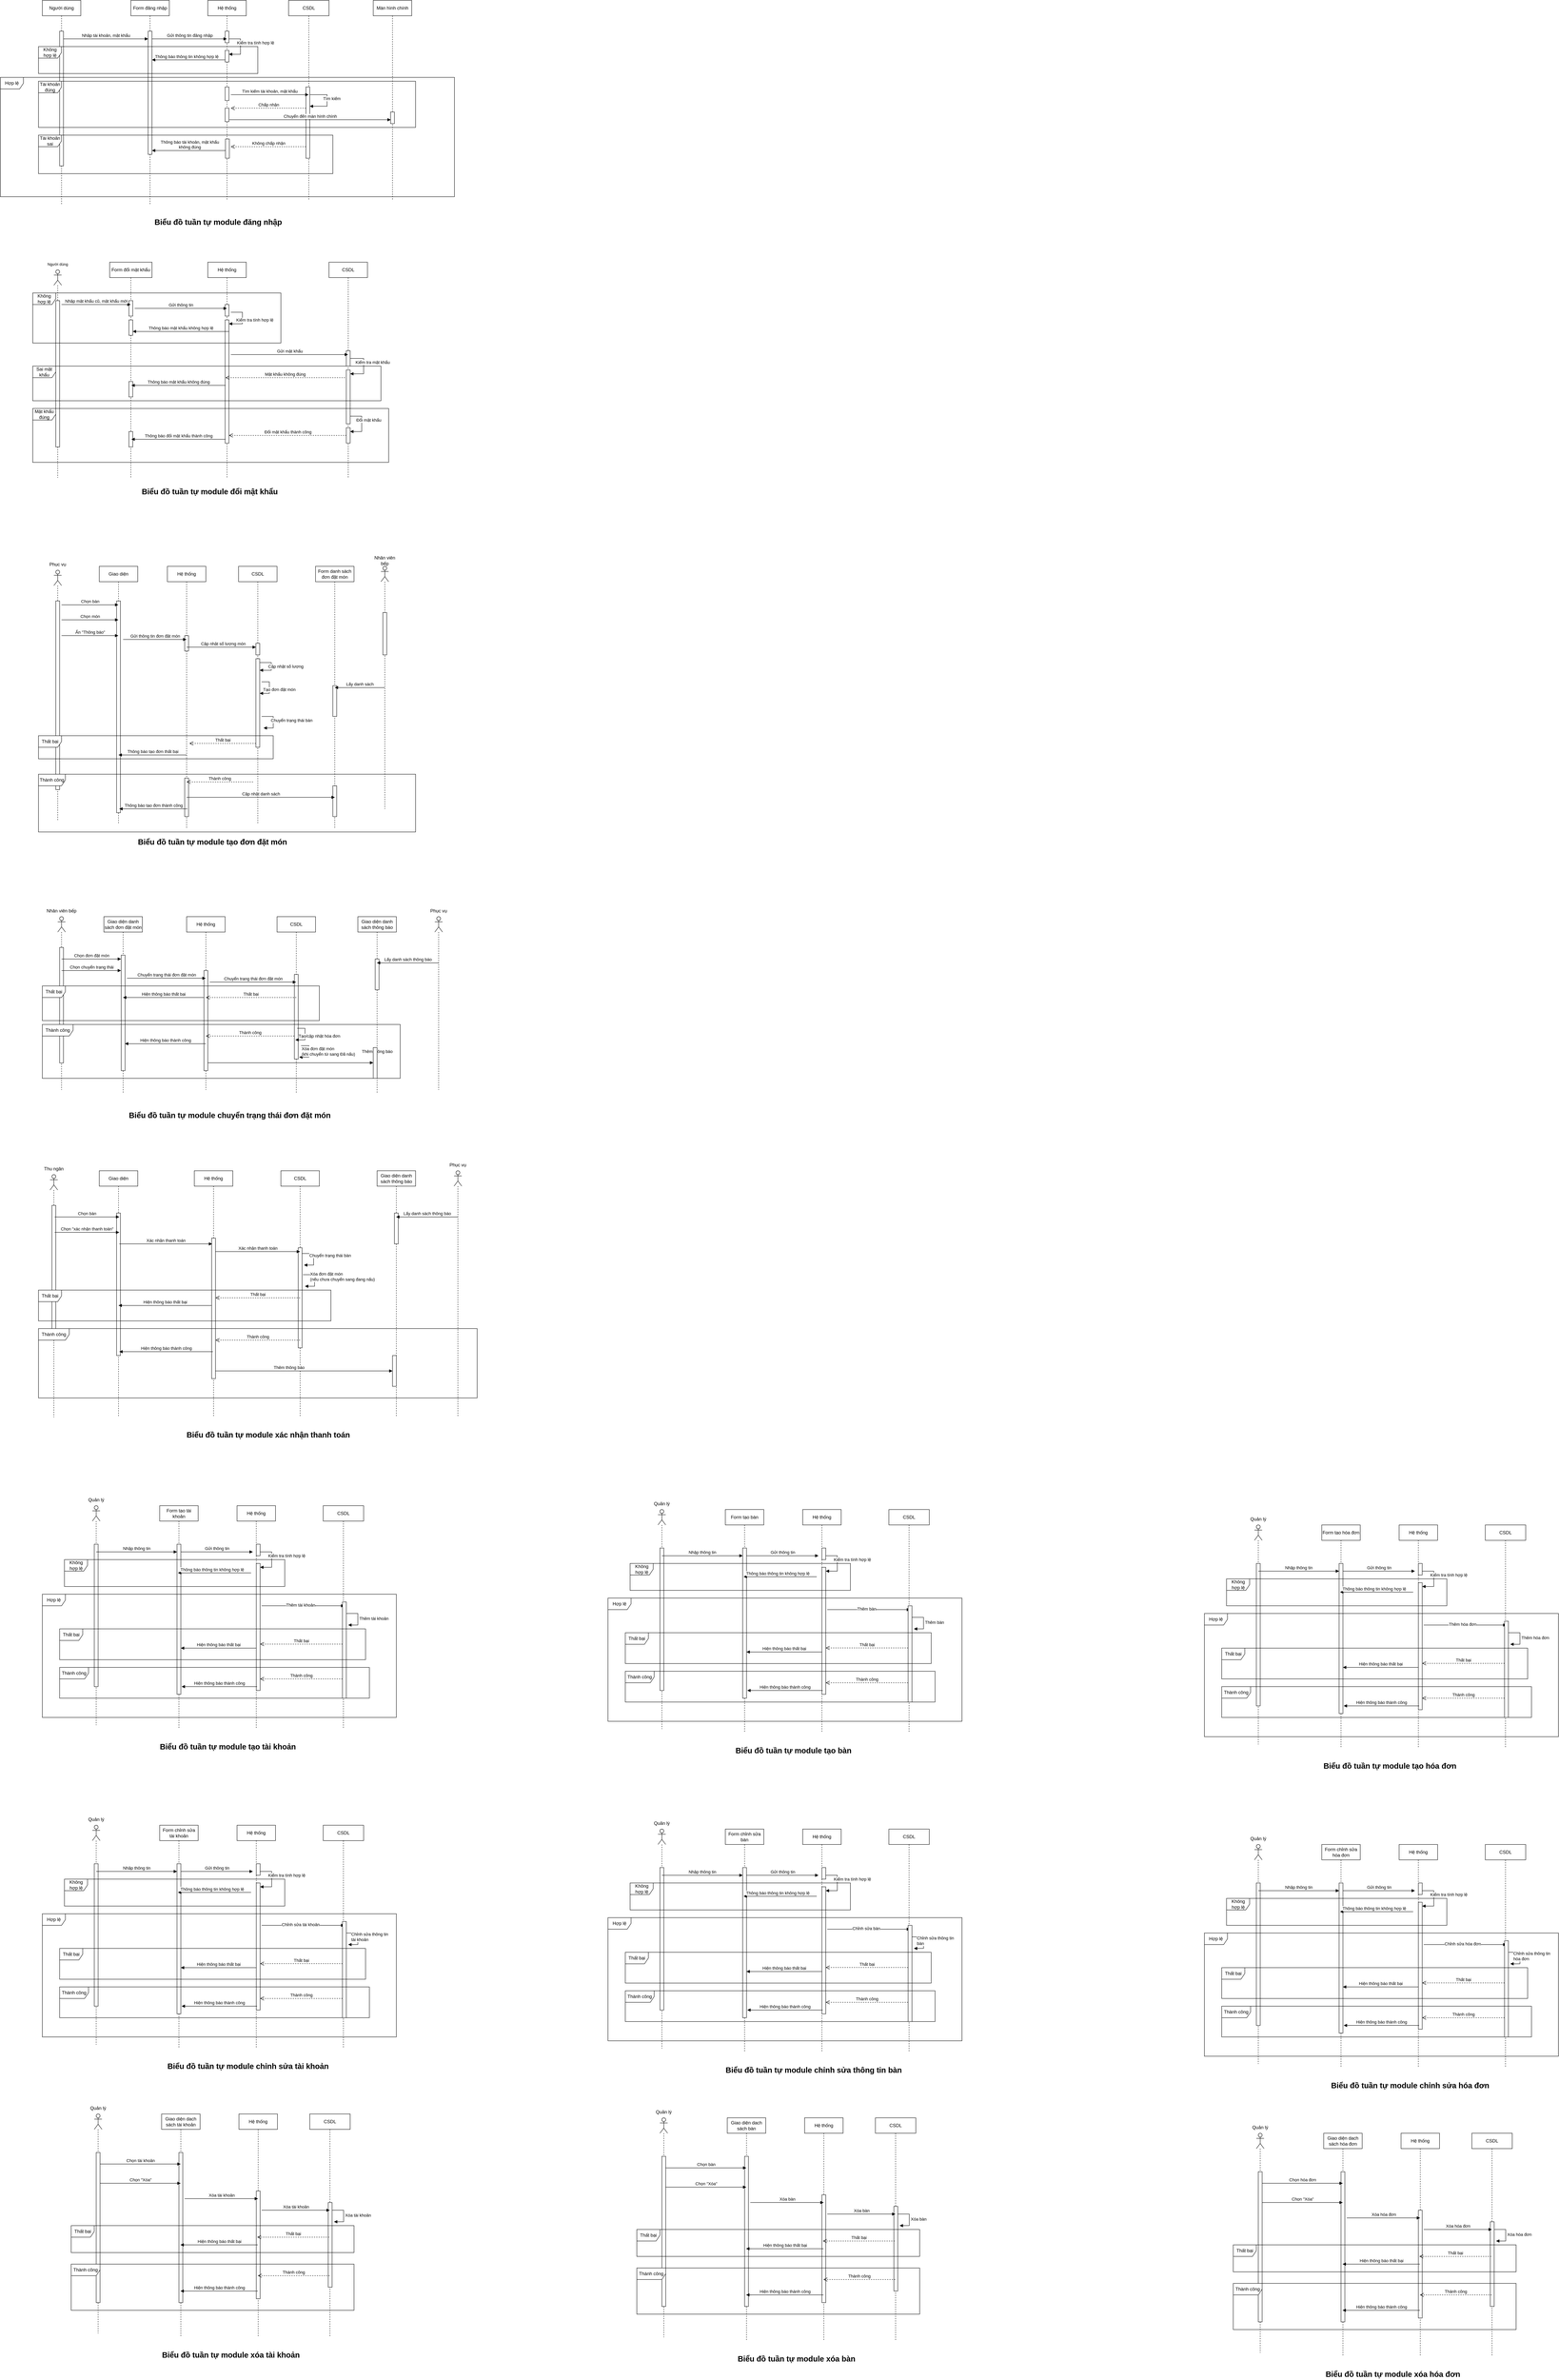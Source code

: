 <mxfile version="24.2.8" type="device">
  <diagram name="Page-1" id="geCBcmjZ5eTcRZuw-8oG">
    <mxGraphModel dx="2076" dy="679" grid="1" gridSize="10" guides="1" tooltips="1" connect="1" arrows="1" fold="1" page="1" pageScale="1" pageWidth="850" pageHeight="1100" math="0" shadow="0">
      <root>
        <mxCell id="0" />
        <mxCell id="1" parent="0" />
        <mxCell id="_YKU58Bb6ni6cdIrEW9S-12" value="Form đăng nhập" style="shape=umlLifeline;perimeter=lifelinePerimeter;whiteSpace=wrap;html=1;container=1;dropTarget=0;collapsible=0;recursiveResize=0;outlineConnect=0;portConstraint=eastwest;newEdgeStyle={&quot;curved&quot;:0,&quot;rounded&quot;:0};" parent="1" vertex="1">
          <mxGeometry x="280" y="40" width="100" height="530" as="geometry" />
        </mxCell>
        <mxCell id="_YKU58Bb6ni6cdIrEW9S-21" value="" style="html=1;points=[[0,0,0,0,5],[0,1,0,0,-5],[1,0,0,0,5],[1,1,0,0,-5]];perimeter=orthogonalPerimeter;outlineConnect=0;targetShapes=umlLifeline;portConstraint=eastwest;newEdgeStyle={&quot;curved&quot;:0,&quot;rounded&quot;:0};" parent="_YKU58Bb6ni6cdIrEW9S-12" vertex="1">
          <mxGeometry x="45" y="80" width="10" height="320" as="geometry" />
        </mxCell>
        <mxCell id="_YKU58Bb6ni6cdIrEW9S-13" value="Hệ thống" style="shape=umlLifeline;perimeter=lifelinePerimeter;whiteSpace=wrap;html=1;container=1;dropTarget=0;collapsible=0;recursiveResize=0;outlineConnect=0;portConstraint=eastwest;newEdgeStyle={&quot;curved&quot;:0,&quot;rounded&quot;:0};" parent="1" vertex="1">
          <mxGeometry x="480" y="40" width="100" height="520" as="geometry" />
        </mxCell>
        <mxCell id="_YKU58Bb6ni6cdIrEW9S-26" value="" style="html=1;points=[[0,0,0,0,5],[0,1,0,0,-5],[1,0,0,0,5],[1,1,0,0,-5]];perimeter=orthogonalPerimeter;outlineConnect=0;targetShapes=umlLifeline;portConstraint=eastwest;newEdgeStyle={&quot;curved&quot;:0,&quot;rounded&quot;:0};" parent="_YKU58Bb6ni6cdIrEW9S-13" vertex="1">
          <mxGeometry x="45" y="80" width="10" height="30" as="geometry" />
        </mxCell>
        <mxCell id="_YKU58Bb6ni6cdIrEW9S-27" value="Kiểm tra tính hợp lệ" style="html=1;align=left;spacingLeft=2;endArrow=block;rounded=0;edgeStyle=orthogonalEdgeStyle;curved=0;rounded=0;" parent="_YKU58Bb6ni6cdIrEW9S-13" target="_YKU58Bb6ni6cdIrEW9S-72" edge="1">
          <mxGeometry x="-0.667" y="-10" relative="1" as="geometry">
            <mxPoint x="55" y="100" as="sourcePoint" />
            <Array as="points">
              <mxPoint x="85" y="100" />
              <mxPoint x="85" y="140" />
            </Array>
            <mxPoint x="55" y="150" as="targetPoint" />
            <mxPoint as="offset" />
          </mxGeometry>
        </mxCell>
        <mxCell id="_YKU58Bb6ni6cdIrEW9S-14" value="Người dùng" style="shape=umlLifeline;perimeter=lifelinePerimeter;whiteSpace=wrap;html=1;container=1;dropTarget=0;collapsible=0;recursiveResize=0;outlineConnect=0;portConstraint=eastwest;newEdgeStyle={&quot;curved&quot;:0,&quot;rounded&quot;:0};" parent="1" vertex="1">
          <mxGeometry x="50" y="40" width="100" height="530" as="geometry" />
        </mxCell>
        <mxCell id="_YKU58Bb6ni6cdIrEW9S-16" value="" style="html=1;points=[[0,0,0,0,5],[0,1,0,0,-5],[1,0,0,0,5],[1,1,0,0,-5]];perimeter=orthogonalPerimeter;outlineConnect=0;targetShapes=umlLifeline;portConstraint=eastwest;newEdgeStyle={&quot;curved&quot;:0,&quot;rounded&quot;:0};" parent="_YKU58Bb6ni6cdIrEW9S-14" vertex="1">
          <mxGeometry x="45" y="80" width="10" height="350" as="geometry" />
        </mxCell>
        <mxCell id="_YKU58Bb6ni6cdIrEW9S-15" value="CSDL" style="shape=umlLifeline;perimeter=lifelinePerimeter;whiteSpace=wrap;html=1;container=1;dropTarget=0;collapsible=0;recursiveResize=0;outlineConnect=0;portConstraint=eastwest;newEdgeStyle={&quot;curved&quot;:0,&quot;rounded&quot;:0};size=40;" parent="1" vertex="1">
          <mxGeometry x="690" y="40" width="105" height="520" as="geometry" />
        </mxCell>
        <mxCell id="_YKU58Bb6ni6cdIrEW9S-31" value="" style="html=1;points=[[0,0,0,0,5],[0,1,0,0,-5],[1,0,0,0,5],[1,1,0,0,-5]];perimeter=orthogonalPerimeter;outlineConnect=0;targetShapes=umlLifeline;portConstraint=eastwest;newEdgeStyle={&quot;curved&quot;:0,&quot;rounded&quot;:0};" parent="_YKU58Bb6ni6cdIrEW9S-15" vertex="1">
          <mxGeometry x="45" y="225" width="10" height="185" as="geometry" />
        </mxCell>
        <mxCell id="_YKU58Bb6ni6cdIrEW9S-30" value="Tìm kiếm tài khoản, mật khẩu" style="html=1;verticalAlign=bottom;endArrow=block;curved=0;rounded=0;" parent="_YKU58Bb6ni6cdIrEW9S-15" edge="1">
          <mxGeometry width="80" relative="1" as="geometry">
            <mxPoint x="-150" y="245" as="sourcePoint" />
            <mxPoint x="52" y="245" as="targetPoint" />
          </mxGeometry>
        </mxCell>
        <mxCell id="_YKU58Bb6ni6cdIrEW9S-19" value="Không hợp lệ" style="shape=umlFrame;whiteSpace=wrap;html=1;pointerEvents=0;" parent="1" vertex="1">
          <mxGeometry x="40" y="160" width="570" height="70" as="geometry" />
        </mxCell>
        <mxCell id="_YKU58Bb6ni6cdIrEW9S-20" value="Nhập tài khoản, mật khẩu" style="html=1;verticalAlign=bottom;endArrow=block;curved=0;rounded=0;" parent="1" target="_YKU58Bb6ni6cdIrEW9S-21" edge="1">
          <mxGeometry width="80" relative="1" as="geometry">
            <mxPoint x="105" y="140" as="sourcePoint" />
            <mxPoint x="329.5" y="140" as="targetPoint" />
          </mxGeometry>
        </mxCell>
        <mxCell id="_YKU58Bb6ni6cdIrEW9S-22" value="Gửi thông tin đăng nhập" style="html=1;verticalAlign=bottom;endArrow=block;curved=0;rounded=0;" parent="1" source="_YKU58Bb6ni6cdIrEW9S-21" target="_YKU58Bb6ni6cdIrEW9S-13" edge="1">
          <mxGeometry width="80" relative="1" as="geometry">
            <mxPoint x="340" y="140" as="sourcePoint" />
            <mxPoint x="510" y="140" as="targetPoint" />
            <Array as="points">
              <mxPoint x="460" y="140" />
            </Array>
          </mxGeometry>
        </mxCell>
        <mxCell id="_YKU58Bb6ni6cdIrEW9S-34" value="Tài khoản đúng" style="shape=umlFrame;whiteSpace=wrap;html=1;pointerEvents=0;" parent="1" vertex="1">
          <mxGeometry x="40" y="250" width="980" height="120" as="geometry" />
        </mxCell>
        <mxCell id="_YKU58Bb6ni6cdIrEW9S-35" value="Chấp nhận" style="html=1;verticalAlign=bottom;endArrow=open;dashed=1;endSize=8;curved=0;rounded=0;" parent="1" edge="1">
          <mxGeometry relative="1" as="geometry">
            <mxPoint x="735" y="320" as="sourcePoint" />
            <mxPoint x="540" y="320" as="targetPoint" />
          </mxGeometry>
        </mxCell>
        <mxCell id="_YKU58Bb6ni6cdIrEW9S-33" value="Tìm kiếm" style="html=1;align=left;spacingLeft=2;endArrow=block;rounded=0;edgeStyle=orthogonalEdgeStyle;curved=0;rounded=0;" parent="1" edge="1">
          <mxGeometry x="-0.485" y="-10" relative="1" as="geometry">
            <mxPoint x="744.997" y="285.0" as="sourcePoint" />
            <Array as="points">
              <mxPoint x="790" y="285" />
              <mxPoint x="790" y="315" />
            </Array>
            <mxPoint x="744.997" y="315.0" as="targetPoint" />
            <mxPoint as="offset" />
          </mxGeometry>
        </mxCell>
        <mxCell id="_YKU58Bb6ni6cdIrEW9S-37" value="Không chấp nhận" style="html=1;verticalAlign=bottom;endArrow=open;dashed=1;endSize=8;curved=0;rounded=0;" parent="1" edge="1">
          <mxGeometry relative="1" as="geometry">
            <mxPoint x="735" y="420" as="sourcePoint" />
            <mxPoint x="540" y="420" as="targetPoint" />
          </mxGeometry>
        </mxCell>
        <mxCell id="_YKU58Bb6ni6cdIrEW9S-41" value="Màn hình chính" style="shape=umlLifeline;perimeter=lifelinePerimeter;whiteSpace=wrap;html=1;container=1;dropTarget=0;collapsible=0;recursiveResize=0;outlineConnect=0;portConstraint=eastwest;newEdgeStyle={&quot;curved&quot;:0,&quot;rounded&quot;:0};" parent="1" vertex="1">
          <mxGeometry x="910" y="40" width="100" height="520" as="geometry" />
        </mxCell>
        <mxCell id="_YKU58Bb6ni6cdIrEW9S-79" value="" style="html=1;points=[[0,0,0,0,5],[0,1,0,0,-5],[1,0,0,0,5],[1,1,0,0,-5]];perimeter=orthogonalPerimeter;outlineConnect=0;targetShapes=umlLifeline;portConstraint=eastwest;newEdgeStyle={&quot;curved&quot;:0,&quot;rounded&quot;:0};" parent="_YKU58Bb6ni6cdIrEW9S-41" vertex="1">
          <mxGeometry x="45" y="290" width="10" height="30" as="geometry" />
        </mxCell>
        <mxCell id="_YKU58Bb6ni6cdIrEW9S-42" value="Chuyển đến màn hình chính" style="html=1;verticalAlign=bottom;endArrow=block;curved=0;rounded=0;" parent="1" edge="1">
          <mxGeometry width="80" relative="1" as="geometry">
            <mxPoint x="536" y="350" as="sourcePoint" />
            <mxPoint x="955.5" y="350" as="targetPoint" />
          </mxGeometry>
        </mxCell>
        <mxCell id="_YKU58Bb6ni6cdIrEW9S-44" value="Tài khoản sai" style="shape=umlFrame;whiteSpace=wrap;html=1;pointerEvents=0;" parent="1" vertex="1">
          <mxGeometry x="40" y="390" width="765" height="100" as="geometry" />
        </mxCell>
        <mxCell id="_YKU58Bb6ni6cdIrEW9S-45" value="&lt;font size=&quot;1&quot; style=&quot;&quot;&gt;&lt;b style=&quot;font-size: 20px;&quot;&gt;Biểu đồ tuần tự module đăng nhập&amp;nbsp;&lt;/b&gt;&lt;/font&gt;" style="text;html=1;align=center;verticalAlign=middle;whiteSpace=wrap;rounded=0;" parent="1" vertex="1">
          <mxGeometry x="320" y="600" width="380" height="30" as="geometry" />
        </mxCell>
        <mxCell id="_YKU58Bb6ni6cdIrEW9S-46" value="Thông báo tài khoản, mật khẩu &lt;br&gt;không đúng" style="html=1;verticalAlign=bottom;endArrow=block;curved=0;rounded=0;" parent="1" edge="1">
          <mxGeometry width="80" relative="1" as="geometry">
            <mxPoint x="530" y="430" as="sourcePoint" />
            <mxPoint x="335" y="430" as="targetPoint" />
          </mxGeometry>
        </mxCell>
        <mxCell id="_YKU58Bb6ni6cdIrEW9S-53" value="" style="html=1;verticalAlign=bottom;endArrow=block;curved=0;rounded=0;" parent="1" edge="1">
          <mxGeometry width="80" relative="1" as="geometry">
            <mxPoint x="525" y="194.47" as="sourcePoint" />
            <mxPoint x="335" y="194.47" as="targetPoint" />
          </mxGeometry>
        </mxCell>
        <mxCell id="_YKU58Bb6ni6cdIrEW9S-77" value="Thông báo thông tin không hợp lệ" style="edgeLabel;html=1;align=center;verticalAlign=middle;resizable=0;points=[];" parent="_YKU58Bb6ni6cdIrEW9S-53" vertex="1" connectable="0">
          <mxGeometry x="0.085" y="-2" relative="1" as="geometry">
            <mxPoint x="3" y="-7" as="offset" />
          </mxGeometry>
        </mxCell>
        <mxCell id="_YKU58Bb6ni6cdIrEW9S-56" value="" style="shape=umlLifeline;perimeter=lifelinePerimeter;whiteSpace=wrap;html=1;container=1;dropTarget=0;collapsible=0;recursiveResize=0;outlineConnect=0;portConstraint=eastwest;newEdgeStyle={&quot;curved&quot;:0,&quot;rounded&quot;:0};participant=umlActor;size=40;" parent="1" vertex="1">
          <mxGeometry x="80" y="740" width="20" height="540" as="geometry" />
        </mxCell>
        <mxCell id="_YKU58Bb6ni6cdIrEW9S-63" value="" style="html=1;points=[[0,0,0,0,5],[0,1,0,0,-5],[1,0,0,0,5],[1,1,0,0,-5]];perimeter=orthogonalPerimeter;outlineConnect=0;targetShapes=umlLifeline;portConstraint=eastwest;newEdgeStyle={&quot;curved&quot;:0,&quot;rounded&quot;:0};" parent="_YKU58Bb6ni6cdIrEW9S-56" vertex="1">
          <mxGeometry x="5" y="80" width="10" height="380" as="geometry" />
        </mxCell>
        <mxCell id="_YKU58Bb6ni6cdIrEW9S-58" value="&lt;font style=&quot;font-size: 10px;&quot;&gt;Người dùng&lt;/font&gt;" style="text;html=1;align=center;verticalAlign=middle;whiteSpace=wrap;rounded=0;" parent="1" vertex="1">
          <mxGeometry x="60" y="710" width="60" height="30" as="geometry" />
        </mxCell>
        <mxCell id="_YKU58Bb6ni6cdIrEW9S-59" value="Form đổi mật khẩu" style="shape=umlLifeline;perimeter=lifelinePerimeter;whiteSpace=wrap;html=1;container=1;dropTarget=0;collapsible=0;recursiveResize=0;outlineConnect=0;portConstraint=eastwest;newEdgeStyle={&quot;curved&quot;:0,&quot;rounded&quot;:0};" parent="1" vertex="1">
          <mxGeometry x="225" y="720" width="110" height="560" as="geometry" />
        </mxCell>
        <mxCell id="_YKU58Bb6ni6cdIrEW9S-65" value="" style="html=1;points=[[0,0,0,0,5],[0,1,0,0,-5],[1,0,0,0,5],[1,1,0,0,-5]];perimeter=orthogonalPerimeter;outlineConnect=0;targetShapes=umlLifeline;portConstraint=eastwest;newEdgeStyle={&quot;curved&quot;:0,&quot;rounded&quot;:0};" parent="_YKU58Bb6ni6cdIrEW9S-59" vertex="1">
          <mxGeometry x="50" y="100" width="10" height="40" as="geometry" />
        </mxCell>
        <mxCell id="_YKU58Bb6ni6cdIrEW9S-81" value="" style="html=1;points=[[0,0,0,0,5],[0,1,0,0,-5],[1,0,0,0,5],[1,1,0,0,-5]];perimeter=orthogonalPerimeter;outlineConnect=0;targetShapes=umlLifeline;portConstraint=eastwest;newEdgeStyle={&quot;curved&quot;:0,&quot;rounded&quot;:0};" parent="_YKU58Bb6ni6cdIrEW9S-59" vertex="1">
          <mxGeometry x="50" y="150" width="10" height="40" as="geometry" />
        </mxCell>
        <mxCell id="_YKU58Bb6ni6cdIrEW9S-89" value="" style="html=1;points=[[0,0,0,0,5],[0,1,0,0,-5],[1,0,0,0,5],[1,1,0,0,-5]];perimeter=orthogonalPerimeter;outlineConnect=0;targetShapes=umlLifeline;portConstraint=eastwest;newEdgeStyle={&quot;curved&quot;:0,&quot;rounded&quot;:0};" parent="_YKU58Bb6ni6cdIrEW9S-59" vertex="1">
          <mxGeometry x="50" y="310" width="10" height="40" as="geometry" />
        </mxCell>
        <mxCell id="_YKU58Bb6ni6cdIrEW9S-94" value="" style="html=1;points=[[0,0,0,0,5],[0,1,0,0,-5],[1,0,0,0,5],[1,1,0,0,-5]];perimeter=orthogonalPerimeter;outlineConnect=0;targetShapes=umlLifeline;portConstraint=eastwest;newEdgeStyle={&quot;curved&quot;:0,&quot;rounded&quot;:0};" parent="_YKU58Bb6ni6cdIrEW9S-59" vertex="1">
          <mxGeometry x="50" y="440" width="10" height="40" as="geometry" />
        </mxCell>
        <mxCell id="_YKU58Bb6ni6cdIrEW9S-60" value="Hệ thống" style="shape=umlLifeline;perimeter=lifelinePerimeter;whiteSpace=wrap;html=1;container=1;dropTarget=0;collapsible=0;recursiveResize=0;outlineConnect=0;portConstraint=eastwest;newEdgeStyle={&quot;curved&quot;:0,&quot;rounded&quot;:0};" parent="1" vertex="1">
          <mxGeometry x="480" y="720" width="100" height="560" as="geometry" />
        </mxCell>
        <mxCell id="_YKU58Bb6ni6cdIrEW9S-69" value="" style="html=1;points=[[0,0,0,0,5],[0,1,0,0,-5],[1,0,0,0,5],[1,1,0,0,-5]];perimeter=orthogonalPerimeter;outlineConnect=0;targetShapes=umlLifeline;portConstraint=eastwest;newEdgeStyle={&quot;curved&quot;:0,&quot;rounded&quot;:0};" parent="_YKU58Bb6ni6cdIrEW9S-60" vertex="1">
          <mxGeometry x="45" y="110" width="10" height="30" as="geometry" />
        </mxCell>
        <mxCell id="_YKU58Bb6ni6cdIrEW9S-70" value="" style="html=1;points=[[0,0,0,0,5],[0,1,0,0,-5],[1,0,0,0,5],[1,1,0,0,-5]];perimeter=orthogonalPerimeter;outlineConnect=0;targetShapes=umlLifeline;portConstraint=eastwest;newEdgeStyle={&quot;curved&quot;:0,&quot;rounded&quot;:0};" parent="_YKU58Bb6ni6cdIrEW9S-60" vertex="1">
          <mxGeometry x="45" y="150" width="10" height="320" as="geometry" />
        </mxCell>
        <mxCell id="_YKU58Bb6ni6cdIrEW9S-71" value="Kiểm tra tính hợp lệ" style="html=1;align=left;spacingLeft=2;endArrow=block;rounded=0;edgeStyle=orthogonalEdgeStyle;curved=0;rounded=0;" parent="_YKU58Bb6ni6cdIrEW9S-60" target="_YKU58Bb6ni6cdIrEW9S-70" edge="1">
          <mxGeometry x="0.684" y="-10" relative="1" as="geometry">
            <mxPoint x="60" y="130" as="sourcePoint" />
            <Array as="points">
              <mxPoint x="90" y="160" />
            </Array>
            <mxPoint as="offset" />
          </mxGeometry>
        </mxCell>
        <mxCell id="_YKU58Bb6ni6cdIrEW9S-61" value="CSDL" style="shape=umlLifeline;perimeter=lifelinePerimeter;whiteSpace=wrap;html=1;container=1;dropTarget=0;collapsible=0;recursiveResize=0;outlineConnect=0;portConstraint=eastwest;newEdgeStyle={&quot;curved&quot;:0,&quot;rounded&quot;:0};" parent="1" vertex="1">
          <mxGeometry x="795" y="720" width="100" height="560" as="geometry" />
        </mxCell>
        <mxCell id="_YKU58Bb6ni6cdIrEW9S-85" value="" style="html=1;points=[[0,0,0,0,5],[0,1,0,0,-5],[1,0,0,0,5],[1,1,0,0,-5]];perimeter=orthogonalPerimeter;outlineConnect=0;targetShapes=umlLifeline;portConstraint=eastwest;newEdgeStyle={&quot;curved&quot;:0,&quot;rounded&quot;:0};" parent="_YKU58Bb6ni6cdIrEW9S-61" vertex="1">
          <mxGeometry x="45" y="230" width="10" height="40" as="geometry" />
        </mxCell>
        <mxCell id="_YKU58Bb6ni6cdIrEW9S-83" value="" style="html=1;points=[[0,0,0,0,5],[0,1,0,0,-5],[1,0,0,0,5],[1,1,0,0,-5]];perimeter=orthogonalPerimeter;outlineConnect=0;targetShapes=umlLifeline;portConstraint=eastwest;newEdgeStyle={&quot;curved&quot;:0,&quot;rounded&quot;:0};" parent="_YKU58Bb6ni6cdIrEW9S-61" vertex="1">
          <mxGeometry x="45" y="280" width="10" height="140" as="geometry" />
        </mxCell>
        <mxCell id="_YKU58Bb6ni6cdIrEW9S-84" value="Kiểm tra mật khẩu" style="html=1;align=left;spacingLeft=2;endArrow=block;rounded=0;edgeStyle=orthogonalEdgeStyle;curved=0;rounded=0;" parent="_YKU58Bb6ni6cdIrEW9S-61" source="_YKU58Bb6ni6cdIrEW9S-85" target="_YKU58Bb6ni6cdIrEW9S-83" edge="1">
          <mxGeometry x="-0.818" y="-10" relative="1" as="geometry">
            <mxPoint x="60" y="260" as="sourcePoint" />
            <Array as="points">
              <mxPoint x="90" y="250" />
              <mxPoint x="90" y="290" />
            </Array>
            <mxPoint as="offset" />
          </mxGeometry>
        </mxCell>
        <mxCell id="_YKU58Bb6ni6cdIrEW9S-91" value="" style="html=1;points=[[0,0,0,0,5],[0,1,0,0,-5],[1,0,0,0,5],[1,1,0,0,-5]];perimeter=orthogonalPerimeter;outlineConnect=0;targetShapes=umlLifeline;portConstraint=eastwest;newEdgeStyle={&quot;curved&quot;:0,&quot;rounded&quot;:0};" parent="_YKU58Bb6ni6cdIrEW9S-61" vertex="1">
          <mxGeometry x="45" y="430" width="10" height="40" as="geometry" />
        </mxCell>
        <mxCell id="_YKU58Bb6ni6cdIrEW9S-92" value="Đổi mật khẩu" style="html=1;align=left;spacingLeft=2;endArrow=block;rounded=0;edgeStyle=orthogonalEdgeStyle;curved=0;rounded=0;" parent="_YKU58Bb6ni6cdIrEW9S-61" target="_YKU58Bb6ni6cdIrEW9S-91" edge="1">
          <mxGeometry x="-0.765" y="-10" relative="1" as="geometry">
            <mxPoint x="55" y="400" as="sourcePoint" />
            <Array as="points">
              <mxPoint x="85" y="400" />
              <mxPoint x="85" y="440" />
            </Array>
            <mxPoint x="60" y="430.0" as="targetPoint" />
            <mxPoint as="offset" />
          </mxGeometry>
        </mxCell>
        <mxCell id="_YKU58Bb6ni6cdIrEW9S-64" value="Nhập mật khẩu cũ, mật khẩu mới" style="html=1;verticalAlign=bottom;endArrow=block;curved=0;rounded=0;" parent="1" target="_YKU58Bb6ni6cdIrEW9S-59" edge="1">
          <mxGeometry width="80" relative="1" as="geometry">
            <mxPoint x="100" y="830" as="sourcePoint" />
            <mxPoint x="264.5" y="830" as="targetPoint" />
          </mxGeometry>
        </mxCell>
        <mxCell id="_YKU58Bb6ni6cdIrEW9S-66" value="Gửi thông tin" style="html=1;verticalAlign=bottom;endArrow=block;curved=0;rounded=0;" parent="1" target="_YKU58Bb6ni6cdIrEW9S-60" edge="1">
          <mxGeometry width="80" relative="1" as="geometry">
            <mxPoint x="290" y="840" as="sourcePoint" />
            <mxPoint x="370" y="840" as="targetPoint" />
          </mxGeometry>
        </mxCell>
        <mxCell id="_YKU58Bb6ni6cdIrEW9S-72" value="" style="html=1;points=[[0,0,0,0,5],[0,1,0,0,-5],[1,0,0,0,5],[1,1,0,0,-5]];perimeter=orthogonalPerimeter;outlineConnect=0;targetShapes=umlLifeline;portConstraint=eastwest;newEdgeStyle={&quot;curved&quot;:0,&quot;rounded&quot;:0};" parent="1" vertex="1">
          <mxGeometry x="525" y="170" width="10" height="30" as="geometry" />
        </mxCell>
        <mxCell id="_YKU58Bb6ni6cdIrEW9S-75" value="" style="html=1;points=[[0,0,0,0,5],[0,1,0,0,-5],[1,0,0,0,5],[1,1,0,0,-5]];perimeter=orthogonalPerimeter;outlineConnect=0;targetShapes=umlLifeline;portConstraint=eastwest;newEdgeStyle={&quot;curved&quot;:0,&quot;rounded&quot;:0};" parent="1" vertex="1">
          <mxGeometry x="525" y="265" width="10" height="35" as="geometry" />
        </mxCell>
        <mxCell id="_YKU58Bb6ni6cdIrEW9S-76" value="" style="html=1;points=[[0,0,0,0,5],[0,1,0,0,-5],[1,0,0,0,5],[1,1,0,0,-5]];perimeter=orthogonalPerimeter;outlineConnect=0;targetShapes=umlLifeline;portConstraint=eastwest;newEdgeStyle={&quot;curved&quot;:0,&quot;rounded&quot;:0};" parent="1" vertex="1">
          <mxGeometry x="525" y="320" width="10" height="35" as="geometry" />
        </mxCell>
        <mxCell id="_YKU58Bb6ni6cdIrEW9S-78" value="" style="html=1;points=[[0,0,0,0,5],[0,1,0,0,-5],[1,0,0,0,5],[1,1,0,0,-5]];perimeter=orthogonalPerimeter;outlineConnect=0;targetShapes=umlLifeline;portConstraint=eastwest;newEdgeStyle={&quot;curved&quot;:0,&quot;rounded&quot;:0};" parent="1" vertex="1">
          <mxGeometry x="526" y="400" width="10" height="50" as="geometry" />
        </mxCell>
        <mxCell id="_YKU58Bb6ni6cdIrEW9S-80" value="Thông báo mật khẩu không hợp lệ" style="html=1;verticalAlign=bottom;endArrow=block;curved=0;rounded=0;" parent="1" edge="1">
          <mxGeometry width="80" relative="1" as="geometry">
            <mxPoint x="535" y="900" as="sourcePoint" />
            <mxPoint x="285.048" y="900" as="targetPoint" />
          </mxGeometry>
        </mxCell>
        <mxCell id="_YKU58Bb6ni6cdIrEW9S-82" value="Gửi mật khẩu" style="html=1;verticalAlign=bottom;endArrow=block;curved=0;rounded=0;" parent="1" target="_YKU58Bb6ni6cdIrEW9S-61" edge="1">
          <mxGeometry width="80" relative="1" as="geometry">
            <mxPoint x="540" y="960" as="sourcePoint" />
            <mxPoint x="620" y="960" as="targetPoint" />
          </mxGeometry>
        </mxCell>
        <mxCell id="_YKU58Bb6ni6cdIrEW9S-86" value="Không hợp lệ" style="shape=umlFrame;whiteSpace=wrap;html=1;pointerEvents=0;" parent="1" vertex="1">
          <mxGeometry x="25" y="800" width="645" height="130" as="geometry" />
        </mxCell>
        <mxCell id="_YKU58Bb6ni6cdIrEW9S-87" value="Mật khẩu không đúng" style="html=1;verticalAlign=bottom;endArrow=open;dashed=1;endSize=8;curved=0;rounded=0;" parent="1" edge="1">
          <mxGeometry relative="1" as="geometry">
            <mxPoint x="836.41" y="1020" as="sourcePoint" />
            <mxPoint x="526.001" y="1020" as="targetPoint" />
          </mxGeometry>
        </mxCell>
        <mxCell id="_YKU58Bb6ni6cdIrEW9S-88" value="Thông báo mật khẩu không đúng" style="html=1;verticalAlign=bottom;endArrow=block;curved=0;rounded=0;" parent="1" edge="1">
          <mxGeometry width="80" relative="1" as="geometry">
            <mxPoint x="526" y="1040.0" as="sourcePoint" />
            <mxPoint x="281.5" y="1040.0" as="targetPoint" />
          </mxGeometry>
        </mxCell>
        <mxCell id="_YKU58Bb6ni6cdIrEW9S-90" value="Sai mật khẩu" style="shape=umlFrame;whiteSpace=wrap;html=1;pointerEvents=0;" parent="1" vertex="1">
          <mxGeometry x="25" y="990" width="905" height="90" as="geometry" />
        </mxCell>
        <mxCell id="_YKU58Bb6ni6cdIrEW9S-93" value="Đổi mật khẩu thành công" style="html=1;verticalAlign=bottom;endArrow=open;dashed=1;endSize=8;curved=0;rounded=0;" parent="1" source="_YKU58Bb6ni6cdIrEW9S-91" target="_YKU58Bb6ni6cdIrEW9S-70" edge="1">
          <mxGeometry relative="1" as="geometry">
            <mxPoint x="760" y="1180" as="sourcePoint" />
            <mxPoint x="680" y="1180" as="targetPoint" />
          </mxGeometry>
        </mxCell>
        <mxCell id="_YKU58Bb6ni6cdIrEW9S-95" value="Thông báo đổi mật khẩu thành công" style="html=1;verticalAlign=bottom;endArrow=block;curved=0;rounded=0;" parent="1" edge="1">
          <mxGeometry width="80" relative="1" as="geometry">
            <mxPoint x="526" y="1180" as="sourcePoint" />
            <mxPoint x="281.5" y="1180" as="targetPoint" />
          </mxGeometry>
        </mxCell>
        <mxCell id="_YKU58Bb6ni6cdIrEW9S-96" value="&lt;font size=&quot;1&quot; style=&quot;&quot;&gt;&lt;b style=&quot;font-size: 20px;&quot;&gt;Biểu đồ tuần tự module đổi mật khẩu&amp;nbsp;&lt;/b&gt;&lt;/font&gt;" style="text;html=1;align=center;verticalAlign=middle;whiteSpace=wrap;rounded=0;" parent="1" vertex="1">
          <mxGeometry x="297.5" y="1300" width="380" height="30" as="geometry" />
        </mxCell>
        <mxCell id="_YKU58Bb6ni6cdIrEW9S-97" value="Mật khẩu đúng" style="shape=umlFrame;whiteSpace=wrap;html=1;pointerEvents=0;" parent="1" vertex="1">
          <mxGeometry x="25" y="1100" width="925" height="140" as="geometry" />
        </mxCell>
        <mxCell id="_YKU58Bb6ni6cdIrEW9S-99" value="" style="shape=umlLifeline;perimeter=lifelinePerimeter;whiteSpace=wrap;html=1;container=1;dropTarget=0;collapsible=0;recursiveResize=0;outlineConnect=0;portConstraint=eastwest;newEdgeStyle={&quot;curved&quot;:0,&quot;rounded&quot;:0};participant=umlActor;" parent="1" vertex="1">
          <mxGeometry x="80" y="1520" width="20" height="650" as="geometry" />
        </mxCell>
        <mxCell id="_YKU58Bb6ni6cdIrEW9S-104" value="" style="html=1;points=[[0,0,0,0,5],[0,1,0,0,-5],[1,0,0,0,5],[1,1,0,0,-5]];perimeter=orthogonalPerimeter;outlineConnect=0;targetShapes=umlLifeline;portConstraint=eastwest;newEdgeStyle={&quot;curved&quot;:0,&quot;rounded&quot;:0};" parent="_YKU58Bb6ni6cdIrEW9S-99" vertex="1">
          <mxGeometry x="5" y="80" width="10" height="490" as="geometry" />
        </mxCell>
        <mxCell id="_YKU58Bb6ni6cdIrEW9S-100" value="Phục vụ" style="text;html=1;align=center;verticalAlign=middle;whiteSpace=wrap;rounded=0;" parent="1" vertex="1">
          <mxGeometry x="60" y="1490" width="60" height="30" as="geometry" />
        </mxCell>
        <mxCell id="_YKU58Bb6ni6cdIrEW9S-101" value="Giao diện" style="shape=umlLifeline;perimeter=lifelinePerimeter;whiteSpace=wrap;html=1;container=1;dropTarget=0;collapsible=0;recursiveResize=0;outlineConnect=0;portConstraint=eastwest;newEdgeStyle={&quot;curved&quot;:0,&quot;rounded&quot;:0};" parent="1" vertex="1">
          <mxGeometry x="198" y="1510" width="100" height="670" as="geometry" />
        </mxCell>
        <mxCell id="_YKU58Bb6ni6cdIrEW9S-106" value="" style="html=1;points=[[0,0,0,0,5],[0,1,0,0,-5],[1,0,0,0,5],[1,1,0,0,-5]];perimeter=orthogonalPerimeter;outlineConnect=0;targetShapes=umlLifeline;portConstraint=eastwest;newEdgeStyle={&quot;curved&quot;:0,&quot;rounded&quot;:0};" parent="_YKU58Bb6ni6cdIrEW9S-101" vertex="1">
          <mxGeometry x="45" y="90" width="10" height="550" as="geometry" />
        </mxCell>
        <mxCell id="_YKU58Bb6ni6cdIrEW9S-102" value="Hệ thống" style="shape=umlLifeline;perimeter=lifelinePerimeter;whiteSpace=wrap;html=1;container=1;dropTarget=0;collapsible=0;recursiveResize=0;outlineConnect=0;portConstraint=eastwest;newEdgeStyle={&quot;curved&quot;:0,&quot;rounded&quot;:0};" parent="1" vertex="1">
          <mxGeometry x="375" y="1510" width="100" height="680" as="geometry" />
        </mxCell>
        <mxCell id="_YKU58Bb6ni6cdIrEW9S-110" value="" style="html=1;points=[[0,0,0,0,5],[0,1,0,0,-5],[1,0,0,0,5],[1,1,0,0,-5]];perimeter=orthogonalPerimeter;outlineConnect=0;targetShapes=umlLifeline;portConstraint=eastwest;newEdgeStyle={&quot;curved&quot;:0,&quot;rounded&quot;:0};" parent="_YKU58Bb6ni6cdIrEW9S-102" vertex="1">
          <mxGeometry x="45" y="180" width="10" height="40" as="geometry" />
        </mxCell>
        <mxCell id="_YKU58Bb6ni6cdIrEW9S-141" value="" style="html=1;points=[[0,0,0,0,5],[0,1,0,0,-5],[1,0,0,0,5],[1,1,0,0,-5]];perimeter=orthogonalPerimeter;outlineConnect=0;targetShapes=umlLifeline;portConstraint=eastwest;newEdgeStyle={&quot;curved&quot;:0,&quot;rounded&quot;:0};" parent="_YKU58Bb6ni6cdIrEW9S-102" vertex="1">
          <mxGeometry x="45" y="550" width="10" height="100" as="geometry" />
        </mxCell>
        <mxCell id="_YKU58Bb6ni6cdIrEW9S-103" value="CSDL" style="shape=umlLifeline;perimeter=lifelinePerimeter;whiteSpace=wrap;html=1;container=1;dropTarget=0;collapsible=0;recursiveResize=0;outlineConnect=0;portConstraint=eastwest;newEdgeStyle={&quot;curved&quot;:0,&quot;rounded&quot;:0};" parent="1" vertex="1">
          <mxGeometry x="560" y="1510" width="100" height="670" as="geometry" />
        </mxCell>
        <mxCell id="_YKU58Bb6ni6cdIrEW9S-112" value="" style="html=1;points=[[0,0,0,0,5],[0,1,0,0,-5],[1,0,0,0,5],[1,1,0,0,-5]];perimeter=orthogonalPerimeter;outlineConnect=0;targetShapes=umlLifeline;portConstraint=eastwest;newEdgeStyle={&quot;curved&quot;:0,&quot;rounded&quot;:0};" parent="_YKU58Bb6ni6cdIrEW9S-103" vertex="1">
          <mxGeometry x="45" y="240" width="10" height="230" as="geometry" />
        </mxCell>
        <mxCell id="_YKU58Bb6ni6cdIrEW9S-113" value="Cập nhật số lượng" style="html=1;align=left;spacingLeft=2;endArrow=block;rounded=0;edgeStyle=orthogonalEdgeStyle;curved=0;rounded=0;" parent="_YKU58Bb6ni6cdIrEW9S-103" target="_YKU58Bb6ni6cdIrEW9S-112" edge="1">
          <mxGeometry x="-0.545" y="-10" relative="1" as="geometry">
            <mxPoint x="55" y="250" as="sourcePoint" />
            <Array as="points">
              <mxPoint x="55" y="250" />
              <mxPoint x="85" y="250" />
              <mxPoint x="85" y="270" />
            </Array>
            <mxPoint as="offset" />
          </mxGeometry>
        </mxCell>
        <mxCell id="_YKU58Bb6ni6cdIrEW9S-125" value="Tạo đơn đặt món" style="html=1;align=left;spacingLeft=2;endArrow=block;rounded=0;edgeStyle=orthogonalEdgeStyle;curved=0;rounded=0;" parent="_YKU58Bb6ni6cdIrEW9S-103" edge="1">
          <mxGeometry x="0.882" y="-10" relative="1" as="geometry">
            <mxPoint x="60" y="300" as="sourcePoint" />
            <Array as="points">
              <mxPoint x="80" y="330" />
            </Array>
            <mxPoint x="55" y="330" as="targetPoint" />
            <mxPoint as="offset" />
          </mxGeometry>
        </mxCell>
        <mxCell id="_YKU58Bb6ni6cdIrEW9S-105" value="Chọn bàn" style="html=1;verticalAlign=bottom;endArrow=block;curved=0;rounded=0;" parent="1" target="_YKU58Bb6ni6cdIrEW9S-101" edge="1">
          <mxGeometry width="80" relative="1" as="geometry">
            <mxPoint x="100" y="1610" as="sourcePoint" />
            <mxPoint x="180" y="1610" as="targetPoint" />
          </mxGeometry>
        </mxCell>
        <mxCell id="_YKU58Bb6ni6cdIrEW9S-107" value="Chọn món" style="html=1;verticalAlign=bottom;endArrow=block;curved=0;rounded=0;" parent="1" edge="1">
          <mxGeometry width="80" relative="1" as="geometry">
            <mxPoint x="100" y="1649" as="sourcePoint" />
            <mxPoint x="247.5" y="1649" as="targetPoint" />
          </mxGeometry>
        </mxCell>
        <mxCell id="_YKU58Bb6ni6cdIrEW9S-108" value="Ấn &quot;Thông báo&quot;" style="html=1;verticalAlign=bottom;endArrow=block;curved=0;rounded=0;" parent="1" target="_YKU58Bb6ni6cdIrEW9S-101" edge="1">
          <mxGeometry width="80" relative="1" as="geometry">
            <mxPoint x="100" y="1690" as="sourcePoint" />
            <mxPoint x="180" y="1690" as="targetPoint" />
          </mxGeometry>
        </mxCell>
        <mxCell id="_YKU58Bb6ni6cdIrEW9S-109" value="Gửi thông tin đơn đặt món" style="html=1;verticalAlign=bottom;endArrow=block;curved=0;rounded=0;" parent="1" target="_YKU58Bb6ni6cdIrEW9S-102" edge="1">
          <mxGeometry width="80" relative="1" as="geometry">
            <mxPoint x="260" y="1700" as="sourcePoint" />
            <mxPoint x="340" y="1700" as="targetPoint" />
          </mxGeometry>
        </mxCell>
        <mxCell id="_YKU58Bb6ni6cdIrEW9S-111" value="Cập nhật số lượng món" style="html=1;verticalAlign=bottom;endArrow=block;curved=0;rounded=0;" parent="1" source="_YKU58Bb6ni6cdIrEW9S-114" edge="1">
          <mxGeometry x="1" y="-90" width="80" relative="1" as="geometry">
            <mxPoint x="425" y="1720" as="sourcePoint" />
            <mxPoint x="610" y="1720" as="targetPoint" />
            <mxPoint as="offset" />
          </mxGeometry>
        </mxCell>
        <mxCell id="_YKU58Bb6ni6cdIrEW9S-115" value="" style="html=1;verticalAlign=bottom;endArrow=block;curved=0;rounded=0;" parent="1" target="_YKU58Bb6ni6cdIrEW9S-114" edge="1">
          <mxGeometry width="80" relative="1" as="geometry">
            <mxPoint x="425" y="1720" as="sourcePoint" />
            <mxPoint x="610" y="1720" as="targetPoint" />
          </mxGeometry>
        </mxCell>
        <mxCell id="_YKU58Bb6ni6cdIrEW9S-114" value="" style="html=1;points=[[0,0,0,0,5],[0,1,0,0,-5],[1,0,0,0,5],[1,1,0,0,-5]];perimeter=orthogonalPerimeter;outlineConnect=0;targetShapes=umlLifeline;portConstraint=eastwest;newEdgeStyle={&quot;curved&quot;:0,&quot;rounded&quot;:0};" parent="1" vertex="1">
          <mxGeometry x="605" y="1710" width="10" height="30" as="geometry" />
        </mxCell>
        <mxCell id="_YKU58Bb6ni6cdIrEW9S-116" value="" style="shape=umlLifeline;perimeter=lifelinePerimeter;whiteSpace=wrap;html=1;container=1;dropTarget=0;collapsible=0;recursiveResize=0;outlineConnect=0;portConstraint=eastwest;newEdgeStyle={&quot;curved&quot;:0,&quot;rounded&quot;:0};participant=umlActor;" parent="1" vertex="1">
          <mxGeometry x="930" y="1510" width="20" height="630" as="geometry" />
        </mxCell>
        <mxCell id="_YKU58Bb6ni6cdIrEW9S-133" value="" style="html=1;points=[[0,0,0,0,5],[0,1,0,0,-5],[1,0,0,0,5],[1,1,0,0,-5]];perimeter=orthogonalPerimeter;outlineConnect=0;targetShapes=umlLifeline;portConstraint=eastwest;newEdgeStyle={&quot;curved&quot;:0,&quot;rounded&quot;:0};" parent="_YKU58Bb6ni6cdIrEW9S-116" vertex="1">
          <mxGeometry x="5" y="120" width="10" height="110" as="geometry" />
        </mxCell>
        <mxCell id="_YKU58Bb6ni6cdIrEW9S-117" value="Form danh sách đơn đặt món" style="shape=umlLifeline;perimeter=lifelinePerimeter;whiteSpace=wrap;html=1;container=1;dropTarget=0;collapsible=0;recursiveResize=0;outlineConnect=0;portConstraint=eastwest;newEdgeStyle={&quot;curved&quot;:0,&quot;rounded&quot;:0};" parent="1" vertex="1">
          <mxGeometry x="760" y="1510" width="100" height="680" as="geometry" />
        </mxCell>
        <mxCell id="_YKU58Bb6ni6cdIrEW9S-121" value="" style="html=1;points=[[0,0,0,0,5],[0,1,0,0,-5],[1,0,0,0,5],[1,1,0,0,-5]];perimeter=orthogonalPerimeter;outlineConnect=0;targetShapes=umlLifeline;portConstraint=eastwest;newEdgeStyle={&quot;curved&quot;:0,&quot;rounded&quot;:0};" parent="_YKU58Bb6ni6cdIrEW9S-117" vertex="1">
          <mxGeometry x="45" y="570" width="10" height="80" as="geometry" />
        </mxCell>
        <mxCell id="_YKU58Bb6ni6cdIrEW9S-135" value="" style="html=1;points=[[0,0,0,0,5],[0,1,0,0,-5],[1,0,0,0,5],[1,1,0,0,-5]];perimeter=orthogonalPerimeter;outlineConnect=0;targetShapes=umlLifeline;portConstraint=eastwest;newEdgeStyle={&quot;curved&quot;:0,&quot;rounded&quot;:0};" parent="_YKU58Bb6ni6cdIrEW9S-117" vertex="1">
          <mxGeometry x="45" y="310" width="10" height="80" as="geometry" />
        </mxCell>
        <mxCell id="_YKU58Bb6ni6cdIrEW9S-118" value="Nhân viên bếp" style="text;html=1;align=center;verticalAlign=middle;whiteSpace=wrap;rounded=0;" parent="1" vertex="1">
          <mxGeometry x="910" y="1480" width="60" height="30" as="geometry" />
        </mxCell>
        <mxCell id="_YKU58Bb6ni6cdIrEW9S-126" value="Thất bại" style="html=1;verticalAlign=bottom;endArrow=open;dashed=1;endSize=8;curved=0;rounded=0;" parent="1" edge="1">
          <mxGeometry relative="1" as="geometry">
            <mxPoint x="605" y="1970" as="sourcePoint" />
            <mxPoint x="432.4" y="1970" as="targetPoint" />
          </mxGeometry>
        </mxCell>
        <mxCell id="_YKU58Bb6ni6cdIrEW9S-127" value="Thông báo tạo đơn thất bại" style="html=1;verticalAlign=bottom;endArrow=block;curved=0;rounded=0;" parent="1" edge="1">
          <mxGeometry width="80" relative="1" as="geometry">
            <mxPoint x="425" y="2000" as="sourcePoint" />
            <mxPoint x="248" y="2000" as="targetPoint" />
          </mxGeometry>
        </mxCell>
        <mxCell id="_YKU58Bb6ni6cdIrEW9S-131" value="Thất bại" style="shape=umlFrame;whiteSpace=wrap;html=1;pointerEvents=0;" parent="1" vertex="1">
          <mxGeometry x="40" y="1950" width="610" height="60" as="geometry" />
        </mxCell>
        <mxCell id="_YKU58Bb6ni6cdIrEW9S-132" value="Cập nhật danh sách" style="html=1;verticalAlign=bottom;endArrow=block;curved=0;rounded=0;" parent="1" edge="1">
          <mxGeometry width="80" relative="1" as="geometry">
            <mxPoint x="425.004" y="2110.0" as="sourcePoint" />
            <mxPoint x="810.18" y="2110.0" as="targetPoint" />
          </mxGeometry>
        </mxCell>
        <mxCell id="_YKU58Bb6ni6cdIrEW9S-134" value="Lấy danh sách" style="html=1;verticalAlign=bottom;endArrow=block;curved=0;rounded=0;" parent="1" source="_YKU58Bb6ni6cdIrEW9S-116" target="_YKU58Bb6ni6cdIrEW9S-117" edge="1">
          <mxGeometry width="80" relative="1" as="geometry">
            <mxPoint x="840" y="1700" as="sourcePoint" />
            <mxPoint x="920" y="1700" as="targetPoint" />
          </mxGeometry>
        </mxCell>
        <mxCell id="_YKU58Bb6ni6cdIrEW9S-136" value="&lt;font size=&quot;1&quot; style=&quot;&quot;&gt;&lt;b style=&quot;font-size: 20px;&quot;&gt;Biểu đồ tuần tự module tạo đơn đặt món&amp;nbsp;&lt;/b&gt;&lt;/font&gt;" style="text;html=1;align=center;verticalAlign=middle;whiteSpace=wrap;rounded=0;" parent="1" vertex="1">
          <mxGeometry x="290" y="2210" width="410" height="30" as="geometry" />
        </mxCell>
        <mxCell id="_YKU58Bb6ni6cdIrEW9S-139" value="Chuyển trạng thái bàn" style="html=1;align=left;spacingLeft=2;endArrow=block;rounded=0;edgeStyle=orthogonalEdgeStyle;curved=0;rounded=0;" parent="1" edge="1">
          <mxGeometry x="-0.53" y="-10" relative="1" as="geometry">
            <mxPoint x="620.03" y="1900" as="sourcePoint" />
            <Array as="points">
              <mxPoint x="650.03" y="1930" />
            </Array>
            <mxPoint x="625.03" y="1930.0" as="targetPoint" />
            <mxPoint as="offset" />
          </mxGeometry>
        </mxCell>
        <mxCell id="_YKU58Bb6ni6cdIrEW9S-140" value="Thành công" style="html=1;verticalAlign=bottom;endArrow=open;dashed=1;endSize=8;curved=0;rounded=0;" parent="1" edge="1">
          <mxGeometry relative="1" as="geometry">
            <mxPoint x="597.6" y="2070" as="sourcePoint" />
            <mxPoint x="425.0" y="2070" as="targetPoint" />
          </mxGeometry>
        </mxCell>
        <mxCell id="_YKU58Bb6ni6cdIrEW9S-142" value="Thành công" style="shape=umlFrame;whiteSpace=wrap;html=1;pointerEvents=0;width=70;height=30;" parent="1" vertex="1">
          <mxGeometry x="40" y="2050" width="980" height="150" as="geometry" />
        </mxCell>
        <mxCell id="_YKU58Bb6ni6cdIrEW9S-143" value="" style="shape=umlLifeline;perimeter=lifelinePerimeter;whiteSpace=wrap;html=1;container=1;dropTarget=0;collapsible=0;recursiveResize=0;outlineConnect=0;portConstraint=eastwest;newEdgeStyle={&quot;curved&quot;:0,&quot;rounded&quot;:0};participant=umlActor;" parent="1" vertex="1">
          <mxGeometry x="90" y="2420" width="20" height="450" as="geometry" />
        </mxCell>
        <mxCell id="_YKU58Bb6ni6cdIrEW9S-156" value="" style="html=1;points=[[0,0,0,0,5],[0,1,0,0,-5],[1,0,0,0,5],[1,1,0,0,-5]];perimeter=orthogonalPerimeter;outlineConnect=0;targetShapes=umlLifeline;portConstraint=eastwest;newEdgeStyle={&quot;curved&quot;:0,&quot;rounded&quot;:0};" parent="_YKU58Bb6ni6cdIrEW9S-143" vertex="1">
          <mxGeometry x="5" y="80" width="10" height="300" as="geometry" />
        </mxCell>
        <mxCell id="_YKU58Bb6ni6cdIrEW9S-144" value="Nhân viên bếp" style="text;html=1;align=center;verticalAlign=middle;whiteSpace=wrap;rounded=0;" parent="1" vertex="1">
          <mxGeometry x="60" y="2390" width="80" height="30" as="geometry" />
        </mxCell>
        <mxCell id="_YKU58Bb6ni6cdIrEW9S-145" value="Giao diện danh sách đơn đặt món" style="shape=umlLifeline;perimeter=lifelinePerimeter;whiteSpace=wrap;html=1;container=1;dropTarget=0;collapsible=0;recursiveResize=0;outlineConnect=0;portConstraint=eastwest;newEdgeStyle={&quot;curved&quot;:0,&quot;rounded&quot;:0};" parent="1" vertex="1">
          <mxGeometry x="210" y="2420" width="100" height="460" as="geometry" />
        </mxCell>
        <mxCell id="_YKU58Bb6ni6cdIrEW9S-157" value="" style="html=1;points=[[0,0,0,0,5],[0,1,0,0,-5],[1,0,0,0,5],[1,1,0,0,-5]];perimeter=orthogonalPerimeter;outlineConnect=0;targetShapes=umlLifeline;portConstraint=eastwest;newEdgeStyle={&quot;curved&quot;:0,&quot;rounded&quot;:0};" parent="_YKU58Bb6ni6cdIrEW9S-145" vertex="1">
          <mxGeometry x="45" y="100" width="10" height="300" as="geometry" />
        </mxCell>
        <mxCell id="_YKU58Bb6ni6cdIrEW9S-147" value="Hệ thống" style="shape=umlLifeline;perimeter=lifelinePerimeter;whiteSpace=wrap;html=1;container=1;dropTarget=0;collapsible=0;recursiveResize=0;outlineConnect=0;portConstraint=eastwest;newEdgeStyle={&quot;curved&quot;:0,&quot;rounded&quot;:0};" parent="1" vertex="1">
          <mxGeometry x="425" y="2420" width="100" height="450" as="geometry" />
        </mxCell>
        <mxCell id="_YKU58Bb6ni6cdIrEW9S-160" value="" style="html=1;points=[[0,0,0,0,5],[0,1,0,0,-5],[1,0,0,0,5],[1,1,0,0,-5]];perimeter=orthogonalPerimeter;outlineConnect=0;targetShapes=umlLifeline;portConstraint=eastwest;newEdgeStyle={&quot;curved&quot;:0,&quot;rounded&quot;:0};" parent="_YKU58Bb6ni6cdIrEW9S-147" vertex="1">
          <mxGeometry x="45" y="140" width="10" height="260" as="geometry" />
        </mxCell>
        <mxCell id="_YKU58Bb6ni6cdIrEW9S-148" value="CSDL" style="shape=umlLifeline;perimeter=lifelinePerimeter;whiteSpace=wrap;html=1;container=1;dropTarget=0;collapsible=0;recursiveResize=0;outlineConnect=0;portConstraint=eastwest;newEdgeStyle={&quot;curved&quot;:0,&quot;rounded&quot;:0};" parent="1" vertex="1">
          <mxGeometry x="660" y="2420" width="100" height="460" as="geometry" />
        </mxCell>
        <mxCell id="_YKU58Bb6ni6cdIrEW9S-161" value="" style="html=1;points=[[0,0,0,0,5],[0,1,0,0,-5],[1,0,0,0,5],[1,1,0,0,-5]];perimeter=orthogonalPerimeter;outlineConnect=0;targetShapes=umlLifeline;portConstraint=eastwest;newEdgeStyle={&quot;curved&quot;:0,&quot;rounded&quot;:0};" parent="_YKU58Bb6ni6cdIrEW9S-148" vertex="1">
          <mxGeometry x="45" y="150" width="10" height="220" as="geometry" />
        </mxCell>
        <mxCell id="_YKU58Bb6ni6cdIrEW9S-149" value="Giao diện danh sách thông báo" style="shape=umlLifeline;perimeter=lifelinePerimeter;whiteSpace=wrap;html=1;container=1;dropTarget=0;collapsible=0;recursiveResize=0;outlineConnect=0;portConstraint=eastwest;newEdgeStyle={&quot;curved&quot;:0,&quot;rounded&quot;:0};" parent="1" vertex="1">
          <mxGeometry x="870" y="2420" width="100" height="460" as="geometry" />
        </mxCell>
        <mxCell id="_YKU58Bb6ni6cdIrEW9S-169" value="" style="html=1;points=[[0,0,0,0,5],[0,1,0,0,-5],[1,0,0,0,5],[1,1,0,0,-5]];perimeter=orthogonalPerimeter;outlineConnect=0;targetShapes=umlLifeline;portConstraint=eastwest;newEdgeStyle={&quot;curved&quot;:0,&quot;rounded&quot;:0};" parent="_YKU58Bb6ni6cdIrEW9S-149" vertex="1">
          <mxGeometry x="45" y="110" width="10" height="80" as="geometry" />
        </mxCell>
        <mxCell id="_YKU58Bb6ni6cdIrEW9S-153" value="" style="shape=umlLifeline;perimeter=lifelinePerimeter;whiteSpace=wrap;html=1;container=1;dropTarget=0;collapsible=0;recursiveResize=0;outlineConnect=0;portConstraint=eastwest;newEdgeStyle={&quot;curved&quot;:0,&quot;rounded&quot;:0};participant=umlActor;" parent="1" vertex="1">
          <mxGeometry x="1070" y="2420" width="20" height="450" as="geometry" />
        </mxCell>
        <mxCell id="_YKU58Bb6ni6cdIrEW9S-154" value="Phục vụ" style="text;html=1;align=center;verticalAlign=middle;whiteSpace=wrap;rounded=0;" parent="1" vertex="1">
          <mxGeometry x="1040" y="2390" width="80" height="30" as="geometry" />
        </mxCell>
        <mxCell id="_YKU58Bb6ni6cdIrEW9S-155" value="Chọn đơn đặt món" style="html=1;verticalAlign=bottom;endArrow=block;curved=0;rounded=0;" parent="1" edge="1">
          <mxGeometry width="80" relative="1" as="geometry">
            <mxPoint x="100" y="2530" as="sourcePoint" />
            <mxPoint x="254.5" y="2530" as="targetPoint" />
          </mxGeometry>
        </mxCell>
        <mxCell id="_YKU58Bb6ni6cdIrEW9S-158" value="Chọn chuyển trạng thái" style="html=1;verticalAlign=bottom;endArrow=block;curved=0;rounded=0;" parent="1" edge="1">
          <mxGeometry width="80" relative="1" as="geometry">
            <mxPoint x="100" y="2560" as="sourcePoint" />
            <mxPoint x="254.5" y="2560" as="targetPoint" />
          </mxGeometry>
        </mxCell>
        <mxCell id="_YKU58Bb6ni6cdIrEW9S-159" value="Chuyển trạng thái đơn đặt món" style="html=1;verticalAlign=bottom;endArrow=block;curved=0;rounded=0;" parent="1" target="_YKU58Bb6ni6cdIrEW9S-147" edge="1">
          <mxGeometry width="80" relative="1" as="geometry">
            <mxPoint x="270" y="2580" as="sourcePoint" />
            <mxPoint x="350" y="2580" as="targetPoint" />
          </mxGeometry>
        </mxCell>
        <mxCell id="_YKU58Bb6ni6cdIrEW9S-162" value="Chuyển trạng thái đơn đặt món" style="html=1;verticalAlign=bottom;endArrow=block;curved=0;rounded=0;" parent="1" target="_YKU58Bb6ni6cdIrEW9S-148" edge="1">
          <mxGeometry width="80" relative="1" as="geometry">
            <mxPoint x="485" y="2590" as="sourcePoint" />
            <mxPoint x="690" y="2590" as="targetPoint" />
          </mxGeometry>
        </mxCell>
        <mxCell id="_YKU58Bb6ni6cdIrEW9S-163" value="Thất bại" style="html=1;verticalAlign=bottom;endArrow=open;dashed=1;endSize=8;curved=0;rounded=0;" parent="1" edge="1">
          <mxGeometry relative="1" as="geometry">
            <mxPoint x="709.87" y="2630" as="sourcePoint" />
            <mxPoint x="475.0" y="2630" as="targetPoint" />
          </mxGeometry>
        </mxCell>
        <mxCell id="_YKU58Bb6ni6cdIrEW9S-165" value="Hiện thông báo thất bại" style="html=1;verticalAlign=bottom;endArrow=block;curved=0;rounded=0;" parent="1" edge="1">
          <mxGeometry width="80" relative="1" as="geometry">
            <mxPoint x="470" y="2630" as="sourcePoint" />
            <mxPoint x="259.63" y="2630" as="targetPoint" />
          </mxGeometry>
        </mxCell>
        <mxCell id="_YKU58Bb6ni6cdIrEW9S-166" value="Thất bại" style="shape=umlFrame;whiteSpace=wrap;html=1;pointerEvents=0;" parent="1" vertex="1">
          <mxGeometry x="50" y="2600" width="720" height="90" as="geometry" />
        </mxCell>
        <mxCell id="_YKU58Bb6ni6cdIrEW9S-167" value="Thêm thông báo" style="html=1;verticalAlign=bottom;endArrow=block;curved=0;rounded=0;" parent="1" source="_YKU58Bb6ni6cdIrEW9S-170" edge="1">
          <mxGeometry width="80" relative="1" as="geometry">
            <mxPoint x="480" y="2780.0" as="sourcePoint" />
            <mxPoint x="919.5" y="2780.0" as="targetPoint" />
          </mxGeometry>
        </mxCell>
        <mxCell id="_YKU58Bb6ni6cdIrEW9S-168" value="Lấy danh sách thông báo" style="html=1;verticalAlign=bottom;endArrow=block;curved=0;rounded=0;" parent="1" edge="1">
          <mxGeometry width="80" relative="1" as="geometry">
            <mxPoint x="1079.5" y="2540.0" as="sourcePoint" />
            <mxPoint x="919.447" y="2540.0" as="targetPoint" />
          </mxGeometry>
        </mxCell>
        <mxCell id="_YKU58Bb6ni6cdIrEW9S-171" value="Thành công" style="html=1;verticalAlign=bottom;endArrow=open;dashed=1;endSize=8;curved=0;rounded=0;" parent="1" edge="1">
          <mxGeometry relative="1" as="geometry">
            <mxPoint x="704.5" y="2730.0" as="sourcePoint" />
            <mxPoint x="475" y="2730.0" as="targetPoint" />
          </mxGeometry>
        </mxCell>
        <mxCell id="_YKU58Bb6ni6cdIrEW9S-173" value="Hiện thông báo thành công" style="html=1;verticalAlign=bottom;endArrow=block;curved=0;rounded=0;" parent="1" edge="1">
          <mxGeometry width="80" relative="1" as="geometry">
            <mxPoint x="475" y="2750" as="sourcePoint" />
            <mxPoint x="264.63" y="2750" as="targetPoint" />
          </mxGeometry>
        </mxCell>
        <mxCell id="_YKU58Bb6ni6cdIrEW9S-174" value="Thành công" style="shape=umlFrame;whiteSpace=wrap;html=1;pointerEvents=0;width=80;height=30;" parent="1" vertex="1">
          <mxGeometry x="50" y="2700" width="930" height="140" as="geometry" />
        </mxCell>
        <mxCell id="_YKU58Bb6ni6cdIrEW9S-175" value="&lt;font size=&quot;1&quot; style=&quot;&quot;&gt;&lt;b style=&quot;font-size: 20px;&quot;&gt;Biểu đồ tuần tự module chuyển trạng thái đơn đặt món&amp;nbsp;&lt;/b&gt;&lt;/font&gt;" style="text;html=1;align=center;verticalAlign=middle;whiteSpace=wrap;rounded=0;" parent="1" vertex="1">
          <mxGeometry x="250" y="2920" width="580" height="30" as="geometry" />
        </mxCell>
        <mxCell id="_YKU58Bb6ni6cdIrEW9S-177" value="" style="shape=umlLifeline;perimeter=lifelinePerimeter;whiteSpace=wrap;html=1;container=1;dropTarget=0;collapsible=0;recursiveResize=0;outlineConnect=0;portConstraint=eastwest;newEdgeStyle={&quot;curved&quot;:0,&quot;rounded&quot;:0};participant=umlActor;" parent="1" vertex="1">
          <mxGeometry x="70" y="3090" width="20" height="630" as="geometry" />
        </mxCell>
        <mxCell id="_YKU58Bb6ni6cdIrEW9S-182" value="" style="html=1;points=[[0,0,0,0,5],[0,1,0,0,-5],[1,0,0,0,5],[1,1,0,0,-5]];perimeter=orthogonalPerimeter;outlineConnect=0;targetShapes=umlLifeline;portConstraint=eastwest;newEdgeStyle={&quot;curved&quot;:0,&quot;rounded&quot;:0};" parent="_YKU58Bb6ni6cdIrEW9S-177" vertex="1">
          <mxGeometry x="5" y="80" width="10" height="320" as="geometry" />
        </mxCell>
        <mxCell id="_YKU58Bb6ni6cdIrEW9S-178" value="Thu ngân" style="text;html=1;align=center;verticalAlign=middle;whiteSpace=wrap;rounded=0;" parent="1" vertex="1">
          <mxGeometry x="40" y="3060" width="80" height="30" as="geometry" />
        </mxCell>
        <mxCell id="_YKU58Bb6ni6cdIrEW9S-179" value="Giao diện" style="shape=umlLifeline;perimeter=lifelinePerimeter;whiteSpace=wrap;html=1;container=1;dropTarget=0;collapsible=0;recursiveResize=0;outlineConnect=0;portConstraint=eastwest;newEdgeStyle={&quot;curved&quot;:0,&quot;rounded&quot;:0};" parent="1" vertex="1">
          <mxGeometry x="198" y="3080" width="100" height="640" as="geometry" />
        </mxCell>
        <mxCell id="_YKU58Bb6ni6cdIrEW9S-183" value="" style="html=1;points=[[0,0,0,0,5],[0,1,0,0,-5],[1,0,0,0,5],[1,1,0,0,-5]];perimeter=orthogonalPerimeter;outlineConnect=0;targetShapes=umlLifeline;portConstraint=eastwest;newEdgeStyle={&quot;curved&quot;:0,&quot;rounded&quot;:0};" parent="_YKU58Bb6ni6cdIrEW9S-179" vertex="1">
          <mxGeometry x="45" y="110" width="10" height="370" as="geometry" />
        </mxCell>
        <mxCell id="_YKU58Bb6ni6cdIrEW9S-180" value="Hệ thống" style="shape=umlLifeline;perimeter=lifelinePerimeter;whiteSpace=wrap;html=1;container=1;dropTarget=0;collapsible=0;recursiveResize=0;outlineConnect=0;portConstraint=eastwest;newEdgeStyle={&quot;curved&quot;:0,&quot;rounded&quot;:0};" parent="1" vertex="1">
          <mxGeometry x="445" y="3080" width="100" height="640" as="geometry" />
        </mxCell>
        <mxCell id="_YKU58Bb6ni6cdIrEW9S-187" value="" style="html=1;points=[[0,0,0,0,5],[0,1,0,0,-5],[1,0,0,0,5],[1,1,0,0,-5]];perimeter=orthogonalPerimeter;outlineConnect=0;targetShapes=umlLifeline;portConstraint=eastwest;newEdgeStyle={&quot;curved&quot;:0,&quot;rounded&quot;:0};" parent="_YKU58Bb6ni6cdIrEW9S-180" vertex="1">
          <mxGeometry x="45" y="175" width="10" height="365" as="geometry" />
        </mxCell>
        <mxCell id="_YKU58Bb6ni6cdIrEW9S-181" value="CSDL" style="shape=umlLifeline;perimeter=lifelinePerimeter;whiteSpace=wrap;html=1;container=1;dropTarget=0;collapsible=0;recursiveResize=0;outlineConnect=0;portConstraint=eastwest;newEdgeStyle={&quot;curved&quot;:0,&quot;rounded&quot;:0};" parent="1" vertex="1">
          <mxGeometry x="670" y="3080" width="100" height="640" as="geometry" />
        </mxCell>
        <mxCell id="_YKU58Bb6ni6cdIrEW9S-190" value="" style="html=1;points=[[0,0,0,0,5],[0,1,0,0,-5],[1,0,0,0,5],[1,1,0,0,-5]];perimeter=orthogonalPerimeter;outlineConnect=0;targetShapes=umlLifeline;portConstraint=eastwest;newEdgeStyle={&quot;curved&quot;:0,&quot;rounded&quot;:0};" parent="_YKU58Bb6ni6cdIrEW9S-181" vertex="1">
          <mxGeometry x="45" y="200" width="10" height="260" as="geometry" />
        </mxCell>
        <mxCell id="_YKU58Bb6ni6cdIrEW9S-194" value="Chuyển trạng thái bàn" style="html=1;align=left;spacingLeft=2;endArrow=block;rounded=0;edgeStyle=orthogonalEdgeStyle;curved=0;rounded=0;" parent="_YKU58Bb6ni6cdIrEW9S-181" edge="1">
          <mxGeometry x="-0.647" y="-5" relative="1" as="geometry">
            <mxPoint x="55" y="215" as="sourcePoint" />
            <Array as="points">
              <mxPoint x="85" y="245" />
            </Array>
            <mxPoint x="60" y="245.04" as="targetPoint" />
            <mxPoint as="offset" />
          </mxGeometry>
        </mxCell>
        <mxCell id="_YKU58Bb6ni6cdIrEW9S-184" value="Chọn bàn" style="html=1;verticalAlign=bottom;endArrow=block;curved=0;rounded=0;" parent="1" edge="1">
          <mxGeometry width="80" relative="1" as="geometry">
            <mxPoint x="82.13" y="3200.0" as="sourcePoint" />
            <mxPoint x="250" y="3200.0" as="targetPoint" />
          </mxGeometry>
        </mxCell>
        <mxCell id="_YKU58Bb6ni6cdIrEW9S-185" value="Chọn &quot;xác nhận thanh toán&quot;" style="html=1;verticalAlign=bottom;endArrow=block;curved=0;rounded=0;" parent="1" edge="1">
          <mxGeometry width="80" relative="1" as="geometry">
            <mxPoint x="82.13" y="3240.0" as="sourcePoint" />
            <mxPoint x="250" y="3240.0" as="targetPoint" />
            <Array as="points">
              <mxPoint x="172.5" y="3240" />
            </Array>
          </mxGeometry>
        </mxCell>
        <mxCell id="_YKU58Bb6ni6cdIrEW9S-186" value="Xác nhận thanh toán" style="html=1;verticalAlign=bottom;endArrow=block;curved=0;rounded=0;" parent="1" edge="1">
          <mxGeometry width="80" relative="1" as="geometry">
            <mxPoint x="250" y="3270.0" as="sourcePoint" />
            <mxPoint x="491.5" y="3270.0" as="targetPoint" />
          </mxGeometry>
        </mxCell>
        <mxCell id="_YKU58Bb6ni6cdIrEW9S-188" value="Thông báo tạo đơn thành công" style="html=1;verticalAlign=bottom;endArrow=block;curved=0;rounded=0;" parent="1" edge="1">
          <mxGeometry width="80" relative="1" as="geometry">
            <mxPoint x="427" y="2140" as="sourcePoint" />
            <mxPoint x="250" y="2140" as="targetPoint" />
          </mxGeometry>
        </mxCell>
        <mxCell id="_YKU58Bb6ni6cdIrEW9S-189" value="Xác nhận thanh toán" style="html=1;verticalAlign=bottom;endArrow=block;curved=0;rounded=0;" parent="1" edge="1">
          <mxGeometry width="80" relative="1" as="geometry">
            <mxPoint x="500.25" y="3290" as="sourcePoint" />
            <mxPoint x="719.75" y="3290" as="targetPoint" />
          </mxGeometry>
        </mxCell>
        <mxCell id="_YKU58Bb6ni6cdIrEW9S-195" value="Xóa đơn đặt món &lt;br&gt;(nếu chưa chuyển sang đang nấu)" style="html=1;align=left;spacingLeft=2;endArrow=block;rounded=0;edgeStyle=orthogonalEdgeStyle;curved=0;rounded=0;" parent="1" edge="1">
          <mxGeometry x="-0.647" y="-5" relative="1" as="geometry">
            <mxPoint x="727.48" y="3350" as="sourcePoint" />
            <Array as="points">
              <mxPoint x="757.48" y="3380" />
            </Array>
            <mxPoint x="732.48" y="3380.04" as="targetPoint" />
            <mxPoint as="offset" />
          </mxGeometry>
        </mxCell>
        <mxCell id="_YKU58Bb6ni6cdIrEW9S-196" value="Thất bại" style="html=1;verticalAlign=bottom;endArrow=open;dashed=1;endSize=8;curved=0;rounded=0;" parent="1" edge="1">
          <mxGeometry relative="1" as="geometry">
            <mxPoint x="719.75" y="3410" as="sourcePoint" />
            <mxPoint x="500.25" y="3410" as="targetPoint" />
          </mxGeometry>
        </mxCell>
        <mxCell id="_YKU58Bb6ni6cdIrEW9S-197" value="Hiện thông báo thất bại" style="html=1;verticalAlign=bottom;endArrow=block;curved=0;rounded=0;" parent="1" target="_YKU58Bb6ni6cdIrEW9S-179" edge="1">
          <mxGeometry width="80" relative="1" as="geometry">
            <mxPoint x="490.37" y="3430" as="sourcePoint" />
            <mxPoint x="280.0" y="3430" as="targetPoint" />
          </mxGeometry>
        </mxCell>
        <mxCell id="_YKU58Bb6ni6cdIrEW9S-198" value="Thất bại" style="shape=umlFrame;whiteSpace=wrap;html=1;pointerEvents=0;" parent="1" vertex="1">
          <mxGeometry x="40" y="3390" width="760" height="80" as="geometry" />
        </mxCell>
        <mxCell id="_YKU58Bb6ni6cdIrEW9S-204" value="Giao diện danh sách thông báo" style="shape=umlLifeline;perimeter=lifelinePerimeter;whiteSpace=wrap;html=1;container=1;dropTarget=0;collapsible=0;recursiveResize=0;outlineConnect=0;portConstraint=eastwest;newEdgeStyle={&quot;curved&quot;:0,&quot;rounded&quot;:0};" parent="1" vertex="1">
          <mxGeometry x="920" y="3080" width="100" height="640" as="geometry" />
        </mxCell>
        <mxCell id="_YKU58Bb6ni6cdIrEW9S-205" value="" style="html=1;points=[[0,0,0,0,5],[0,1,0,0,-5],[1,0,0,0,5],[1,1,0,0,-5]];perimeter=orthogonalPerimeter;outlineConnect=0;targetShapes=umlLifeline;portConstraint=eastwest;newEdgeStyle={&quot;curved&quot;:0,&quot;rounded&quot;:0};" parent="_YKU58Bb6ni6cdIrEW9S-204" vertex="1">
          <mxGeometry x="45" y="110" width="10" height="80" as="geometry" />
        </mxCell>
        <mxCell id="_YKU58Bb6ni6cdIrEW9S-207" value="" style="shape=umlLifeline;perimeter=lifelinePerimeter;whiteSpace=wrap;html=1;container=1;dropTarget=0;collapsible=0;recursiveResize=0;outlineConnect=0;portConstraint=eastwest;newEdgeStyle={&quot;curved&quot;:0,&quot;rounded&quot;:0};participant=umlActor;" parent="1" vertex="1">
          <mxGeometry x="1120" y="3080" width="20" height="640" as="geometry" />
        </mxCell>
        <mxCell id="_YKU58Bb6ni6cdIrEW9S-208" value="Phục vụ" style="text;html=1;align=center;verticalAlign=middle;whiteSpace=wrap;rounded=0;" parent="1" vertex="1">
          <mxGeometry x="1090" y="3050" width="80" height="30" as="geometry" />
        </mxCell>
        <mxCell id="_YKU58Bb6ni6cdIrEW9S-209" value="Lấy danh sách thông báo" style="html=1;verticalAlign=bottom;endArrow=block;curved=0;rounded=0;" parent="1" edge="1">
          <mxGeometry width="80" relative="1" as="geometry">
            <mxPoint x="1129.5" y="3200.0" as="sourcePoint" />
            <mxPoint x="969.447" y="3200.0" as="targetPoint" />
          </mxGeometry>
        </mxCell>
        <mxCell id="_YKU58Bb6ni6cdIrEW9S-210" value="Thành công" style="html=1;verticalAlign=bottom;endArrow=open;dashed=1;endSize=8;curved=0;rounded=0;" parent="1" edge="1">
          <mxGeometry relative="1" as="geometry">
            <mxPoint x="719.75" y="3520" as="sourcePoint" />
            <mxPoint x="500.25" y="3520" as="targetPoint" />
          </mxGeometry>
        </mxCell>
        <mxCell id="_YKU58Bb6ni6cdIrEW9S-211" value="Hiện thông báo thành công" style="html=1;verticalAlign=bottom;endArrow=block;curved=0;rounded=0;" parent="1" edge="1">
          <mxGeometry width="80" relative="1" as="geometry">
            <mxPoint x="493.37" y="3550" as="sourcePoint" />
            <mxPoint x="250" y="3550" as="targetPoint" />
          </mxGeometry>
        </mxCell>
        <mxCell id="_YKU58Bb6ni6cdIrEW9S-213" value="Thêm thông báo" style="html=1;verticalAlign=bottom;endArrow=block;curved=0;rounded=0;" parent="1" source="_YKU58Bb6ni6cdIrEW9S-206" target="_YKU58Bb6ni6cdIrEW9S-204" edge="1">
          <mxGeometry y="279" width="80" relative="1" as="geometry">
            <mxPoint x="500" y="3600" as="sourcePoint" />
            <mxPoint x="580" y="3600" as="targetPoint" />
            <mxPoint x="-279" as="offset" />
          </mxGeometry>
        </mxCell>
        <mxCell id="_YKU58Bb6ni6cdIrEW9S-214" value="" style="html=1;verticalAlign=bottom;endArrow=block;curved=0;rounded=0;" parent="1" target="_YKU58Bb6ni6cdIrEW9S-206" edge="1">
          <mxGeometry width="80" relative="1" as="geometry">
            <mxPoint x="500" y="3600" as="sourcePoint" />
            <mxPoint x="970" y="3600" as="targetPoint" />
          </mxGeometry>
        </mxCell>
        <mxCell id="_YKU58Bb6ni6cdIrEW9S-206" value="" style="html=1;points=[[0,0,0,0,5],[0,1,0,0,-5],[1,0,0,0,5],[1,1,0,0,-5]];perimeter=orthogonalPerimeter;outlineConnect=0;targetShapes=umlLifeline;portConstraint=eastwest;newEdgeStyle={&quot;curved&quot;:0,&quot;rounded&quot;:0};" parent="1" vertex="1">
          <mxGeometry x="960" y="3560" width="10" height="80" as="geometry" />
        </mxCell>
        <mxCell id="_YKU58Bb6ni6cdIrEW9S-215" value="&lt;font size=&quot;1&quot; style=&quot;&quot;&gt;&lt;b style=&quot;font-size: 20px;&quot;&gt;Biểu đồ tuần tự module xác nhận thanh toán&amp;nbsp;&lt;/b&gt;&lt;/font&gt;" style="text;html=1;align=center;verticalAlign=middle;whiteSpace=wrap;rounded=0;" parent="1" vertex="1">
          <mxGeometry x="350" y="3750" width="580" height="30" as="geometry" />
        </mxCell>
        <mxCell id="_YKU58Bb6ni6cdIrEW9S-216" value="Thành công" style="shape=umlFrame;whiteSpace=wrap;html=1;pointerEvents=0;width=80;height=30;" parent="1" vertex="1">
          <mxGeometry x="40" y="3490" width="1140" height="180" as="geometry" />
        </mxCell>
        <mxCell id="_YKU58Bb6ni6cdIrEW9S-218" value="" style="shape=umlLifeline;perimeter=lifelinePerimeter;whiteSpace=wrap;html=1;container=1;dropTarget=0;collapsible=0;recursiveResize=0;outlineConnect=0;portConstraint=eastwest;newEdgeStyle={&quot;curved&quot;:0,&quot;rounded&quot;:0};participant=umlActor;" parent="1" vertex="1">
          <mxGeometry x="180" y="3950" width="20" height="570" as="geometry" />
        </mxCell>
        <mxCell id="_YKU58Bb6ni6cdIrEW9S-252" value="" style="html=1;points=[[0,0,0,0,5],[0,1,0,0,-5],[1,0,0,0,5],[1,1,0,0,-5]];perimeter=orthogonalPerimeter;outlineConnect=0;targetShapes=umlLifeline;portConstraint=eastwest;newEdgeStyle={&quot;curved&quot;:0,&quot;rounded&quot;:0};" parent="_YKU58Bb6ni6cdIrEW9S-218" vertex="1">
          <mxGeometry x="5" y="100" width="10" height="370" as="geometry" />
        </mxCell>
        <mxCell id="_YKU58Bb6ni6cdIrEW9S-219" value="Quản lý" style="text;html=1;align=center;verticalAlign=middle;whiteSpace=wrap;rounded=0;" parent="1" vertex="1">
          <mxGeometry x="150" y="3920" width="80" height="30" as="geometry" />
        </mxCell>
        <mxCell id="_YKU58Bb6ni6cdIrEW9S-223" value="Form tạo tài khoản" style="shape=umlLifeline;perimeter=lifelinePerimeter;whiteSpace=wrap;html=1;container=1;dropTarget=0;collapsible=0;recursiveResize=0;outlineConnect=0;portConstraint=eastwest;newEdgeStyle={&quot;curved&quot;:0,&quot;rounded&quot;:0};" parent="1" vertex="1">
          <mxGeometry x="355" y="3950" width="100" height="580" as="geometry" />
        </mxCell>
        <mxCell id="_YKU58Bb6ni6cdIrEW9S-224" value="" style="html=1;points=[[0,0,0,0,5],[0,1,0,0,-5],[1,0,0,0,5],[1,1,0,0,-5]];perimeter=orthogonalPerimeter;outlineConnect=0;targetShapes=umlLifeline;portConstraint=eastwest;newEdgeStyle={&quot;curved&quot;:0,&quot;rounded&quot;:0};" parent="_YKU58Bb6ni6cdIrEW9S-223" vertex="1">
          <mxGeometry x="45" y="100" width="10" height="390" as="geometry" />
        </mxCell>
        <mxCell id="_YKU58Bb6ni6cdIrEW9S-225" value="Hệ thống" style="shape=umlLifeline;perimeter=lifelinePerimeter;whiteSpace=wrap;html=1;container=1;dropTarget=0;collapsible=0;recursiveResize=0;outlineConnect=0;portConstraint=eastwest;newEdgeStyle={&quot;curved&quot;:0,&quot;rounded&quot;:0};" parent="1" vertex="1">
          <mxGeometry x="556" y="3950" width="100" height="580" as="geometry" />
        </mxCell>
        <mxCell id="_YKU58Bb6ni6cdIrEW9S-226" value="" style="html=1;points=[[0,0,0,0,5],[0,1,0,0,-5],[1,0,0,0,5],[1,1,0,0,-5]];perimeter=orthogonalPerimeter;outlineConnect=0;targetShapes=umlLifeline;portConstraint=eastwest;newEdgeStyle={&quot;curved&quot;:0,&quot;rounded&quot;:0};" parent="_YKU58Bb6ni6cdIrEW9S-225" vertex="1">
          <mxGeometry x="50" y="100" width="10" height="30" as="geometry" />
        </mxCell>
        <mxCell id="_YKU58Bb6ni6cdIrEW9S-227" value="Kiểm tra tính hợp lệ" style="html=1;align=left;spacingLeft=2;endArrow=block;rounded=0;edgeStyle=orthogonalEdgeStyle;curved=0;rounded=0;" parent="_YKU58Bb6ni6cdIrEW9S-225" target="_YKU58Bb6ni6cdIrEW9S-248" edge="1">
          <mxGeometry x="-0.667" y="-10" relative="1" as="geometry">
            <mxPoint x="60" y="120" as="sourcePoint" />
            <Array as="points">
              <mxPoint x="90" y="120" />
              <mxPoint x="90" y="160" />
            </Array>
            <mxPoint x="60" y="170" as="targetPoint" />
            <mxPoint as="offset" />
          </mxGeometry>
        </mxCell>
        <mxCell id="_YKU58Bb6ni6cdIrEW9S-248" value="" style="html=1;points=[[0,0,0,0,5],[0,1,0,0,-5],[1,0,0,0,5],[1,1,0,0,-5]];perimeter=orthogonalPerimeter;outlineConnect=0;targetShapes=umlLifeline;portConstraint=eastwest;newEdgeStyle={&quot;curved&quot;:0,&quot;rounded&quot;:0};" parent="_YKU58Bb6ni6cdIrEW9S-225" vertex="1">
          <mxGeometry x="50" y="150" width="10" height="330" as="geometry" />
        </mxCell>
        <mxCell id="_YKU58Bb6ni6cdIrEW9S-230" value="CSDL" style="shape=umlLifeline;perimeter=lifelinePerimeter;whiteSpace=wrap;html=1;container=1;dropTarget=0;collapsible=0;recursiveResize=0;outlineConnect=0;portConstraint=eastwest;newEdgeStyle={&quot;curved&quot;:0,&quot;rounded&quot;:0};size=40;" parent="1" vertex="1">
          <mxGeometry x="780" y="3950" width="105" height="580" as="geometry" />
        </mxCell>
        <mxCell id="_YKU58Bb6ni6cdIrEW9S-233" value="Không hợp lệ" style="shape=umlFrame;whiteSpace=wrap;html=1;pointerEvents=0;" parent="1" vertex="1">
          <mxGeometry x="107.5" y="4090" width="572.5" height="70" as="geometry" />
        </mxCell>
        <mxCell id="_YKU58Bb6ni6cdIrEW9S-234" value="Nhập thông tin" style="html=1;verticalAlign=bottom;endArrow=block;curved=0;rounded=0;" parent="1" target="_YKU58Bb6ni6cdIrEW9S-224" edge="1">
          <mxGeometry width="80" relative="1" as="geometry">
            <mxPoint x="190" y="4070" as="sourcePoint" />
            <mxPoint x="397" y="4070" as="targetPoint" />
          </mxGeometry>
        </mxCell>
        <mxCell id="_YKU58Bb6ni6cdIrEW9S-235" value="Gửi thông tin" style="html=1;verticalAlign=bottom;endArrow=block;curved=0;rounded=0;" parent="1" source="_YKU58Bb6ni6cdIrEW9S-224" edge="1">
          <mxGeometry width="80" relative="1" as="geometry">
            <mxPoint x="407.5" y="4070" as="sourcePoint" />
            <mxPoint x="597.0" y="4070" as="targetPoint" />
            <Array as="points" />
          </mxGeometry>
        </mxCell>
        <mxCell id="_YKU58Bb6ni6cdIrEW9S-244" value="&lt;font size=&quot;1&quot; style=&quot;&quot;&gt;&lt;b style=&quot;font-size: 20px;&quot;&gt;Biểu đồ tuần tự module tạo tài khoản&amp;nbsp;&lt;/b&gt;&lt;/font&gt;" style="text;html=1;align=center;verticalAlign=middle;whiteSpace=wrap;rounded=0;" parent="1" vertex="1">
          <mxGeometry x="345" y="4560" width="380" height="30" as="geometry" />
        </mxCell>
        <mxCell id="_YKU58Bb6ni6cdIrEW9S-246" value="" style="html=1;verticalAlign=bottom;endArrow=block;curved=0;rounded=0;" parent="1" edge="1">
          <mxGeometry width="80" relative="1" as="geometry">
            <mxPoint x="592.5" y="4124.47" as="sourcePoint" />
            <mxPoint x="402.5" y="4124.47" as="targetPoint" />
          </mxGeometry>
        </mxCell>
        <mxCell id="_YKU58Bb6ni6cdIrEW9S-247" value="Thông báo thông tin không hợp lệ" style="edgeLabel;html=1;align=center;verticalAlign=middle;resizable=0;points=[];" parent="_YKU58Bb6ni6cdIrEW9S-246" vertex="1" connectable="0">
          <mxGeometry x="0.085" y="-2" relative="1" as="geometry">
            <mxPoint x="1" y="-7" as="offset" />
          </mxGeometry>
        </mxCell>
        <mxCell id="_YKU58Bb6ni6cdIrEW9S-253" value="Hợp lệ" style="shape=umlFrame;whiteSpace=wrap;html=1;pointerEvents=0;" parent="1" vertex="1">
          <mxGeometry x="-59" y="240" width="1180" height="310" as="geometry" />
        </mxCell>
        <mxCell id="_YKU58Bb6ni6cdIrEW9S-254" value="Hợp lệ" style="shape=umlFrame;whiteSpace=wrap;html=1;pointerEvents=0;" parent="1" vertex="1">
          <mxGeometry x="50" y="4180" width="920" height="320" as="geometry" />
        </mxCell>
        <mxCell id="_YKU58Bb6ni6cdIrEW9S-255" value="Thất bại" style="html=1;verticalAlign=bottom;endArrow=open;dashed=1;endSize=8;curved=0;rounded=0;" parent="1" edge="1">
          <mxGeometry relative="1" as="geometry">
            <mxPoint x="830" y="4309.5" as="sourcePoint" />
            <mxPoint x="616" y="4309.5" as="targetPoint" />
          </mxGeometry>
        </mxCell>
        <mxCell id="_YKU58Bb6ni6cdIrEW9S-257" value="" style="html=1;verticalAlign=bottom;endArrow=block;curved=0;rounded=0;" parent="1" edge="1">
          <mxGeometry width="80" relative="1" as="geometry">
            <mxPoint x="620" y="4210" as="sourcePoint" />
            <mxPoint x="835" y="4210" as="targetPoint" />
          </mxGeometry>
        </mxCell>
        <mxCell id="_YKU58Bb6ni6cdIrEW9S-260" value="Thêm tài khoản" style="edgeLabel;html=1;align=center;verticalAlign=middle;resizable=0;points=[];" parent="_YKU58Bb6ni6cdIrEW9S-257" vertex="1" connectable="0">
          <mxGeometry x="-0.062" y="2" relative="1" as="geometry">
            <mxPoint as="offset" />
          </mxGeometry>
        </mxCell>
        <mxCell id="_YKU58Bb6ni6cdIrEW9S-259" value="" style="html=1;points=[[0,0,0,0,5],[0,1,0,0,-5],[1,0,0,0,5],[1,1,0,0,-5]];perimeter=orthogonalPerimeter;outlineConnect=0;targetShapes=umlLifeline;portConstraint=eastwest;newEdgeStyle={&quot;curved&quot;:0,&quot;rounded&quot;:0};" parent="1" vertex="1">
          <mxGeometry x="830" y="4200" width="10" height="250" as="geometry" />
        </mxCell>
        <mxCell id="_YKU58Bb6ni6cdIrEW9S-261" value="Hiện thông báo thất bại" style="html=1;verticalAlign=bottom;endArrow=block;curved=0;rounded=0;exitX=0;exitY=1;exitDx=0;exitDy=-5;exitPerimeter=0;" parent="1" edge="1">
          <mxGeometry width="80" relative="1" as="geometry">
            <mxPoint x="606" y="4320" as="sourcePoint" />
            <mxPoint x="410" y="4320" as="targetPoint" />
          </mxGeometry>
        </mxCell>
        <mxCell id="_YKU58Bb6ni6cdIrEW9S-262" value="Thất bại" style="shape=umlFrame;whiteSpace=wrap;html=1;pointerEvents=0;" parent="1" vertex="1">
          <mxGeometry x="95" y="4270" width="795" height="80" as="geometry" />
        </mxCell>
        <mxCell id="_YKU58Bb6ni6cdIrEW9S-263" value="Thành công" style="html=1;verticalAlign=bottom;endArrow=open;dashed=1;endSize=8;curved=0;rounded=0;" parent="1" edge="1">
          <mxGeometry relative="1" as="geometry">
            <mxPoint x="830" y="4400" as="sourcePoint" />
            <mxPoint x="616" y="4400" as="targetPoint" />
          </mxGeometry>
        </mxCell>
        <mxCell id="_YKU58Bb6ni6cdIrEW9S-265" value="Thêm tài khoản" style="html=1;align=left;spacingLeft=2;endArrow=block;rounded=0;edgeStyle=orthogonalEdgeStyle;curved=0;rounded=0;" parent="1" edge="1">
          <mxGeometry relative="1" as="geometry">
            <mxPoint x="840" y="4230" as="sourcePoint" />
            <Array as="points">
              <mxPoint x="870" y="4260" />
            </Array>
            <mxPoint x="845" y="4260" as="targetPoint" />
          </mxGeometry>
        </mxCell>
        <mxCell id="_YKU58Bb6ni6cdIrEW9S-266" value="Hiện thông báo thành công" style="html=1;verticalAlign=bottom;endArrow=block;curved=0;rounded=0;exitX=0;exitY=1;exitDx=0;exitDy=-5;exitPerimeter=0;" parent="1" edge="1">
          <mxGeometry width="80" relative="1" as="geometry">
            <mxPoint x="608" y="4420" as="sourcePoint" />
            <mxPoint x="412" y="4420" as="targetPoint" />
          </mxGeometry>
        </mxCell>
        <mxCell id="_YKU58Bb6ni6cdIrEW9S-267" value="Thành công" style="shape=umlFrame;whiteSpace=wrap;html=1;pointerEvents=0;width=75;height=30;" parent="1" vertex="1">
          <mxGeometry x="95" y="4370" width="805" height="80" as="geometry" />
        </mxCell>
        <mxCell id="_YKU58Bb6ni6cdIrEW9S-268" value="" style="shape=umlLifeline;perimeter=lifelinePerimeter;whiteSpace=wrap;html=1;container=1;dropTarget=0;collapsible=0;recursiveResize=0;outlineConnect=0;portConstraint=eastwest;newEdgeStyle={&quot;curved&quot;:0,&quot;rounded&quot;:0};participant=umlActor;" parent="1" vertex="1">
          <mxGeometry x="180" y="4780" width="20" height="570" as="geometry" />
        </mxCell>
        <mxCell id="_YKU58Bb6ni6cdIrEW9S-269" value="" style="html=1;points=[[0,0,0,0,5],[0,1,0,0,-5],[1,0,0,0,5],[1,1,0,0,-5]];perimeter=orthogonalPerimeter;outlineConnect=0;targetShapes=umlLifeline;portConstraint=eastwest;newEdgeStyle={&quot;curved&quot;:0,&quot;rounded&quot;:0};" parent="_YKU58Bb6ni6cdIrEW9S-268" vertex="1">
          <mxGeometry x="5" y="100" width="10" height="370" as="geometry" />
        </mxCell>
        <mxCell id="_YKU58Bb6ni6cdIrEW9S-270" value="Quản lý" style="text;html=1;align=center;verticalAlign=middle;whiteSpace=wrap;rounded=0;" parent="1" vertex="1">
          <mxGeometry x="150" y="4750" width="80" height="30" as="geometry" />
        </mxCell>
        <mxCell id="_YKU58Bb6ni6cdIrEW9S-271" value="Form chỉnh sửa tài khoản" style="shape=umlLifeline;perimeter=lifelinePerimeter;whiteSpace=wrap;html=1;container=1;dropTarget=0;collapsible=0;recursiveResize=0;outlineConnect=0;portConstraint=eastwest;newEdgeStyle={&quot;curved&quot;:0,&quot;rounded&quot;:0};" parent="1" vertex="1">
          <mxGeometry x="355" y="4780" width="100" height="580" as="geometry" />
        </mxCell>
        <mxCell id="_YKU58Bb6ni6cdIrEW9S-272" value="" style="html=1;points=[[0,0,0,0,5],[0,1,0,0,-5],[1,0,0,0,5],[1,1,0,0,-5]];perimeter=orthogonalPerimeter;outlineConnect=0;targetShapes=umlLifeline;portConstraint=eastwest;newEdgeStyle={&quot;curved&quot;:0,&quot;rounded&quot;:0};" parent="_YKU58Bb6ni6cdIrEW9S-271" vertex="1">
          <mxGeometry x="45" y="100" width="10" height="390" as="geometry" />
        </mxCell>
        <mxCell id="_YKU58Bb6ni6cdIrEW9S-273" value="Hệ thống" style="shape=umlLifeline;perimeter=lifelinePerimeter;whiteSpace=wrap;html=1;container=1;dropTarget=0;collapsible=0;recursiveResize=0;outlineConnect=0;portConstraint=eastwest;newEdgeStyle={&quot;curved&quot;:0,&quot;rounded&quot;:0};" parent="1" vertex="1">
          <mxGeometry x="556" y="4780" width="100" height="580" as="geometry" />
        </mxCell>
        <mxCell id="_YKU58Bb6ni6cdIrEW9S-274" value="" style="html=1;points=[[0,0,0,0,5],[0,1,0,0,-5],[1,0,0,0,5],[1,1,0,0,-5]];perimeter=orthogonalPerimeter;outlineConnect=0;targetShapes=umlLifeline;portConstraint=eastwest;newEdgeStyle={&quot;curved&quot;:0,&quot;rounded&quot;:0};" parent="_YKU58Bb6ni6cdIrEW9S-273" vertex="1">
          <mxGeometry x="50" y="100" width="10" height="30" as="geometry" />
        </mxCell>
        <mxCell id="_YKU58Bb6ni6cdIrEW9S-275" value="Kiểm tra tính hợp lệ" style="html=1;align=left;spacingLeft=2;endArrow=block;rounded=0;edgeStyle=orthogonalEdgeStyle;curved=0;rounded=0;" parent="_YKU58Bb6ni6cdIrEW9S-273" target="_YKU58Bb6ni6cdIrEW9S-276" edge="1">
          <mxGeometry x="-0.667" y="-10" relative="1" as="geometry">
            <mxPoint x="60" y="120" as="sourcePoint" />
            <Array as="points">
              <mxPoint x="90" y="120" />
              <mxPoint x="90" y="160" />
            </Array>
            <mxPoint x="60" y="170" as="targetPoint" />
            <mxPoint as="offset" />
          </mxGeometry>
        </mxCell>
        <mxCell id="_YKU58Bb6ni6cdIrEW9S-276" value="" style="html=1;points=[[0,0,0,0,5],[0,1,0,0,-5],[1,0,0,0,5],[1,1,0,0,-5]];perimeter=orthogonalPerimeter;outlineConnect=0;targetShapes=umlLifeline;portConstraint=eastwest;newEdgeStyle={&quot;curved&quot;:0,&quot;rounded&quot;:0};" parent="_YKU58Bb6ni6cdIrEW9S-273" vertex="1">
          <mxGeometry x="50" y="150" width="10" height="330" as="geometry" />
        </mxCell>
        <mxCell id="_YKU58Bb6ni6cdIrEW9S-277" value="CSDL" style="shape=umlLifeline;perimeter=lifelinePerimeter;whiteSpace=wrap;html=1;container=1;dropTarget=0;collapsible=0;recursiveResize=0;outlineConnect=0;portConstraint=eastwest;newEdgeStyle={&quot;curved&quot;:0,&quot;rounded&quot;:0};size=40;" parent="1" vertex="1">
          <mxGeometry x="780" y="4780" width="105" height="580" as="geometry" />
        </mxCell>
        <mxCell id="_YKU58Bb6ni6cdIrEW9S-278" value="Không hợp lệ" style="shape=umlFrame;whiteSpace=wrap;html=1;pointerEvents=0;" parent="1" vertex="1">
          <mxGeometry x="107.5" y="4920" width="572.5" height="70" as="geometry" />
        </mxCell>
        <mxCell id="_YKU58Bb6ni6cdIrEW9S-279" value="Nhập thông tin" style="html=1;verticalAlign=bottom;endArrow=block;curved=0;rounded=0;" parent="1" target="_YKU58Bb6ni6cdIrEW9S-272" edge="1">
          <mxGeometry width="80" relative="1" as="geometry">
            <mxPoint x="190" y="4900" as="sourcePoint" />
            <mxPoint x="397" y="4900" as="targetPoint" />
          </mxGeometry>
        </mxCell>
        <mxCell id="_YKU58Bb6ni6cdIrEW9S-280" value="Gửi thông tin" style="html=1;verticalAlign=bottom;endArrow=block;curved=0;rounded=0;" parent="1" source="_YKU58Bb6ni6cdIrEW9S-272" edge="1">
          <mxGeometry width="80" relative="1" as="geometry">
            <mxPoint x="407.5" y="4900" as="sourcePoint" />
            <mxPoint x="597.0" y="4900" as="targetPoint" />
            <Array as="points" />
          </mxGeometry>
        </mxCell>
        <mxCell id="_YKU58Bb6ni6cdIrEW9S-281" value="&lt;font size=&quot;1&quot; style=&quot;&quot;&gt;&lt;b style=&quot;font-size: 20px;&quot;&gt;Biểu đồ tuần tự module chỉnh sửa tài khoản&amp;nbsp;&lt;/b&gt;&lt;/font&gt;" style="text;html=1;align=center;verticalAlign=middle;whiteSpace=wrap;rounded=0;" parent="1" vertex="1">
          <mxGeometry x="345" y="5390" width="485" height="30" as="geometry" />
        </mxCell>
        <mxCell id="_YKU58Bb6ni6cdIrEW9S-282" value="" style="html=1;verticalAlign=bottom;endArrow=block;curved=0;rounded=0;" parent="1" edge="1">
          <mxGeometry width="80" relative="1" as="geometry">
            <mxPoint x="592.5" y="4954.47" as="sourcePoint" />
            <mxPoint x="402.5" y="4954.47" as="targetPoint" />
          </mxGeometry>
        </mxCell>
        <mxCell id="_YKU58Bb6ni6cdIrEW9S-283" value="Thông báo thông tin không hợp lệ" style="edgeLabel;html=1;align=center;verticalAlign=middle;resizable=0;points=[];" parent="_YKU58Bb6ni6cdIrEW9S-282" vertex="1" connectable="0">
          <mxGeometry x="0.085" y="-2" relative="1" as="geometry">
            <mxPoint x="1" y="-7" as="offset" />
          </mxGeometry>
        </mxCell>
        <mxCell id="_YKU58Bb6ni6cdIrEW9S-284" value="Hợp lệ" style="shape=umlFrame;whiteSpace=wrap;html=1;pointerEvents=0;" parent="1" vertex="1">
          <mxGeometry x="50" y="5010" width="920" height="320" as="geometry" />
        </mxCell>
        <mxCell id="_YKU58Bb6ni6cdIrEW9S-285" value="Thất bại" style="html=1;verticalAlign=bottom;endArrow=open;dashed=1;endSize=8;curved=0;rounded=0;" parent="1" edge="1">
          <mxGeometry relative="1" as="geometry">
            <mxPoint x="830" y="5139.5" as="sourcePoint" />
            <mxPoint x="616" y="5139.5" as="targetPoint" />
          </mxGeometry>
        </mxCell>
        <mxCell id="_YKU58Bb6ni6cdIrEW9S-286" value="" style="html=1;verticalAlign=bottom;endArrow=block;curved=0;rounded=0;" parent="1" edge="1">
          <mxGeometry width="80" relative="1" as="geometry">
            <mxPoint x="620" y="5040" as="sourcePoint" />
            <mxPoint x="835" y="5040" as="targetPoint" />
          </mxGeometry>
        </mxCell>
        <mxCell id="_YKU58Bb6ni6cdIrEW9S-287" value="Chỉnh sửa tài khoản" style="edgeLabel;html=1;align=center;verticalAlign=middle;resizable=0;points=[];" parent="_YKU58Bb6ni6cdIrEW9S-286" vertex="1" connectable="0">
          <mxGeometry x="-0.062" y="2" relative="1" as="geometry">
            <mxPoint as="offset" />
          </mxGeometry>
        </mxCell>
        <mxCell id="_YKU58Bb6ni6cdIrEW9S-288" value="" style="html=1;points=[[0,0,0,0,5],[0,1,0,0,-5],[1,0,0,0,5],[1,1,0,0,-5]];perimeter=orthogonalPerimeter;outlineConnect=0;targetShapes=umlLifeline;portConstraint=eastwest;newEdgeStyle={&quot;curved&quot;:0,&quot;rounded&quot;:0};" parent="1" vertex="1">
          <mxGeometry x="830" y="5030" width="10" height="250" as="geometry" />
        </mxCell>
        <mxCell id="_YKU58Bb6ni6cdIrEW9S-289" value="Hiện thông báo thất bại" style="html=1;verticalAlign=bottom;endArrow=block;curved=0;rounded=0;exitX=0;exitY=1;exitDx=0;exitDy=-5;exitPerimeter=0;" parent="1" edge="1">
          <mxGeometry width="80" relative="1" as="geometry">
            <mxPoint x="606" y="5150" as="sourcePoint" />
            <mxPoint x="410" y="5150" as="targetPoint" />
          </mxGeometry>
        </mxCell>
        <mxCell id="_YKU58Bb6ni6cdIrEW9S-290" value="Thất bại" style="shape=umlFrame;whiteSpace=wrap;html=1;pointerEvents=0;" parent="1" vertex="1">
          <mxGeometry x="95" y="5100" width="795" height="80" as="geometry" />
        </mxCell>
        <mxCell id="_YKU58Bb6ni6cdIrEW9S-291" value="Thành công" style="html=1;verticalAlign=bottom;endArrow=open;dashed=1;endSize=8;curved=0;rounded=0;" parent="1" edge="1">
          <mxGeometry relative="1" as="geometry">
            <mxPoint x="830" y="5230" as="sourcePoint" />
            <mxPoint x="616" y="5230" as="targetPoint" />
          </mxGeometry>
        </mxCell>
        <mxCell id="_YKU58Bb6ni6cdIrEW9S-292" value="Chỉnh sửa thông tin &lt;br&gt;tài khoản" style="html=1;align=left;spacingLeft=2;endArrow=block;rounded=0;edgeStyle=orthogonalEdgeStyle;curved=0;rounded=0;" parent="1" edge="1">
          <mxGeometry x="-0.765" y="-10" relative="1" as="geometry">
            <mxPoint x="840" y="5060" as="sourcePoint" />
            <Array as="points">
              <mxPoint x="870" y="5090" />
            </Array>
            <mxPoint x="845" y="5090" as="targetPoint" />
            <mxPoint x="-1" as="offset" />
          </mxGeometry>
        </mxCell>
        <mxCell id="_YKU58Bb6ni6cdIrEW9S-293" value="Hiện thông báo thành công" style="html=1;verticalAlign=bottom;endArrow=block;curved=0;rounded=0;exitX=0;exitY=1;exitDx=0;exitDy=-5;exitPerimeter=0;" parent="1" edge="1">
          <mxGeometry width="80" relative="1" as="geometry">
            <mxPoint x="608" y="5250" as="sourcePoint" />
            <mxPoint x="412" y="5250" as="targetPoint" />
          </mxGeometry>
        </mxCell>
        <mxCell id="_YKU58Bb6ni6cdIrEW9S-294" value="Thành công" style="shape=umlFrame;whiteSpace=wrap;html=1;pointerEvents=0;width=75;height=30;" parent="1" vertex="1">
          <mxGeometry x="95" y="5200" width="805" height="80" as="geometry" />
        </mxCell>
        <mxCell id="_YKU58Bb6ni6cdIrEW9S-295" value="" style="shape=umlLifeline;perimeter=lifelinePerimeter;whiteSpace=wrap;html=1;container=1;dropTarget=0;collapsible=0;recursiveResize=0;outlineConnect=0;portConstraint=eastwest;newEdgeStyle={&quot;curved&quot;:0,&quot;rounded&quot;:0};participant=umlActor;" parent="1" vertex="1">
          <mxGeometry x="185" y="5530" width="20" height="570" as="geometry" />
        </mxCell>
        <mxCell id="_YKU58Bb6ni6cdIrEW9S-296" value="" style="html=1;points=[[0,0,0,0,5],[0,1,0,0,-5],[1,0,0,0,5],[1,1,0,0,-5]];perimeter=orthogonalPerimeter;outlineConnect=0;targetShapes=umlLifeline;portConstraint=eastwest;newEdgeStyle={&quot;curved&quot;:0,&quot;rounded&quot;:0};" parent="_YKU58Bb6ni6cdIrEW9S-295" vertex="1">
          <mxGeometry x="5" y="100" width="10" height="390" as="geometry" />
        </mxCell>
        <mxCell id="_YKU58Bb6ni6cdIrEW9S-297" value="Quản lý" style="text;html=1;align=center;verticalAlign=middle;whiteSpace=wrap;rounded=0;" parent="1" vertex="1">
          <mxGeometry x="155" y="5500" width="80" height="30" as="geometry" />
        </mxCell>
        <mxCell id="_YKU58Bb6ni6cdIrEW9S-298" value="Giao diện dach sách tài khoản" style="shape=umlLifeline;perimeter=lifelinePerimeter;whiteSpace=wrap;html=1;container=1;dropTarget=0;collapsible=0;recursiveResize=0;outlineConnect=0;portConstraint=eastwest;newEdgeStyle={&quot;curved&quot;:0,&quot;rounded&quot;:0};" parent="1" vertex="1">
          <mxGeometry x="360" y="5530" width="100" height="580" as="geometry" />
        </mxCell>
        <mxCell id="_YKU58Bb6ni6cdIrEW9S-299" value="" style="html=1;points=[[0,0,0,0,5],[0,1,0,0,-5],[1,0,0,0,5],[1,1,0,0,-5]];perimeter=orthogonalPerimeter;outlineConnect=0;targetShapes=umlLifeline;portConstraint=eastwest;newEdgeStyle={&quot;curved&quot;:0,&quot;rounded&quot;:0};" parent="_YKU58Bb6ni6cdIrEW9S-298" vertex="1">
          <mxGeometry x="45" y="100" width="10" height="390" as="geometry" />
        </mxCell>
        <mxCell id="_YKU58Bb6ni6cdIrEW9S-300" value="Hệ thống" style="shape=umlLifeline;perimeter=lifelinePerimeter;whiteSpace=wrap;html=1;container=1;dropTarget=0;collapsible=0;recursiveResize=0;outlineConnect=0;portConstraint=eastwest;newEdgeStyle={&quot;curved&quot;:0,&quot;rounded&quot;:0};" parent="1" vertex="1">
          <mxGeometry x="561" y="5530" width="100" height="580" as="geometry" />
        </mxCell>
        <mxCell id="_YKU58Bb6ni6cdIrEW9S-325" value="" style="html=1;points=[[0,0,0,0,5],[0,1,0,0,-5],[1,0,0,0,5],[1,1,0,0,-5]];perimeter=orthogonalPerimeter;outlineConnect=0;targetShapes=umlLifeline;portConstraint=eastwest;newEdgeStyle={&quot;curved&quot;:0,&quot;rounded&quot;:0};" parent="_YKU58Bb6ni6cdIrEW9S-300" vertex="1">
          <mxGeometry x="45" y="200" width="10" height="280" as="geometry" />
        </mxCell>
        <mxCell id="_YKU58Bb6ni6cdIrEW9S-304" value="CSDL" style="shape=umlLifeline;perimeter=lifelinePerimeter;whiteSpace=wrap;html=1;container=1;dropTarget=0;collapsible=0;recursiveResize=0;outlineConnect=0;portConstraint=eastwest;newEdgeStyle={&quot;curved&quot;:0,&quot;rounded&quot;:0};size=40;" parent="1" vertex="1">
          <mxGeometry x="745" y="5530" width="105" height="580" as="geometry" />
        </mxCell>
        <mxCell id="_YKU58Bb6ni6cdIrEW9S-326" value="" style="html=1;points=[[0,0,0,0,5],[0,1,0,0,-5],[1,0,0,0,5],[1,1,0,0,-5]];perimeter=orthogonalPerimeter;outlineConnect=0;targetShapes=umlLifeline;portConstraint=eastwest;newEdgeStyle={&quot;curved&quot;:0,&quot;rounded&quot;:0};" parent="_YKU58Bb6ni6cdIrEW9S-304" vertex="1">
          <mxGeometry x="48" y="230" width="10" height="220" as="geometry" />
        </mxCell>
        <mxCell id="_YKU58Bb6ni6cdIrEW9S-330" value="Xóa tài khoản" style="html=1;align=left;spacingLeft=2;endArrow=block;rounded=0;edgeStyle=orthogonalEdgeStyle;curved=0;rounded=0;" parent="_YKU58Bb6ni6cdIrEW9S-304" edge="1">
          <mxGeometry relative="1" as="geometry">
            <mxPoint x="58" y="250" as="sourcePoint" />
            <Array as="points">
              <mxPoint x="88" y="280" />
            </Array>
            <mxPoint x="63" y="280" as="targetPoint" />
          </mxGeometry>
        </mxCell>
        <mxCell id="_YKU58Bb6ni6cdIrEW9S-308" value="&lt;font size=&quot;1&quot; style=&quot;&quot;&gt;&lt;b style=&quot;font-size: 20px;&quot;&gt;Biểu đồ tuần tự module xóa tài khoản&lt;/b&gt;&lt;/font&gt;" style="text;html=1;align=center;verticalAlign=middle;whiteSpace=wrap;rounded=0;" parent="1" vertex="1">
          <mxGeometry x="350" y="6140" width="380" height="30" as="geometry" />
        </mxCell>
        <mxCell id="_YKU58Bb6ni6cdIrEW9S-322" value="Chọn tài khoản" style="html=1;verticalAlign=bottom;endArrow=block;curved=0;rounded=0;" parent="1" edge="1">
          <mxGeometry width="80" relative="1" as="geometry">
            <mxPoint x="200" y="5660" as="sourcePoint" />
            <mxPoint x="409.5" y="5660" as="targetPoint" />
          </mxGeometry>
        </mxCell>
        <mxCell id="_YKU58Bb6ni6cdIrEW9S-323" value="Chọn &quot;Xóa&quot;" style="html=1;verticalAlign=bottom;endArrow=block;curved=0;rounded=0;" parent="1" edge="1">
          <mxGeometry width="80" relative="1" as="geometry">
            <mxPoint x="200" y="5710" as="sourcePoint" />
            <mxPoint x="409.5" y="5710" as="targetPoint" />
          </mxGeometry>
        </mxCell>
        <mxCell id="_YKU58Bb6ni6cdIrEW9S-324" value="Xóa tài khoản" style="html=1;verticalAlign=bottom;endArrow=block;curved=0;rounded=0;" parent="1" target="_YKU58Bb6ni6cdIrEW9S-300" edge="1">
          <mxGeometry width="80" relative="1" as="geometry">
            <mxPoint x="420" y="5750" as="sourcePoint" />
            <mxPoint x="500" y="5750" as="targetPoint" />
          </mxGeometry>
        </mxCell>
        <mxCell id="_YKU58Bb6ni6cdIrEW9S-327" value="Xóa tài khoản" style="html=1;verticalAlign=bottom;endArrow=block;curved=0;rounded=0;" parent="1" target="_YKU58Bb6ni6cdIrEW9S-304" edge="1">
          <mxGeometry width="80" relative="1" as="geometry">
            <mxPoint x="620" y="5780" as="sourcePoint" />
            <mxPoint x="700" y="5780" as="targetPoint" />
          </mxGeometry>
        </mxCell>
        <mxCell id="_YKU58Bb6ni6cdIrEW9S-328" value="Thất bại" style="html=1;verticalAlign=bottom;endArrow=open;dashed=1;endSize=8;curved=0;rounded=0;" parent="1" edge="1">
          <mxGeometry relative="1" as="geometry">
            <mxPoint x="795.0" y="5850" as="sourcePoint" />
            <mxPoint x="608.548" y="5850" as="targetPoint" />
          </mxGeometry>
        </mxCell>
        <mxCell id="_YKU58Bb6ni6cdIrEW9S-331" value="Hiện thông báo thất bại" style="html=1;verticalAlign=bottom;endArrow=block;curved=0;rounded=0;" parent="1" edge="1">
          <mxGeometry width="80" relative="1" as="geometry">
            <mxPoint x="610" y="5870" as="sourcePoint" />
            <mxPoint x="409.048" y="5870" as="targetPoint" />
          </mxGeometry>
        </mxCell>
        <mxCell id="_YKU58Bb6ni6cdIrEW9S-332" value="Thất bại" style="shape=umlFrame;whiteSpace=wrap;html=1;pointerEvents=0;" parent="1" vertex="1">
          <mxGeometry x="125" y="5820" width="735" height="70" as="geometry" />
        </mxCell>
        <mxCell id="_YKU58Bb6ni6cdIrEW9S-333" value="Thành công" style="html=1;verticalAlign=bottom;endArrow=open;dashed=1;endSize=8;curved=0;rounded=0;" parent="1" edge="1">
          <mxGeometry relative="1" as="geometry">
            <mxPoint x="796.45" y="5950" as="sourcePoint" />
            <mxPoint x="609.998" y="5950" as="targetPoint" />
          </mxGeometry>
        </mxCell>
        <mxCell id="_YKU58Bb6ni6cdIrEW9S-334" value="Hiện thông báo thành công" style="html=1;verticalAlign=bottom;endArrow=block;curved=0;rounded=0;" parent="1" edge="1">
          <mxGeometry width="80" relative="1" as="geometry">
            <mxPoint x="610" y="5990" as="sourcePoint" />
            <mxPoint x="409.048" y="5990" as="targetPoint" />
          </mxGeometry>
        </mxCell>
        <mxCell id="_YKU58Bb6ni6cdIrEW9S-335" value="Thành công" style="shape=umlFrame;whiteSpace=wrap;html=1;pointerEvents=0;width=75;height=30;" parent="1" vertex="1">
          <mxGeometry x="125" y="5920" width="735" height="120" as="geometry" />
        </mxCell>
        <mxCell id="56tJ7gLDbI-DVKjIGOt5-1" value="Tạo/cập nhật hóa đơn" style="html=1;align=left;spacingLeft=2;endArrow=block;rounded=0;edgeStyle=orthogonalEdgeStyle;curved=0;rounded=0;" parent="1" edge="1">
          <mxGeometry x="0.867" y="-10" relative="1" as="geometry">
            <mxPoint x="712.51" y="2710" as="sourcePoint" />
            <Array as="points">
              <mxPoint x="732.51" y="2740" />
            </Array>
            <mxPoint x="707.51" y="2740" as="targetPoint" />
            <mxPoint as="offset" />
          </mxGeometry>
        </mxCell>
        <mxCell id="56tJ7gLDbI-DVKjIGOt5-2" value="" style="html=1;verticalAlign=bottom;endArrow=block;curved=0;rounded=0;" parent="1" edge="1">
          <mxGeometry width="80" relative="1" as="geometry">
            <mxPoint x="480" y="2799.5" as="sourcePoint" />
            <mxPoint x="910" y="2799.5" as="targetPoint" />
          </mxGeometry>
        </mxCell>
        <mxCell id="_YKU58Bb6ni6cdIrEW9S-170" value="" style="html=1;points=[[0,0,0,0,5],[0,1,0,0,-5],[1,0,0,0,5],[1,1,0,0,-5]];perimeter=orthogonalPerimeter;outlineConnect=0;targetShapes=umlLifeline;portConstraint=eastwest;newEdgeStyle={&quot;curved&quot;:0,&quot;rounded&quot;:0};" parent="1" vertex="1">
          <mxGeometry x="910" y="2760" width="10" height="80" as="geometry" />
        </mxCell>
        <mxCell id="56tJ7gLDbI-DVKjIGOt5-4" value="Xóa đơn đặt món&lt;br&gt;(khi chuyển từ sang Đã nấu)" style="html=1;align=left;spacingLeft=2;endArrow=block;rounded=0;edgeStyle=orthogonalEdgeStyle;curved=0;rounded=0;" parent="1" edge="1">
          <mxGeometry x="0.933" y="-15" relative="1" as="geometry">
            <mxPoint x="722.5" y="2755" as="sourcePoint" />
            <Array as="points">
              <mxPoint x="742.5" y="2785" />
            </Array>
            <mxPoint x="717.5" y="2785" as="targetPoint" />
            <mxPoint as="offset" />
          </mxGeometry>
        </mxCell>
        <mxCell id="1S2c-u-dYiG70aACdX6A-1" value="" style="shape=umlLifeline;perimeter=lifelinePerimeter;whiteSpace=wrap;html=1;container=1;dropTarget=0;collapsible=0;recursiveResize=0;outlineConnect=0;portConstraint=eastwest;newEdgeStyle={&quot;curved&quot;:0,&quot;rounded&quot;:0};participant=umlActor;" vertex="1" parent="1">
          <mxGeometry x="1650" y="3960" width="20" height="570" as="geometry" />
        </mxCell>
        <mxCell id="1S2c-u-dYiG70aACdX6A-2" value="" style="html=1;points=[[0,0,0,0,5],[0,1,0,0,-5],[1,0,0,0,5],[1,1,0,0,-5]];perimeter=orthogonalPerimeter;outlineConnect=0;targetShapes=umlLifeline;portConstraint=eastwest;newEdgeStyle={&quot;curved&quot;:0,&quot;rounded&quot;:0};" vertex="1" parent="1S2c-u-dYiG70aACdX6A-1">
          <mxGeometry x="5" y="100" width="10" height="370" as="geometry" />
        </mxCell>
        <mxCell id="1S2c-u-dYiG70aACdX6A-3" value="Quản lý" style="text;html=1;align=center;verticalAlign=middle;whiteSpace=wrap;rounded=0;" vertex="1" parent="1">
          <mxGeometry x="1620" y="3930" width="80" height="30" as="geometry" />
        </mxCell>
        <mxCell id="1S2c-u-dYiG70aACdX6A-4" value="Form tạo bàn" style="shape=umlLifeline;perimeter=lifelinePerimeter;whiteSpace=wrap;html=1;container=1;dropTarget=0;collapsible=0;recursiveResize=0;outlineConnect=0;portConstraint=eastwest;newEdgeStyle={&quot;curved&quot;:0,&quot;rounded&quot;:0};" vertex="1" parent="1">
          <mxGeometry x="1825" y="3960" width="100" height="580" as="geometry" />
        </mxCell>
        <mxCell id="1S2c-u-dYiG70aACdX6A-5" value="" style="html=1;points=[[0,0,0,0,5],[0,1,0,0,-5],[1,0,0,0,5],[1,1,0,0,-5]];perimeter=orthogonalPerimeter;outlineConnect=0;targetShapes=umlLifeline;portConstraint=eastwest;newEdgeStyle={&quot;curved&quot;:0,&quot;rounded&quot;:0};" vertex="1" parent="1S2c-u-dYiG70aACdX6A-4">
          <mxGeometry x="45" y="100" width="10" height="390" as="geometry" />
        </mxCell>
        <mxCell id="1S2c-u-dYiG70aACdX6A-6" value="Hệ thống" style="shape=umlLifeline;perimeter=lifelinePerimeter;whiteSpace=wrap;html=1;container=1;dropTarget=0;collapsible=0;recursiveResize=0;outlineConnect=0;portConstraint=eastwest;newEdgeStyle={&quot;curved&quot;:0,&quot;rounded&quot;:0};" vertex="1" parent="1">
          <mxGeometry x="2026" y="3960" width="100" height="580" as="geometry" />
        </mxCell>
        <mxCell id="1S2c-u-dYiG70aACdX6A-7" value="" style="html=1;points=[[0,0,0,0,5],[0,1,0,0,-5],[1,0,0,0,5],[1,1,0,0,-5]];perimeter=orthogonalPerimeter;outlineConnect=0;targetShapes=umlLifeline;portConstraint=eastwest;newEdgeStyle={&quot;curved&quot;:0,&quot;rounded&quot;:0};" vertex="1" parent="1S2c-u-dYiG70aACdX6A-6">
          <mxGeometry x="50" y="100" width="10" height="30" as="geometry" />
        </mxCell>
        <mxCell id="1S2c-u-dYiG70aACdX6A-8" value="Kiểm tra tính hợp lệ" style="html=1;align=left;spacingLeft=2;endArrow=block;rounded=0;edgeStyle=orthogonalEdgeStyle;curved=0;rounded=0;" edge="1" parent="1S2c-u-dYiG70aACdX6A-6" target="1S2c-u-dYiG70aACdX6A-9">
          <mxGeometry x="-0.667" y="-10" relative="1" as="geometry">
            <mxPoint x="60" y="120" as="sourcePoint" />
            <Array as="points">
              <mxPoint x="90" y="120" />
              <mxPoint x="90" y="160" />
            </Array>
            <mxPoint x="60" y="170" as="targetPoint" />
            <mxPoint as="offset" />
          </mxGeometry>
        </mxCell>
        <mxCell id="1S2c-u-dYiG70aACdX6A-9" value="" style="html=1;points=[[0,0,0,0,5],[0,1,0,0,-5],[1,0,0,0,5],[1,1,0,0,-5]];perimeter=orthogonalPerimeter;outlineConnect=0;targetShapes=umlLifeline;portConstraint=eastwest;newEdgeStyle={&quot;curved&quot;:0,&quot;rounded&quot;:0};" vertex="1" parent="1S2c-u-dYiG70aACdX6A-6">
          <mxGeometry x="50" y="150" width="10" height="330" as="geometry" />
        </mxCell>
        <mxCell id="1S2c-u-dYiG70aACdX6A-10" value="CSDL" style="shape=umlLifeline;perimeter=lifelinePerimeter;whiteSpace=wrap;html=1;container=1;dropTarget=0;collapsible=0;recursiveResize=0;outlineConnect=0;portConstraint=eastwest;newEdgeStyle={&quot;curved&quot;:0,&quot;rounded&quot;:0};size=40;" vertex="1" parent="1">
          <mxGeometry x="2250" y="3960" width="105" height="580" as="geometry" />
        </mxCell>
        <mxCell id="1S2c-u-dYiG70aACdX6A-11" value="Không hợp lệ" style="shape=umlFrame;whiteSpace=wrap;html=1;pointerEvents=0;" vertex="1" parent="1">
          <mxGeometry x="1577.5" y="4100" width="572.5" height="70" as="geometry" />
        </mxCell>
        <mxCell id="1S2c-u-dYiG70aACdX6A-12" value="Nhập thông tin" style="html=1;verticalAlign=bottom;endArrow=block;curved=0;rounded=0;" edge="1" parent="1" target="1S2c-u-dYiG70aACdX6A-5">
          <mxGeometry width="80" relative="1" as="geometry">
            <mxPoint x="1660" y="4080" as="sourcePoint" />
            <mxPoint x="1867" y="4080" as="targetPoint" />
          </mxGeometry>
        </mxCell>
        <mxCell id="1S2c-u-dYiG70aACdX6A-13" value="Gửi thông tin" style="html=1;verticalAlign=bottom;endArrow=block;curved=0;rounded=0;" edge="1" parent="1" source="1S2c-u-dYiG70aACdX6A-5">
          <mxGeometry width="80" relative="1" as="geometry">
            <mxPoint x="1877.5" y="4080" as="sourcePoint" />
            <mxPoint x="2067.0" y="4080" as="targetPoint" />
            <Array as="points" />
          </mxGeometry>
        </mxCell>
        <mxCell id="1S2c-u-dYiG70aACdX6A-14" value="&lt;font size=&quot;1&quot; style=&quot;&quot;&gt;&lt;b style=&quot;font-size: 20px;&quot;&gt;Biểu đồ tuần tự module tạo bàn&amp;nbsp;&lt;/b&gt;&lt;/font&gt;" style="text;html=1;align=center;verticalAlign=middle;whiteSpace=wrap;rounded=0;" vertex="1" parent="1">
          <mxGeometry x="1815" y="4570" width="380" height="30" as="geometry" />
        </mxCell>
        <mxCell id="1S2c-u-dYiG70aACdX6A-15" value="" style="html=1;verticalAlign=bottom;endArrow=block;curved=0;rounded=0;" edge="1" parent="1">
          <mxGeometry width="80" relative="1" as="geometry">
            <mxPoint x="2062.5" y="4134.47" as="sourcePoint" />
            <mxPoint x="1872.5" y="4134.47" as="targetPoint" />
          </mxGeometry>
        </mxCell>
        <mxCell id="1S2c-u-dYiG70aACdX6A-16" value="Thông báo thông tin không hợp lệ" style="edgeLabel;html=1;align=center;verticalAlign=middle;resizable=0;points=[];" vertex="1" connectable="0" parent="1S2c-u-dYiG70aACdX6A-15">
          <mxGeometry x="0.085" y="-2" relative="1" as="geometry">
            <mxPoint x="1" y="-7" as="offset" />
          </mxGeometry>
        </mxCell>
        <mxCell id="1S2c-u-dYiG70aACdX6A-17" value="Hợp lệ" style="shape=umlFrame;whiteSpace=wrap;html=1;pointerEvents=0;" vertex="1" parent="1">
          <mxGeometry x="1520" y="4190" width="920" height="320" as="geometry" />
        </mxCell>
        <mxCell id="1S2c-u-dYiG70aACdX6A-18" value="Thất bại" style="html=1;verticalAlign=bottom;endArrow=open;dashed=1;endSize=8;curved=0;rounded=0;" edge="1" parent="1">
          <mxGeometry relative="1" as="geometry">
            <mxPoint x="2300" y="4319.5" as="sourcePoint" />
            <mxPoint x="2086" y="4319.5" as="targetPoint" />
          </mxGeometry>
        </mxCell>
        <mxCell id="1S2c-u-dYiG70aACdX6A-19" value="" style="html=1;verticalAlign=bottom;endArrow=block;curved=0;rounded=0;" edge="1" parent="1">
          <mxGeometry width="80" relative="1" as="geometry">
            <mxPoint x="2090" y="4220" as="sourcePoint" />
            <mxPoint x="2305" y="4220" as="targetPoint" />
          </mxGeometry>
        </mxCell>
        <mxCell id="1S2c-u-dYiG70aACdX6A-20" value="Thêm bàn" style="edgeLabel;html=1;align=center;verticalAlign=middle;resizable=0;points=[];" vertex="1" connectable="0" parent="1S2c-u-dYiG70aACdX6A-19">
          <mxGeometry x="-0.062" y="2" relative="1" as="geometry">
            <mxPoint x="1" as="offset" />
          </mxGeometry>
        </mxCell>
        <mxCell id="1S2c-u-dYiG70aACdX6A-21" value="" style="html=1;points=[[0,0,0,0,5],[0,1,0,0,-5],[1,0,0,0,5],[1,1,0,0,-5]];perimeter=orthogonalPerimeter;outlineConnect=0;targetShapes=umlLifeline;portConstraint=eastwest;newEdgeStyle={&quot;curved&quot;:0,&quot;rounded&quot;:0};" vertex="1" parent="1">
          <mxGeometry x="2300" y="4210" width="10" height="250" as="geometry" />
        </mxCell>
        <mxCell id="1S2c-u-dYiG70aACdX6A-22" value="Hiện thông báo thất bại" style="html=1;verticalAlign=bottom;endArrow=block;curved=0;rounded=0;exitX=0;exitY=1;exitDx=0;exitDy=-5;exitPerimeter=0;" edge="1" parent="1">
          <mxGeometry width="80" relative="1" as="geometry">
            <mxPoint x="2076" y="4330" as="sourcePoint" />
            <mxPoint x="1880" y="4330" as="targetPoint" />
          </mxGeometry>
        </mxCell>
        <mxCell id="1S2c-u-dYiG70aACdX6A-23" value="Thất bại" style="shape=umlFrame;whiteSpace=wrap;html=1;pointerEvents=0;" vertex="1" parent="1">
          <mxGeometry x="1565" y="4280" width="795" height="80" as="geometry" />
        </mxCell>
        <mxCell id="1S2c-u-dYiG70aACdX6A-24" value="Thành công" style="html=1;verticalAlign=bottom;endArrow=open;dashed=1;endSize=8;curved=0;rounded=0;" edge="1" parent="1">
          <mxGeometry relative="1" as="geometry">
            <mxPoint x="2300" y="4410" as="sourcePoint" />
            <mxPoint x="2086" y="4410" as="targetPoint" />
          </mxGeometry>
        </mxCell>
        <mxCell id="1S2c-u-dYiG70aACdX6A-25" value="Thêm bàn" style="html=1;align=left;spacingLeft=2;endArrow=block;rounded=0;edgeStyle=orthogonalEdgeStyle;curved=0;rounded=0;" edge="1" parent="1">
          <mxGeometry relative="1" as="geometry">
            <mxPoint x="2310" y="4240" as="sourcePoint" />
            <Array as="points">
              <mxPoint x="2340" y="4270" />
            </Array>
            <mxPoint x="2315" y="4270" as="targetPoint" />
          </mxGeometry>
        </mxCell>
        <mxCell id="1S2c-u-dYiG70aACdX6A-26" value="Hiện thông báo thành công" style="html=1;verticalAlign=bottom;endArrow=block;curved=0;rounded=0;exitX=0;exitY=1;exitDx=0;exitDy=-5;exitPerimeter=0;" edge="1" parent="1">
          <mxGeometry width="80" relative="1" as="geometry">
            <mxPoint x="2078" y="4430" as="sourcePoint" />
            <mxPoint x="1882" y="4430" as="targetPoint" />
          </mxGeometry>
        </mxCell>
        <mxCell id="1S2c-u-dYiG70aACdX6A-27" value="Thành công" style="shape=umlFrame;whiteSpace=wrap;html=1;pointerEvents=0;width=75;height=30;" vertex="1" parent="1">
          <mxGeometry x="1565" y="4380" width="805" height="80" as="geometry" />
        </mxCell>
        <mxCell id="1S2c-u-dYiG70aACdX6A-28" value="" style="shape=umlLifeline;perimeter=lifelinePerimeter;whiteSpace=wrap;html=1;container=1;dropTarget=0;collapsible=0;recursiveResize=0;outlineConnect=0;portConstraint=eastwest;newEdgeStyle={&quot;curved&quot;:0,&quot;rounded&quot;:0};participant=umlActor;" vertex="1" parent="1">
          <mxGeometry x="1650" y="4790" width="20" height="570" as="geometry" />
        </mxCell>
        <mxCell id="1S2c-u-dYiG70aACdX6A-29" value="" style="html=1;points=[[0,0,0,0,5],[0,1,0,0,-5],[1,0,0,0,5],[1,1,0,0,-5]];perimeter=orthogonalPerimeter;outlineConnect=0;targetShapes=umlLifeline;portConstraint=eastwest;newEdgeStyle={&quot;curved&quot;:0,&quot;rounded&quot;:0};" vertex="1" parent="1S2c-u-dYiG70aACdX6A-28">
          <mxGeometry x="5" y="100" width="10" height="370" as="geometry" />
        </mxCell>
        <mxCell id="1S2c-u-dYiG70aACdX6A-30" value="Quản lý" style="text;html=1;align=center;verticalAlign=middle;whiteSpace=wrap;rounded=0;" vertex="1" parent="1">
          <mxGeometry x="1620" y="4760" width="80" height="30" as="geometry" />
        </mxCell>
        <mxCell id="1S2c-u-dYiG70aACdX6A-31" value="Form chỉnh sửa bàn" style="shape=umlLifeline;perimeter=lifelinePerimeter;whiteSpace=wrap;html=1;container=1;dropTarget=0;collapsible=0;recursiveResize=0;outlineConnect=0;portConstraint=eastwest;newEdgeStyle={&quot;curved&quot;:0,&quot;rounded&quot;:0};" vertex="1" parent="1">
          <mxGeometry x="1825" y="4790" width="100" height="580" as="geometry" />
        </mxCell>
        <mxCell id="1S2c-u-dYiG70aACdX6A-32" value="" style="html=1;points=[[0,0,0,0,5],[0,1,0,0,-5],[1,0,0,0,5],[1,1,0,0,-5]];perimeter=orthogonalPerimeter;outlineConnect=0;targetShapes=umlLifeline;portConstraint=eastwest;newEdgeStyle={&quot;curved&quot;:0,&quot;rounded&quot;:0};" vertex="1" parent="1S2c-u-dYiG70aACdX6A-31">
          <mxGeometry x="45" y="100" width="10" height="390" as="geometry" />
        </mxCell>
        <mxCell id="1S2c-u-dYiG70aACdX6A-33" value="Hệ thống" style="shape=umlLifeline;perimeter=lifelinePerimeter;whiteSpace=wrap;html=1;container=1;dropTarget=0;collapsible=0;recursiveResize=0;outlineConnect=0;portConstraint=eastwest;newEdgeStyle={&quot;curved&quot;:0,&quot;rounded&quot;:0};" vertex="1" parent="1">
          <mxGeometry x="2026" y="4790" width="100" height="580" as="geometry" />
        </mxCell>
        <mxCell id="1S2c-u-dYiG70aACdX6A-34" value="" style="html=1;points=[[0,0,0,0,5],[0,1,0,0,-5],[1,0,0,0,5],[1,1,0,0,-5]];perimeter=orthogonalPerimeter;outlineConnect=0;targetShapes=umlLifeline;portConstraint=eastwest;newEdgeStyle={&quot;curved&quot;:0,&quot;rounded&quot;:0};" vertex="1" parent="1S2c-u-dYiG70aACdX6A-33">
          <mxGeometry x="50" y="100" width="10" height="30" as="geometry" />
        </mxCell>
        <mxCell id="1S2c-u-dYiG70aACdX6A-35" value="Kiểm tra tính hợp lệ" style="html=1;align=left;spacingLeft=2;endArrow=block;rounded=0;edgeStyle=orthogonalEdgeStyle;curved=0;rounded=0;" edge="1" parent="1S2c-u-dYiG70aACdX6A-33" target="1S2c-u-dYiG70aACdX6A-36">
          <mxGeometry x="-0.667" y="-10" relative="1" as="geometry">
            <mxPoint x="60" y="120" as="sourcePoint" />
            <Array as="points">
              <mxPoint x="90" y="120" />
              <mxPoint x="90" y="160" />
            </Array>
            <mxPoint x="60" y="170" as="targetPoint" />
            <mxPoint as="offset" />
          </mxGeometry>
        </mxCell>
        <mxCell id="1S2c-u-dYiG70aACdX6A-36" value="" style="html=1;points=[[0,0,0,0,5],[0,1,0,0,-5],[1,0,0,0,5],[1,1,0,0,-5]];perimeter=orthogonalPerimeter;outlineConnect=0;targetShapes=umlLifeline;portConstraint=eastwest;newEdgeStyle={&quot;curved&quot;:0,&quot;rounded&quot;:0};" vertex="1" parent="1S2c-u-dYiG70aACdX6A-33">
          <mxGeometry x="50" y="150" width="10" height="330" as="geometry" />
        </mxCell>
        <mxCell id="1S2c-u-dYiG70aACdX6A-37" value="CSDL" style="shape=umlLifeline;perimeter=lifelinePerimeter;whiteSpace=wrap;html=1;container=1;dropTarget=0;collapsible=0;recursiveResize=0;outlineConnect=0;portConstraint=eastwest;newEdgeStyle={&quot;curved&quot;:0,&quot;rounded&quot;:0};size=40;" vertex="1" parent="1">
          <mxGeometry x="2250" y="4790" width="105" height="580" as="geometry" />
        </mxCell>
        <mxCell id="1S2c-u-dYiG70aACdX6A-38" value="Không hợp lệ" style="shape=umlFrame;whiteSpace=wrap;html=1;pointerEvents=0;" vertex="1" parent="1">
          <mxGeometry x="1577.5" y="4930" width="572.5" height="70" as="geometry" />
        </mxCell>
        <mxCell id="1S2c-u-dYiG70aACdX6A-39" value="Nhập thông tin" style="html=1;verticalAlign=bottom;endArrow=block;curved=0;rounded=0;" edge="1" parent="1" target="1S2c-u-dYiG70aACdX6A-32">
          <mxGeometry width="80" relative="1" as="geometry">
            <mxPoint x="1660" y="4910" as="sourcePoint" />
            <mxPoint x="1867" y="4910" as="targetPoint" />
          </mxGeometry>
        </mxCell>
        <mxCell id="1S2c-u-dYiG70aACdX6A-40" value="Gửi thông tin" style="html=1;verticalAlign=bottom;endArrow=block;curved=0;rounded=0;" edge="1" parent="1" source="1S2c-u-dYiG70aACdX6A-32">
          <mxGeometry width="80" relative="1" as="geometry">
            <mxPoint x="1877.5" y="4910" as="sourcePoint" />
            <mxPoint x="2067.0" y="4910" as="targetPoint" />
            <Array as="points" />
          </mxGeometry>
        </mxCell>
        <mxCell id="1S2c-u-dYiG70aACdX6A-41" value="&lt;font size=&quot;1&quot; style=&quot;&quot;&gt;&lt;b style=&quot;font-size: 20px;&quot;&gt;Biểu đồ tuần tự module chỉnh sửa thông tin bàn&amp;nbsp;&lt;/b&gt;&lt;/font&gt;" style="text;html=1;align=center;verticalAlign=middle;whiteSpace=wrap;rounded=0;" vertex="1" parent="1">
          <mxGeometry x="1815" y="5400" width="485" height="30" as="geometry" />
        </mxCell>
        <mxCell id="1S2c-u-dYiG70aACdX6A-42" value="" style="html=1;verticalAlign=bottom;endArrow=block;curved=0;rounded=0;" edge="1" parent="1">
          <mxGeometry width="80" relative="1" as="geometry">
            <mxPoint x="2062.5" y="4964.47" as="sourcePoint" />
            <mxPoint x="1872.5" y="4964.47" as="targetPoint" />
          </mxGeometry>
        </mxCell>
        <mxCell id="1S2c-u-dYiG70aACdX6A-43" value="Thông báo thông tin không hợp lệ" style="edgeLabel;html=1;align=center;verticalAlign=middle;resizable=0;points=[];" vertex="1" connectable="0" parent="1S2c-u-dYiG70aACdX6A-42">
          <mxGeometry x="0.085" y="-2" relative="1" as="geometry">
            <mxPoint x="1" y="-7" as="offset" />
          </mxGeometry>
        </mxCell>
        <mxCell id="1S2c-u-dYiG70aACdX6A-44" value="Hợp lệ" style="shape=umlFrame;whiteSpace=wrap;html=1;pointerEvents=0;" vertex="1" parent="1">
          <mxGeometry x="1520" y="5020" width="920" height="320" as="geometry" />
        </mxCell>
        <mxCell id="1S2c-u-dYiG70aACdX6A-45" value="Thất bại" style="html=1;verticalAlign=bottom;endArrow=open;dashed=1;endSize=8;curved=0;rounded=0;" edge="1" parent="1">
          <mxGeometry relative="1" as="geometry">
            <mxPoint x="2300" y="5149.5" as="sourcePoint" />
            <mxPoint x="2086" y="5149.5" as="targetPoint" />
          </mxGeometry>
        </mxCell>
        <mxCell id="1S2c-u-dYiG70aACdX6A-46" value="" style="html=1;verticalAlign=bottom;endArrow=block;curved=0;rounded=0;" edge="1" parent="1">
          <mxGeometry width="80" relative="1" as="geometry">
            <mxPoint x="2090" y="5050" as="sourcePoint" />
            <mxPoint x="2305" y="5050" as="targetPoint" />
          </mxGeometry>
        </mxCell>
        <mxCell id="1S2c-u-dYiG70aACdX6A-47" value="Chỉnh sửa bàn" style="edgeLabel;html=1;align=center;verticalAlign=middle;resizable=0;points=[];" vertex="1" connectable="0" parent="1S2c-u-dYiG70aACdX6A-46">
          <mxGeometry x="-0.062" y="2" relative="1" as="geometry">
            <mxPoint as="offset" />
          </mxGeometry>
        </mxCell>
        <mxCell id="1S2c-u-dYiG70aACdX6A-48" value="" style="html=1;points=[[0,0,0,0,5],[0,1,0,0,-5],[1,0,0,0,5],[1,1,0,0,-5]];perimeter=orthogonalPerimeter;outlineConnect=0;targetShapes=umlLifeline;portConstraint=eastwest;newEdgeStyle={&quot;curved&quot;:0,&quot;rounded&quot;:0};" vertex="1" parent="1">
          <mxGeometry x="2300" y="5040" width="10" height="250" as="geometry" />
        </mxCell>
        <mxCell id="1S2c-u-dYiG70aACdX6A-49" value="Hiện thông báo thất bại" style="html=1;verticalAlign=bottom;endArrow=block;curved=0;rounded=0;exitX=0;exitY=1;exitDx=0;exitDy=-5;exitPerimeter=0;" edge="1" parent="1">
          <mxGeometry width="80" relative="1" as="geometry">
            <mxPoint x="2076" y="5160" as="sourcePoint" />
            <mxPoint x="1880" y="5160" as="targetPoint" />
          </mxGeometry>
        </mxCell>
        <mxCell id="1S2c-u-dYiG70aACdX6A-50" value="Thất bại" style="shape=umlFrame;whiteSpace=wrap;html=1;pointerEvents=0;" vertex="1" parent="1">
          <mxGeometry x="1565" y="5110" width="795" height="80" as="geometry" />
        </mxCell>
        <mxCell id="1S2c-u-dYiG70aACdX6A-51" value="Thành công" style="html=1;verticalAlign=bottom;endArrow=open;dashed=1;endSize=8;curved=0;rounded=0;" edge="1" parent="1">
          <mxGeometry relative="1" as="geometry">
            <mxPoint x="2300" y="5240" as="sourcePoint" />
            <mxPoint x="2086" y="5240" as="targetPoint" />
          </mxGeometry>
        </mxCell>
        <mxCell id="1S2c-u-dYiG70aACdX6A-52" value="Chỉnh sửa thông tin &lt;br&gt;bàn" style="html=1;align=left;spacingLeft=2;endArrow=block;rounded=0;edgeStyle=orthogonalEdgeStyle;curved=0;rounded=0;" edge="1" parent="1">
          <mxGeometry x="-0.765" y="-10" relative="1" as="geometry">
            <mxPoint x="2310" y="5070" as="sourcePoint" />
            <Array as="points">
              <mxPoint x="2340" y="5100" />
            </Array>
            <mxPoint x="2315" y="5100" as="targetPoint" />
            <mxPoint x="-1" as="offset" />
          </mxGeometry>
        </mxCell>
        <mxCell id="1S2c-u-dYiG70aACdX6A-53" value="Hiện thông báo thành công" style="html=1;verticalAlign=bottom;endArrow=block;curved=0;rounded=0;exitX=0;exitY=1;exitDx=0;exitDy=-5;exitPerimeter=0;" edge="1" parent="1">
          <mxGeometry width="80" relative="1" as="geometry">
            <mxPoint x="2078" y="5260" as="sourcePoint" />
            <mxPoint x="1882" y="5260" as="targetPoint" />
          </mxGeometry>
        </mxCell>
        <mxCell id="1S2c-u-dYiG70aACdX6A-54" value="Thành công" style="shape=umlFrame;whiteSpace=wrap;html=1;pointerEvents=0;width=75;height=30;" vertex="1" parent="1">
          <mxGeometry x="1565" y="5210" width="805" height="80" as="geometry" />
        </mxCell>
        <mxCell id="1S2c-u-dYiG70aACdX6A-55" value="" style="shape=umlLifeline;perimeter=lifelinePerimeter;whiteSpace=wrap;html=1;container=1;dropTarget=0;collapsible=0;recursiveResize=0;outlineConnect=0;portConstraint=eastwest;newEdgeStyle={&quot;curved&quot;:0,&quot;rounded&quot;:0};participant=umlActor;" vertex="1" parent="1">
          <mxGeometry x="1655" y="5540" width="20" height="570" as="geometry" />
        </mxCell>
        <mxCell id="1S2c-u-dYiG70aACdX6A-56" value="" style="html=1;points=[[0,0,0,0,5],[0,1,0,0,-5],[1,0,0,0,5],[1,1,0,0,-5]];perimeter=orthogonalPerimeter;outlineConnect=0;targetShapes=umlLifeline;portConstraint=eastwest;newEdgeStyle={&quot;curved&quot;:0,&quot;rounded&quot;:0};" vertex="1" parent="1S2c-u-dYiG70aACdX6A-55">
          <mxGeometry x="5" y="100" width="10" height="390" as="geometry" />
        </mxCell>
        <mxCell id="1S2c-u-dYiG70aACdX6A-57" value="Quản lý" style="text;html=1;align=center;verticalAlign=middle;whiteSpace=wrap;rounded=0;" vertex="1" parent="1">
          <mxGeometry x="1625" y="5510" width="80" height="30" as="geometry" />
        </mxCell>
        <mxCell id="1S2c-u-dYiG70aACdX6A-58" value="Giao diện dach sách bàn" style="shape=umlLifeline;perimeter=lifelinePerimeter;whiteSpace=wrap;html=1;container=1;dropTarget=0;collapsible=0;recursiveResize=0;outlineConnect=0;portConstraint=eastwest;newEdgeStyle={&quot;curved&quot;:0,&quot;rounded&quot;:0};" vertex="1" parent="1">
          <mxGeometry x="1830" y="5540" width="100" height="580" as="geometry" />
        </mxCell>
        <mxCell id="1S2c-u-dYiG70aACdX6A-59" value="" style="html=1;points=[[0,0,0,0,5],[0,1,0,0,-5],[1,0,0,0,5],[1,1,0,0,-5]];perimeter=orthogonalPerimeter;outlineConnect=0;targetShapes=umlLifeline;portConstraint=eastwest;newEdgeStyle={&quot;curved&quot;:0,&quot;rounded&quot;:0};" vertex="1" parent="1S2c-u-dYiG70aACdX6A-58">
          <mxGeometry x="45" y="100" width="10" height="390" as="geometry" />
        </mxCell>
        <mxCell id="1S2c-u-dYiG70aACdX6A-60" value="Hệ thống" style="shape=umlLifeline;perimeter=lifelinePerimeter;whiteSpace=wrap;html=1;container=1;dropTarget=0;collapsible=0;recursiveResize=0;outlineConnect=0;portConstraint=eastwest;newEdgeStyle={&quot;curved&quot;:0,&quot;rounded&quot;:0};" vertex="1" parent="1">
          <mxGeometry x="2031" y="5540" width="100" height="580" as="geometry" />
        </mxCell>
        <mxCell id="1S2c-u-dYiG70aACdX6A-61" value="" style="html=1;points=[[0,0,0,0,5],[0,1,0,0,-5],[1,0,0,0,5],[1,1,0,0,-5]];perimeter=orthogonalPerimeter;outlineConnect=0;targetShapes=umlLifeline;portConstraint=eastwest;newEdgeStyle={&quot;curved&quot;:0,&quot;rounded&quot;:0};" vertex="1" parent="1S2c-u-dYiG70aACdX6A-60">
          <mxGeometry x="45" y="200" width="10" height="280" as="geometry" />
        </mxCell>
        <mxCell id="1S2c-u-dYiG70aACdX6A-62" value="CSDL" style="shape=umlLifeline;perimeter=lifelinePerimeter;whiteSpace=wrap;html=1;container=1;dropTarget=0;collapsible=0;recursiveResize=0;outlineConnect=0;portConstraint=eastwest;newEdgeStyle={&quot;curved&quot;:0,&quot;rounded&quot;:0};size=40;" vertex="1" parent="1">
          <mxGeometry x="2215" y="5540" width="105" height="580" as="geometry" />
        </mxCell>
        <mxCell id="1S2c-u-dYiG70aACdX6A-63" value="" style="html=1;points=[[0,0,0,0,5],[0,1,0,0,-5],[1,0,0,0,5],[1,1,0,0,-5]];perimeter=orthogonalPerimeter;outlineConnect=0;targetShapes=umlLifeline;portConstraint=eastwest;newEdgeStyle={&quot;curved&quot;:0,&quot;rounded&quot;:0};" vertex="1" parent="1S2c-u-dYiG70aACdX6A-62">
          <mxGeometry x="48" y="230" width="10" height="220" as="geometry" />
        </mxCell>
        <mxCell id="1S2c-u-dYiG70aACdX6A-64" value="Xóa bàn" style="html=1;align=left;spacingLeft=2;endArrow=block;rounded=0;edgeStyle=orthogonalEdgeStyle;curved=0;rounded=0;" edge="1" parent="1S2c-u-dYiG70aACdX6A-62">
          <mxGeometry relative="1" as="geometry">
            <mxPoint x="58" y="250" as="sourcePoint" />
            <Array as="points">
              <mxPoint x="88" y="280" />
            </Array>
            <mxPoint x="63" y="280" as="targetPoint" />
          </mxGeometry>
        </mxCell>
        <mxCell id="1S2c-u-dYiG70aACdX6A-65" value="&lt;font size=&quot;1&quot; style=&quot;&quot;&gt;&lt;b style=&quot;font-size: 20px;&quot;&gt;Biểu đồ tuần tự module xóa bàn&lt;/b&gt;&lt;/font&gt;" style="text;html=1;align=center;verticalAlign=middle;whiteSpace=wrap;rounded=0;" vertex="1" parent="1">
          <mxGeometry x="1820" y="6150" width="380" height="30" as="geometry" />
        </mxCell>
        <mxCell id="1S2c-u-dYiG70aACdX6A-66" value="Chọn bàn" style="html=1;verticalAlign=bottom;endArrow=block;curved=0;rounded=0;" edge="1" parent="1">
          <mxGeometry width="80" relative="1" as="geometry">
            <mxPoint x="1670" y="5670" as="sourcePoint" />
            <mxPoint x="1879.5" y="5670" as="targetPoint" />
          </mxGeometry>
        </mxCell>
        <mxCell id="1S2c-u-dYiG70aACdX6A-67" value="Chọn &quot;Xóa&quot;" style="html=1;verticalAlign=bottom;endArrow=block;curved=0;rounded=0;" edge="1" parent="1">
          <mxGeometry width="80" relative="1" as="geometry">
            <mxPoint x="1670" y="5720" as="sourcePoint" />
            <mxPoint x="1879.5" y="5720" as="targetPoint" />
          </mxGeometry>
        </mxCell>
        <mxCell id="1S2c-u-dYiG70aACdX6A-68" value="Xóa bàn" style="html=1;verticalAlign=bottom;endArrow=block;curved=0;rounded=0;" edge="1" parent="1" target="1S2c-u-dYiG70aACdX6A-60">
          <mxGeometry width="80" relative="1" as="geometry">
            <mxPoint x="1890" y="5760" as="sourcePoint" />
            <mxPoint x="1970" y="5760" as="targetPoint" />
          </mxGeometry>
        </mxCell>
        <mxCell id="1S2c-u-dYiG70aACdX6A-69" value="Xóa bàn" style="html=1;verticalAlign=bottom;endArrow=block;curved=0;rounded=0;" edge="1" parent="1" target="1S2c-u-dYiG70aACdX6A-62">
          <mxGeometry width="80" relative="1" as="geometry">
            <mxPoint x="2090" y="5790" as="sourcePoint" />
            <mxPoint x="2170" y="5790" as="targetPoint" />
          </mxGeometry>
        </mxCell>
        <mxCell id="1S2c-u-dYiG70aACdX6A-70" value="Thất bại" style="html=1;verticalAlign=bottom;endArrow=open;dashed=1;endSize=8;curved=0;rounded=0;" edge="1" parent="1">
          <mxGeometry relative="1" as="geometry">
            <mxPoint x="2265.0" y="5860" as="sourcePoint" />
            <mxPoint x="2078.548" y="5860" as="targetPoint" />
          </mxGeometry>
        </mxCell>
        <mxCell id="1S2c-u-dYiG70aACdX6A-71" value="Hiện thông báo thất bại" style="html=1;verticalAlign=bottom;endArrow=block;curved=0;rounded=0;" edge="1" parent="1">
          <mxGeometry width="80" relative="1" as="geometry">
            <mxPoint x="2080" y="5880" as="sourcePoint" />
            <mxPoint x="1879.048" y="5880" as="targetPoint" />
          </mxGeometry>
        </mxCell>
        <mxCell id="1S2c-u-dYiG70aACdX6A-72" value="Thất bại" style="shape=umlFrame;whiteSpace=wrap;html=1;pointerEvents=0;" vertex="1" parent="1">
          <mxGeometry x="1595" y="5830" width="735" height="70" as="geometry" />
        </mxCell>
        <mxCell id="1S2c-u-dYiG70aACdX6A-73" value="Thành công" style="html=1;verticalAlign=bottom;endArrow=open;dashed=1;endSize=8;curved=0;rounded=0;" edge="1" parent="1">
          <mxGeometry relative="1" as="geometry">
            <mxPoint x="2266.45" y="5960" as="sourcePoint" />
            <mxPoint x="2079.998" y="5960" as="targetPoint" />
          </mxGeometry>
        </mxCell>
        <mxCell id="1S2c-u-dYiG70aACdX6A-74" value="Hiện thông báo thành công" style="html=1;verticalAlign=bottom;endArrow=block;curved=0;rounded=0;" edge="1" parent="1">
          <mxGeometry width="80" relative="1" as="geometry">
            <mxPoint x="2080" y="6000" as="sourcePoint" />
            <mxPoint x="1879.048" y="6000" as="targetPoint" />
          </mxGeometry>
        </mxCell>
        <mxCell id="1S2c-u-dYiG70aACdX6A-75" value="Thành công" style="shape=umlFrame;whiteSpace=wrap;html=1;pointerEvents=0;width=75;height=30;" vertex="1" parent="1">
          <mxGeometry x="1595" y="5930" width="735" height="120" as="geometry" />
        </mxCell>
        <mxCell id="1S2c-u-dYiG70aACdX6A-76" value="" style="shape=umlLifeline;perimeter=lifelinePerimeter;whiteSpace=wrap;html=1;container=1;dropTarget=0;collapsible=0;recursiveResize=0;outlineConnect=0;portConstraint=eastwest;newEdgeStyle={&quot;curved&quot;:0,&quot;rounded&quot;:0};participant=umlActor;" vertex="1" parent="1">
          <mxGeometry x="3200" y="4000" width="20" height="570" as="geometry" />
        </mxCell>
        <mxCell id="1S2c-u-dYiG70aACdX6A-77" value="" style="html=1;points=[[0,0,0,0,5],[0,1,0,0,-5],[1,0,0,0,5],[1,1,0,0,-5]];perimeter=orthogonalPerimeter;outlineConnect=0;targetShapes=umlLifeline;portConstraint=eastwest;newEdgeStyle={&quot;curved&quot;:0,&quot;rounded&quot;:0};" vertex="1" parent="1S2c-u-dYiG70aACdX6A-76">
          <mxGeometry x="5" y="100" width="10" height="370" as="geometry" />
        </mxCell>
        <mxCell id="1S2c-u-dYiG70aACdX6A-78" value="Quản lý" style="text;html=1;align=center;verticalAlign=middle;whiteSpace=wrap;rounded=0;" vertex="1" parent="1">
          <mxGeometry x="3170" y="3970" width="80" height="30" as="geometry" />
        </mxCell>
        <mxCell id="1S2c-u-dYiG70aACdX6A-79" value="Form tạo hóa đơn" style="shape=umlLifeline;perimeter=lifelinePerimeter;whiteSpace=wrap;html=1;container=1;dropTarget=0;collapsible=0;recursiveResize=0;outlineConnect=0;portConstraint=eastwest;newEdgeStyle={&quot;curved&quot;:0,&quot;rounded&quot;:0};" vertex="1" parent="1">
          <mxGeometry x="3375" y="4000" width="100" height="580" as="geometry" />
        </mxCell>
        <mxCell id="1S2c-u-dYiG70aACdX6A-80" value="" style="html=1;points=[[0,0,0,0,5],[0,1,0,0,-5],[1,0,0,0,5],[1,1,0,0,-5]];perimeter=orthogonalPerimeter;outlineConnect=0;targetShapes=umlLifeline;portConstraint=eastwest;newEdgeStyle={&quot;curved&quot;:0,&quot;rounded&quot;:0};" vertex="1" parent="1S2c-u-dYiG70aACdX6A-79">
          <mxGeometry x="45" y="100" width="10" height="390" as="geometry" />
        </mxCell>
        <mxCell id="1S2c-u-dYiG70aACdX6A-81" value="Hệ thống" style="shape=umlLifeline;perimeter=lifelinePerimeter;whiteSpace=wrap;html=1;container=1;dropTarget=0;collapsible=0;recursiveResize=0;outlineConnect=0;portConstraint=eastwest;newEdgeStyle={&quot;curved&quot;:0,&quot;rounded&quot;:0};" vertex="1" parent="1">
          <mxGeometry x="3576" y="4000" width="100" height="580" as="geometry" />
        </mxCell>
        <mxCell id="1S2c-u-dYiG70aACdX6A-82" value="" style="html=1;points=[[0,0,0,0,5],[0,1,0,0,-5],[1,0,0,0,5],[1,1,0,0,-5]];perimeter=orthogonalPerimeter;outlineConnect=0;targetShapes=umlLifeline;portConstraint=eastwest;newEdgeStyle={&quot;curved&quot;:0,&quot;rounded&quot;:0};" vertex="1" parent="1S2c-u-dYiG70aACdX6A-81">
          <mxGeometry x="50" y="100" width="10" height="30" as="geometry" />
        </mxCell>
        <mxCell id="1S2c-u-dYiG70aACdX6A-83" value="Kiểm tra tính hợp lệ" style="html=1;align=left;spacingLeft=2;endArrow=block;rounded=0;edgeStyle=orthogonalEdgeStyle;curved=0;rounded=0;" edge="1" parent="1S2c-u-dYiG70aACdX6A-81" target="1S2c-u-dYiG70aACdX6A-84">
          <mxGeometry x="-0.667" y="-10" relative="1" as="geometry">
            <mxPoint x="60" y="120" as="sourcePoint" />
            <Array as="points">
              <mxPoint x="90" y="120" />
              <mxPoint x="90" y="160" />
            </Array>
            <mxPoint x="60" y="170" as="targetPoint" />
            <mxPoint as="offset" />
          </mxGeometry>
        </mxCell>
        <mxCell id="1S2c-u-dYiG70aACdX6A-84" value="" style="html=1;points=[[0,0,0,0,5],[0,1,0,0,-5],[1,0,0,0,5],[1,1,0,0,-5]];perimeter=orthogonalPerimeter;outlineConnect=0;targetShapes=umlLifeline;portConstraint=eastwest;newEdgeStyle={&quot;curved&quot;:0,&quot;rounded&quot;:0};" vertex="1" parent="1S2c-u-dYiG70aACdX6A-81">
          <mxGeometry x="50" y="150" width="10" height="330" as="geometry" />
        </mxCell>
        <mxCell id="1S2c-u-dYiG70aACdX6A-85" value="CSDL" style="shape=umlLifeline;perimeter=lifelinePerimeter;whiteSpace=wrap;html=1;container=1;dropTarget=0;collapsible=0;recursiveResize=0;outlineConnect=0;portConstraint=eastwest;newEdgeStyle={&quot;curved&quot;:0,&quot;rounded&quot;:0};size=40;" vertex="1" parent="1">
          <mxGeometry x="3800" y="4000" width="105" height="580" as="geometry" />
        </mxCell>
        <mxCell id="1S2c-u-dYiG70aACdX6A-86" value="Không hợp lệ" style="shape=umlFrame;whiteSpace=wrap;html=1;pointerEvents=0;" vertex="1" parent="1">
          <mxGeometry x="3127.5" y="4140" width="572.5" height="70" as="geometry" />
        </mxCell>
        <mxCell id="1S2c-u-dYiG70aACdX6A-87" value="Nhập thông tin" style="html=1;verticalAlign=bottom;endArrow=block;curved=0;rounded=0;" edge="1" parent="1" target="1S2c-u-dYiG70aACdX6A-80">
          <mxGeometry width="80" relative="1" as="geometry">
            <mxPoint x="3210" y="4120" as="sourcePoint" />
            <mxPoint x="3417" y="4120" as="targetPoint" />
          </mxGeometry>
        </mxCell>
        <mxCell id="1S2c-u-dYiG70aACdX6A-88" value="Gửi thông tin" style="html=1;verticalAlign=bottom;endArrow=block;curved=0;rounded=0;" edge="1" parent="1" source="1S2c-u-dYiG70aACdX6A-80">
          <mxGeometry width="80" relative="1" as="geometry">
            <mxPoint x="3427.5" y="4120" as="sourcePoint" />
            <mxPoint x="3617.0" y="4120" as="targetPoint" />
            <Array as="points" />
          </mxGeometry>
        </mxCell>
        <mxCell id="1S2c-u-dYiG70aACdX6A-89" value="&lt;font size=&quot;1&quot; style=&quot;&quot;&gt;&lt;b style=&quot;font-size: 20px;&quot;&gt;Biểu đồ tuần tự module tạo hóa đơn&amp;nbsp;&lt;/b&gt;&lt;/font&gt;" style="text;html=1;align=center;verticalAlign=middle;whiteSpace=wrap;rounded=0;" vertex="1" parent="1">
          <mxGeometry x="3365" y="4610" width="380" height="30" as="geometry" />
        </mxCell>
        <mxCell id="1S2c-u-dYiG70aACdX6A-90" value="" style="html=1;verticalAlign=bottom;endArrow=block;curved=0;rounded=0;" edge="1" parent="1">
          <mxGeometry width="80" relative="1" as="geometry">
            <mxPoint x="3612.5" y="4174.47" as="sourcePoint" />
            <mxPoint x="3422.5" y="4174.47" as="targetPoint" />
          </mxGeometry>
        </mxCell>
        <mxCell id="1S2c-u-dYiG70aACdX6A-91" value="Thông báo thông tin không hợp lệ" style="edgeLabel;html=1;align=center;verticalAlign=middle;resizable=0;points=[];" vertex="1" connectable="0" parent="1S2c-u-dYiG70aACdX6A-90">
          <mxGeometry x="0.085" y="-2" relative="1" as="geometry">
            <mxPoint x="1" y="-7" as="offset" />
          </mxGeometry>
        </mxCell>
        <mxCell id="1S2c-u-dYiG70aACdX6A-92" value="Hợp lệ" style="shape=umlFrame;whiteSpace=wrap;html=1;pointerEvents=0;" vertex="1" parent="1">
          <mxGeometry x="3070" y="4230" width="920" height="320" as="geometry" />
        </mxCell>
        <mxCell id="1S2c-u-dYiG70aACdX6A-93" value="Thất bại" style="html=1;verticalAlign=bottom;endArrow=open;dashed=1;endSize=8;curved=0;rounded=0;" edge="1" parent="1">
          <mxGeometry relative="1" as="geometry">
            <mxPoint x="3850" y="4359.5" as="sourcePoint" />
            <mxPoint x="3636" y="4359.5" as="targetPoint" />
          </mxGeometry>
        </mxCell>
        <mxCell id="1S2c-u-dYiG70aACdX6A-94" value="" style="html=1;verticalAlign=bottom;endArrow=block;curved=0;rounded=0;" edge="1" parent="1">
          <mxGeometry width="80" relative="1" as="geometry">
            <mxPoint x="3640" y="4260" as="sourcePoint" />
            <mxPoint x="3855" y="4260" as="targetPoint" />
          </mxGeometry>
        </mxCell>
        <mxCell id="1S2c-u-dYiG70aACdX6A-95" value="Thêm hóa đơn" style="edgeLabel;html=1;align=center;verticalAlign=middle;resizable=0;points=[];" vertex="1" connectable="0" parent="1S2c-u-dYiG70aACdX6A-94">
          <mxGeometry x="-0.062" y="2" relative="1" as="geometry">
            <mxPoint as="offset" />
          </mxGeometry>
        </mxCell>
        <mxCell id="1S2c-u-dYiG70aACdX6A-96" value="" style="html=1;points=[[0,0,0,0,5],[0,1,0,0,-5],[1,0,0,0,5],[1,1,0,0,-5]];perimeter=orthogonalPerimeter;outlineConnect=0;targetShapes=umlLifeline;portConstraint=eastwest;newEdgeStyle={&quot;curved&quot;:0,&quot;rounded&quot;:0};" vertex="1" parent="1">
          <mxGeometry x="3850" y="4250" width="10" height="250" as="geometry" />
        </mxCell>
        <mxCell id="1S2c-u-dYiG70aACdX6A-97" value="Hiện thông báo thất bại" style="html=1;verticalAlign=bottom;endArrow=block;curved=0;rounded=0;exitX=0;exitY=1;exitDx=0;exitDy=-5;exitPerimeter=0;" edge="1" parent="1">
          <mxGeometry width="80" relative="1" as="geometry">
            <mxPoint x="3626" y="4370" as="sourcePoint" />
            <mxPoint x="3430" y="4370" as="targetPoint" />
          </mxGeometry>
        </mxCell>
        <mxCell id="1S2c-u-dYiG70aACdX6A-98" value="Thất bại" style="shape=umlFrame;whiteSpace=wrap;html=1;pointerEvents=0;" vertex="1" parent="1">
          <mxGeometry x="3115" y="4320" width="795" height="80" as="geometry" />
        </mxCell>
        <mxCell id="1S2c-u-dYiG70aACdX6A-99" value="Thành công" style="html=1;verticalAlign=bottom;endArrow=open;dashed=1;endSize=8;curved=0;rounded=0;" edge="1" parent="1">
          <mxGeometry relative="1" as="geometry">
            <mxPoint x="3850" y="4450" as="sourcePoint" />
            <mxPoint x="3636" y="4450" as="targetPoint" />
          </mxGeometry>
        </mxCell>
        <mxCell id="1S2c-u-dYiG70aACdX6A-100" value="Thêm hóa đơn" style="html=1;align=left;spacingLeft=2;endArrow=block;rounded=0;edgeStyle=orthogonalEdgeStyle;curved=0;rounded=0;" edge="1" parent="1">
          <mxGeometry relative="1" as="geometry">
            <mxPoint x="3860" y="4280" as="sourcePoint" />
            <Array as="points">
              <mxPoint x="3890" y="4310" />
            </Array>
            <mxPoint x="3865" y="4310" as="targetPoint" />
          </mxGeometry>
        </mxCell>
        <mxCell id="1S2c-u-dYiG70aACdX6A-101" value="Hiện thông báo thành công" style="html=1;verticalAlign=bottom;endArrow=block;curved=0;rounded=0;exitX=0;exitY=1;exitDx=0;exitDy=-5;exitPerimeter=0;" edge="1" parent="1">
          <mxGeometry width="80" relative="1" as="geometry">
            <mxPoint x="3628" y="4470" as="sourcePoint" />
            <mxPoint x="3432" y="4470" as="targetPoint" />
          </mxGeometry>
        </mxCell>
        <mxCell id="1S2c-u-dYiG70aACdX6A-102" value="Thành công" style="shape=umlFrame;whiteSpace=wrap;html=1;pointerEvents=0;width=75;height=30;" vertex="1" parent="1">
          <mxGeometry x="3115" y="4420" width="805" height="80" as="geometry" />
        </mxCell>
        <mxCell id="1S2c-u-dYiG70aACdX6A-103" value="" style="shape=umlLifeline;perimeter=lifelinePerimeter;whiteSpace=wrap;html=1;container=1;dropTarget=0;collapsible=0;recursiveResize=0;outlineConnect=0;portConstraint=eastwest;newEdgeStyle={&quot;curved&quot;:0,&quot;rounded&quot;:0};participant=umlActor;" vertex="1" parent="1">
          <mxGeometry x="3200" y="4830" width="20" height="570" as="geometry" />
        </mxCell>
        <mxCell id="1S2c-u-dYiG70aACdX6A-104" value="" style="html=1;points=[[0,0,0,0,5],[0,1,0,0,-5],[1,0,0,0,5],[1,1,0,0,-5]];perimeter=orthogonalPerimeter;outlineConnect=0;targetShapes=umlLifeline;portConstraint=eastwest;newEdgeStyle={&quot;curved&quot;:0,&quot;rounded&quot;:0};" vertex="1" parent="1S2c-u-dYiG70aACdX6A-103">
          <mxGeometry x="5" y="100" width="10" height="370" as="geometry" />
        </mxCell>
        <mxCell id="1S2c-u-dYiG70aACdX6A-105" value="Quản lý" style="text;html=1;align=center;verticalAlign=middle;whiteSpace=wrap;rounded=0;" vertex="1" parent="1">
          <mxGeometry x="3170" y="4800" width="80" height="30" as="geometry" />
        </mxCell>
        <mxCell id="1S2c-u-dYiG70aACdX6A-106" value="Form chỉnh sửa hóa đơn" style="shape=umlLifeline;perimeter=lifelinePerimeter;whiteSpace=wrap;html=1;container=1;dropTarget=0;collapsible=0;recursiveResize=0;outlineConnect=0;portConstraint=eastwest;newEdgeStyle={&quot;curved&quot;:0,&quot;rounded&quot;:0};" vertex="1" parent="1">
          <mxGeometry x="3375" y="4830" width="100" height="580" as="geometry" />
        </mxCell>
        <mxCell id="1S2c-u-dYiG70aACdX6A-107" value="" style="html=1;points=[[0,0,0,0,5],[0,1,0,0,-5],[1,0,0,0,5],[1,1,0,0,-5]];perimeter=orthogonalPerimeter;outlineConnect=0;targetShapes=umlLifeline;portConstraint=eastwest;newEdgeStyle={&quot;curved&quot;:0,&quot;rounded&quot;:0};" vertex="1" parent="1S2c-u-dYiG70aACdX6A-106">
          <mxGeometry x="45" y="100" width="10" height="390" as="geometry" />
        </mxCell>
        <mxCell id="1S2c-u-dYiG70aACdX6A-108" value="Hệ thống" style="shape=umlLifeline;perimeter=lifelinePerimeter;whiteSpace=wrap;html=1;container=1;dropTarget=0;collapsible=0;recursiveResize=0;outlineConnect=0;portConstraint=eastwest;newEdgeStyle={&quot;curved&quot;:0,&quot;rounded&quot;:0};" vertex="1" parent="1">
          <mxGeometry x="3576" y="4830" width="100" height="580" as="geometry" />
        </mxCell>
        <mxCell id="1S2c-u-dYiG70aACdX6A-109" value="" style="html=1;points=[[0,0,0,0,5],[0,1,0,0,-5],[1,0,0,0,5],[1,1,0,0,-5]];perimeter=orthogonalPerimeter;outlineConnect=0;targetShapes=umlLifeline;portConstraint=eastwest;newEdgeStyle={&quot;curved&quot;:0,&quot;rounded&quot;:0};" vertex="1" parent="1S2c-u-dYiG70aACdX6A-108">
          <mxGeometry x="50" y="100" width="10" height="30" as="geometry" />
        </mxCell>
        <mxCell id="1S2c-u-dYiG70aACdX6A-110" value="Kiểm tra tính hợp lệ" style="html=1;align=left;spacingLeft=2;endArrow=block;rounded=0;edgeStyle=orthogonalEdgeStyle;curved=0;rounded=0;" edge="1" parent="1S2c-u-dYiG70aACdX6A-108" target="1S2c-u-dYiG70aACdX6A-111">
          <mxGeometry x="-0.667" y="-10" relative="1" as="geometry">
            <mxPoint x="60" y="120" as="sourcePoint" />
            <Array as="points">
              <mxPoint x="90" y="120" />
              <mxPoint x="90" y="160" />
            </Array>
            <mxPoint x="60" y="170" as="targetPoint" />
            <mxPoint as="offset" />
          </mxGeometry>
        </mxCell>
        <mxCell id="1S2c-u-dYiG70aACdX6A-111" value="" style="html=1;points=[[0,0,0,0,5],[0,1,0,0,-5],[1,0,0,0,5],[1,1,0,0,-5]];perimeter=orthogonalPerimeter;outlineConnect=0;targetShapes=umlLifeline;portConstraint=eastwest;newEdgeStyle={&quot;curved&quot;:0,&quot;rounded&quot;:0};" vertex="1" parent="1S2c-u-dYiG70aACdX6A-108">
          <mxGeometry x="50" y="150" width="10" height="330" as="geometry" />
        </mxCell>
        <mxCell id="1S2c-u-dYiG70aACdX6A-112" value="CSDL" style="shape=umlLifeline;perimeter=lifelinePerimeter;whiteSpace=wrap;html=1;container=1;dropTarget=0;collapsible=0;recursiveResize=0;outlineConnect=0;portConstraint=eastwest;newEdgeStyle={&quot;curved&quot;:0,&quot;rounded&quot;:0};size=40;" vertex="1" parent="1">
          <mxGeometry x="3800" y="4830" width="105" height="580" as="geometry" />
        </mxCell>
        <mxCell id="1S2c-u-dYiG70aACdX6A-113" value="Không hợp lệ" style="shape=umlFrame;whiteSpace=wrap;html=1;pointerEvents=0;" vertex="1" parent="1">
          <mxGeometry x="3127.5" y="4970" width="572.5" height="70" as="geometry" />
        </mxCell>
        <mxCell id="1S2c-u-dYiG70aACdX6A-114" value="Nhập thông tin" style="html=1;verticalAlign=bottom;endArrow=block;curved=0;rounded=0;" edge="1" parent="1" target="1S2c-u-dYiG70aACdX6A-107">
          <mxGeometry width="80" relative="1" as="geometry">
            <mxPoint x="3210" y="4950" as="sourcePoint" />
            <mxPoint x="3417" y="4950" as="targetPoint" />
          </mxGeometry>
        </mxCell>
        <mxCell id="1S2c-u-dYiG70aACdX6A-115" value="Gửi thông tin" style="html=1;verticalAlign=bottom;endArrow=block;curved=0;rounded=0;" edge="1" parent="1" source="1S2c-u-dYiG70aACdX6A-107">
          <mxGeometry width="80" relative="1" as="geometry">
            <mxPoint x="3427.5" y="4950" as="sourcePoint" />
            <mxPoint x="3617.0" y="4950" as="targetPoint" />
            <Array as="points" />
          </mxGeometry>
        </mxCell>
        <mxCell id="1S2c-u-dYiG70aACdX6A-116" value="&lt;font size=&quot;1&quot; style=&quot;&quot;&gt;&lt;b style=&quot;font-size: 20px;&quot;&gt;Biểu đồ tuần tự module chỉnh sửa hóa đơn&amp;nbsp;&lt;/b&gt;&lt;/font&gt;" style="text;html=1;align=center;verticalAlign=middle;whiteSpace=wrap;rounded=0;" vertex="1" parent="1">
          <mxGeometry x="3365" y="5440" width="485" height="30" as="geometry" />
        </mxCell>
        <mxCell id="1S2c-u-dYiG70aACdX6A-117" value="" style="html=1;verticalAlign=bottom;endArrow=block;curved=0;rounded=0;" edge="1" parent="1">
          <mxGeometry width="80" relative="1" as="geometry">
            <mxPoint x="3612.5" y="5004.47" as="sourcePoint" />
            <mxPoint x="3422.5" y="5004.47" as="targetPoint" />
          </mxGeometry>
        </mxCell>
        <mxCell id="1S2c-u-dYiG70aACdX6A-118" value="Thông báo thông tin không hợp lệ" style="edgeLabel;html=1;align=center;verticalAlign=middle;resizable=0;points=[];" vertex="1" connectable="0" parent="1S2c-u-dYiG70aACdX6A-117">
          <mxGeometry x="0.085" y="-2" relative="1" as="geometry">
            <mxPoint x="1" y="-7" as="offset" />
          </mxGeometry>
        </mxCell>
        <mxCell id="1S2c-u-dYiG70aACdX6A-119" value="Hợp lệ" style="shape=umlFrame;whiteSpace=wrap;html=1;pointerEvents=0;" vertex="1" parent="1">
          <mxGeometry x="3070" y="5060" width="920" height="320" as="geometry" />
        </mxCell>
        <mxCell id="1S2c-u-dYiG70aACdX6A-120" value="Thất bại" style="html=1;verticalAlign=bottom;endArrow=open;dashed=1;endSize=8;curved=0;rounded=0;" edge="1" parent="1">
          <mxGeometry relative="1" as="geometry">
            <mxPoint x="3850" y="5189.5" as="sourcePoint" />
            <mxPoint x="3636" y="5189.5" as="targetPoint" />
          </mxGeometry>
        </mxCell>
        <mxCell id="1S2c-u-dYiG70aACdX6A-121" value="" style="html=1;verticalAlign=bottom;endArrow=block;curved=0;rounded=0;" edge="1" parent="1">
          <mxGeometry width="80" relative="1" as="geometry">
            <mxPoint x="3640" y="5090" as="sourcePoint" />
            <mxPoint x="3855" y="5090" as="targetPoint" />
          </mxGeometry>
        </mxCell>
        <mxCell id="1S2c-u-dYiG70aACdX6A-122" value="Chỉnh sửa hóa đơn" style="edgeLabel;html=1;align=center;verticalAlign=middle;resizable=0;points=[];" vertex="1" connectable="0" parent="1S2c-u-dYiG70aACdX6A-121">
          <mxGeometry x="-0.062" y="2" relative="1" as="geometry">
            <mxPoint as="offset" />
          </mxGeometry>
        </mxCell>
        <mxCell id="1S2c-u-dYiG70aACdX6A-123" value="" style="html=1;points=[[0,0,0,0,5],[0,1,0,0,-5],[1,0,0,0,5],[1,1,0,0,-5]];perimeter=orthogonalPerimeter;outlineConnect=0;targetShapes=umlLifeline;portConstraint=eastwest;newEdgeStyle={&quot;curved&quot;:0,&quot;rounded&quot;:0};" vertex="1" parent="1">
          <mxGeometry x="3850" y="5080" width="10" height="250" as="geometry" />
        </mxCell>
        <mxCell id="1S2c-u-dYiG70aACdX6A-124" value="Hiện thông báo thất bại" style="html=1;verticalAlign=bottom;endArrow=block;curved=0;rounded=0;exitX=0;exitY=1;exitDx=0;exitDy=-5;exitPerimeter=0;" edge="1" parent="1">
          <mxGeometry width="80" relative="1" as="geometry">
            <mxPoint x="3626" y="5200" as="sourcePoint" />
            <mxPoint x="3430" y="5200" as="targetPoint" />
          </mxGeometry>
        </mxCell>
        <mxCell id="1S2c-u-dYiG70aACdX6A-125" value="Thất bại" style="shape=umlFrame;whiteSpace=wrap;html=1;pointerEvents=0;" vertex="1" parent="1">
          <mxGeometry x="3115" y="5150" width="795" height="80" as="geometry" />
        </mxCell>
        <mxCell id="1S2c-u-dYiG70aACdX6A-126" value="Thành công" style="html=1;verticalAlign=bottom;endArrow=open;dashed=1;endSize=8;curved=0;rounded=0;" edge="1" parent="1">
          <mxGeometry relative="1" as="geometry">
            <mxPoint x="3850" y="5280" as="sourcePoint" />
            <mxPoint x="3636" y="5280" as="targetPoint" />
          </mxGeometry>
        </mxCell>
        <mxCell id="1S2c-u-dYiG70aACdX6A-127" value="Chỉnh sửa thông tin &lt;br&gt;hóa đơn" style="html=1;align=left;spacingLeft=2;endArrow=block;rounded=0;edgeStyle=orthogonalEdgeStyle;curved=0;rounded=0;" edge="1" parent="1">
          <mxGeometry x="-0.765" y="-10" relative="1" as="geometry">
            <mxPoint x="3860" y="5110" as="sourcePoint" />
            <Array as="points">
              <mxPoint x="3890" y="5140" />
            </Array>
            <mxPoint x="3865" y="5140" as="targetPoint" />
            <mxPoint x="-1" as="offset" />
          </mxGeometry>
        </mxCell>
        <mxCell id="1S2c-u-dYiG70aACdX6A-128" value="Hiện thông báo thành công" style="html=1;verticalAlign=bottom;endArrow=block;curved=0;rounded=0;exitX=0;exitY=1;exitDx=0;exitDy=-5;exitPerimeter=0;" edge="1" parent="1">
          <mxGeometry width="80" relative="1" as="geometry">
            <mxPoint x="3628" y="5300" as="sourcePoint" />
            <mxPoint x="3432" y="5300" as="targetPoint" />
          </mxGeometry>
        </mxCell>
        <mxCell id="1S2c-u-dYiG70aACdX6A-129" value="Thành công" style="shape=umlFrame;whiteSpace=wrap;html=1;pointerEvents=0;width=75;height=30;" vertex="1" parent="1">
          <mxGeometry x="3115" y="5250" width="805" height="80" as="geometry" />
        </mxCell>
        <mxCell id="1S2c-u-dYiG70aACdX6A-130" value="" style="shape=umlLifeline;perimeter=lifelinePerimeter;whiteSpace=wrap;html=1;container=1;dropTarget=0;collapsible=0;recursiveResize=0;outlineConnect=0;portConstraint=eastwest;newEdgeStyle={&quot;curved&quot;:0,&quot;rounded&quot;:0};participant=umlActor;" vertex="1" parent="1">
          <mxGeometry x="3205" y="5580" width="20" height="570" as="geometry" />
        </mxCell>
        <mxCell id="1S2c-u-dYiG70aACdX6A-131" value="" style="html=1;points=[[0,0,0,0,5],[0,1,0,0,-5],[1,0,0,0,5],[1,1,0,0,-5]];perimeter=orthogonalPerimeter;outlineConnect=0;targetShapes=umlLifeline;portConstraint=eastwest;newEdgeStyle={&quot;curved&quot;:0,&quot;rounded&quot;:0};" vertex="1" parent="1S2c-u-dYiG70aACdX6A-130">
          <mxGeometry x="5" y="100" width="10" height="390" as="geometry" />
        </mxCell>
        <mxCell id="1S2c-u-dYiG70aACdX6A-132" value="Quản lý" style="text;html=1;align=center;verticalAlign=middle;whiteSpace=wrap;rounded=0;" vertex="1" parent="1">
          <mxGeometry x="3175" y="5550" width="80" height="30" as="geometry" />
        </mxCell>
        <mxCell id="1S2c-u-dYiG70aACdX6A-133" value="Giao diện dach sách hóa đơn" style="shape=umlLifeline;perimeter=lifelinePerimeter;whiteSpace=wrap;html=1;container=1;dropTarget=0;collapsible=0;recursiveResize=0;outlineConnect=0;portConstraint=eastwest;newEdgeStyle={&quot;curved&quot;:0,&quot;rounded&quot;:0};" vertex="1" parent="1">
          <mxGeometry x="3380" y="5580" width="100" height="580" as="geometry" />
        </mxCell>
        <mxCell id="1S2c-u-dYiG70aACdX6A-134" value="" style="html=1;points=[[0,0,0,0,5],[0,1,0,0,-5],[1,0,0,0,5],[1,1,0,0,-5]];perimeter=orthogonalPerimeter;outlineConnect=0;targetShapes=umlLifeline;portConstraint=eastwest;newEdgeStyle={&quot;curved&quot;:0,&quot;rounded&quot;:0};" vertex="1" parent="1S2c-u-dYiG70aACdX6A-133">
          <mxGeometry x="45" y="100" width="10" height="390" as="geometry" />
        </mxCell>
        <mxCell id="1S2c-u-dYiG70aACdX6A-135" value="Hệ thống" style="shape=umlLifeline;perimeter=lifelinePerimeter;whiteSpace=wrap;html=1;container=1;dropTarget=0;collapsible=0;recursiveResize=0;outlineConnect=0;portConstraint=eastwest;newEdgeStyle={&quot;curved&quot;:0,&quot;rounded&quot;:0};" vertex="1" parent="1">
          <mxGeometry x="3581" y="5580" width="100" height="580" as="geometry" />
        </mxCell>
        <mxCell id="1S2c-u-dYiG70aACdX6A-136" value="" style="html=1;points=[[0,0,0,0,5],[0,1,0,0,-5],[1,0,0,0,5],[1,1,0,0,-5]];perimeter=orthogonalPerimeter;outlineConnect=0;targetShapes=umlLifeline;portConstraint=eastwest;newEdgeStyle={&quot;curved&quot;:0,&quot;rounded&quot;:0};" vertex="1" parent="1S2c-u-dYiG70aACdX6A-135">
          <mxGeometry x="45" y="200" width="10" height="280" as="geometry" />
        </mxCell>
        <mxCell id="1S2c-u-dYiG70aACdX6A-137" value="CSDL" style="shape=umlLifeline;perimeter=lifelinePerimeter;whiteSpace=wrap;html=1;container=1;dropTarget=0;collapsible=0;recursiveResize=0;outlineConnect=0;portConstraint=eastwest;newEdgeStyle={&quot;curved&quot;:0,&quot;rounded&quot;:0};size=40;" vertex="1" parent="1">
          <mxGeometry x="3765" y="5580" width="105" height="580" as="geometry" />
        </mxCell>
        <mxCell id="1S2c-u-dYiG70aACdX6A-138" value="" style="html=1;points=[[0,0,0,0,5],[0,1,0,0,-5],[1,0,0,0,5],[1,1,0,0,-5]];perimeter=orthogonalPerimeter;outlineConnect=0;targetShapes=umlLifeline;portConstraint=eastwest;newEdgeStyle={&quot;curved&quot;:0,&quot;rounded&quot;:0};" vertex="1" parent="1S2c-u-dYiG70aACdX6A-137">
          <mxGeometry x="48" y="230" width="10" height="220" as="geometry" />
        </mxCell>
        <mxCell id="1S2c-u-dYiG70aACdX6A-139" value="Xóa hóa đơn" style="html=1;align=left;spacingLeft=2;endArrow=block;rounded=0;edgeStyle=orthogonalEdgeStyle;curved=0;rounded=0;" edge="1" parent="1S2c-u-dYiG70aACdX6A-137">
          <mxGeometry relative="1" as="geometry">
            <mxPoint x="58" y="250" as="sourcePoint" />
            <Array as="points">
              <mxPoint x="88" y="280" />
            </Array>
            <mxPoint x="63" y="280" as="targetPoint" />
          </mxGeometry>
        </mxCell>
        <mxCell id="1S2c-u-dYiG70aACdX6A-140" value="&lt;font size=&quot;1&quot; style=&quot;&quot;&gt;&lt;b style=&quot;font-size: 20px;&quot;&gt;Biểu đồ tuần tự module xóa hóa đơn&lt;/b&gt;&lt;/font&gt;" style="text;html=1;align=center;verticalAlign=middle;whiteSpace=wrap;rounded=0;" vertex="1" parent="1">
          <mxGeometry x="3370" y="6190" width="380" height="30" as="geometry" />
        </mxCell>
        <mxCell id="1S2c-u-dYiG70aACdX6A-141" value="Chọn hóa đơn" style="html=1;verticalAlign=bottom;endArrow=block;curved=0;rounded=0;" edge="1" parent="1">
          <mxGeometry width="80" relative="1" as="geometry">
            <mxPoint x="3220" y="5710" as="sourcePoint" />
            <mxPoint x="3429.5" y="5710" as="targetPoint" />
          </mxGeometry>
        </mxCell>
        <mxCell id="1S2c-u-dYiG70aACdX6A-142" value="Chọn &quot;Xóa&quot;" style="html=1;verticalAlign=bottom;endArrow=block;curved=0;rounded=0;" edge="1" parent="1">
          <mxGeometry width="80" relative="1" as="geometry">
            <mxPoint x="3220" y="5760" as="sourcePoint" />
            <mxPoint x="3429.5" y="5760" as="targetPoint" />
          </mxGeometry>
        </mxCell>
        <mxCell id="1S2c-u-dYiG70aACdX6A-143" value="Xóa hóa đơn" style="html=1;verticalAlign=bottom;endArrow=block;curved=0;rounded=0;" edge="1" parent="1" target="1S2c-u-dYiG70aACdX6A-135">
          <mxGeometry width="80" relative="1" as="geometry">
            <mxPoint x="3440" y="5800" as="sourcePoint" />
            <mxPoint x="3520" y="5800" as="targetPoint" />
          </mxGeometry>
        </mxCell>
        <mxCell id="1S2c-u-dYiG70aACdX6A-144" value="Xóa hóa đơn" style="html=1;verticalAlign=bottom;endArrow=block;curved=0;rounded=0;" edge="1" parent="1" target="1S2c-u-dYiG70aACdX6A-137">
          <mxGeometry width="80" relative="1" as="geometry">
            <mxPoint x="3640" y="5830" as="sourcePoint" />
            <mxPoint x="3720" y="5830" as="targetPoint" />
          </mxGeometry>
        </mxCell>
        <mxCell id="1S2c-u-dYiG70aACdX6A-145" value="Thất bại" style="html=1;verticalAlign=bottom;endArrow=open;dashed=1;endSize=8;curved=0;rounded=0;" edge="1" parent="1">
          <mxGeometry relative="1" as="geometry">
            <mxPoint x="3815.0" y="5900" as="sourcePoint" />
            <mxPoint x="3628.548" y="5900" as="targetPoint" />
          </mxGeometry>
        </mxCell>
        <mxCell id="1S2c-u-dYiG70aACdX6A-146" value="Hiện thông báo thất bại" style="html=1;verticalAlign=bottom;endArrow=block;curved=0;rounded=0;" edge="1" parent="1">
          <mxGeometry width="80" relative="1" as="geometry">
            <mxPoint x="3630" y="5920" as="sourcePoint" />
            <mxPoint x="3429.048" y="5920" as="targetPoint" />
          </mxGeometry>
        </mxCell>
        <mxCell id="1S2c-u-dYiG70aACdX6A-147" value="Thất bại" style="shape=umlFrame;whiteSpace=wrap;html=1;pointerEvents=0;" vertex="1" parent="1">
          <mxGeometry x="3145" y="5870" width="735" height="70" as="geometry" />
        </mxCell>
        <mxCell id="1S2c-u-dYiG70aACdX6A-148" value="Thành công" style="html=1;verticalAlign=bottom;endArrow=open;dashed=1;endSize=8;curved=0;rounded=0;" edge="1" parent="1">
          <mxGeometry relative="1" as="geometry">
            <mxPoint x="3816.45" y="6000" as="sourcePoint" />
            <mxPoint x="3629.998" y="6000" as="targetPoint" />
          </mxGeometry>
        </mxCell>
        <mxCell id="1S2c-u-dYiG70aACdX6A-149" value="Hiện thông báo thành công" style="html=1;verticalAlign=bottom;endArrow=block;curved=0;rounded=0;" edge="1" parent="1">
          <mxGeometry width="80" relative="1" as="geometry">
            <mxPoint x="3630" y="6040" as="sourcePoint" />
            <mxPoint x="3429.048" y="6040" as="targetPoint" />
          </mxGeometry>
        </mxCell>
        <mxCell id="1S2c-u-dYiG70aACdX6A-150" value="Thành công" style="shape=umlFrame;whiteSpace=wrap;html=1;pointerEvents=0;width=75;height=30;" vertex="1" parent="1">
          <mxGeometry x="3145" y="5970" width="735" height="120" as="geometry" />
        </mxCell>
      </root>
    </mxGraphModel>
  </diagram>
</mxfile>

